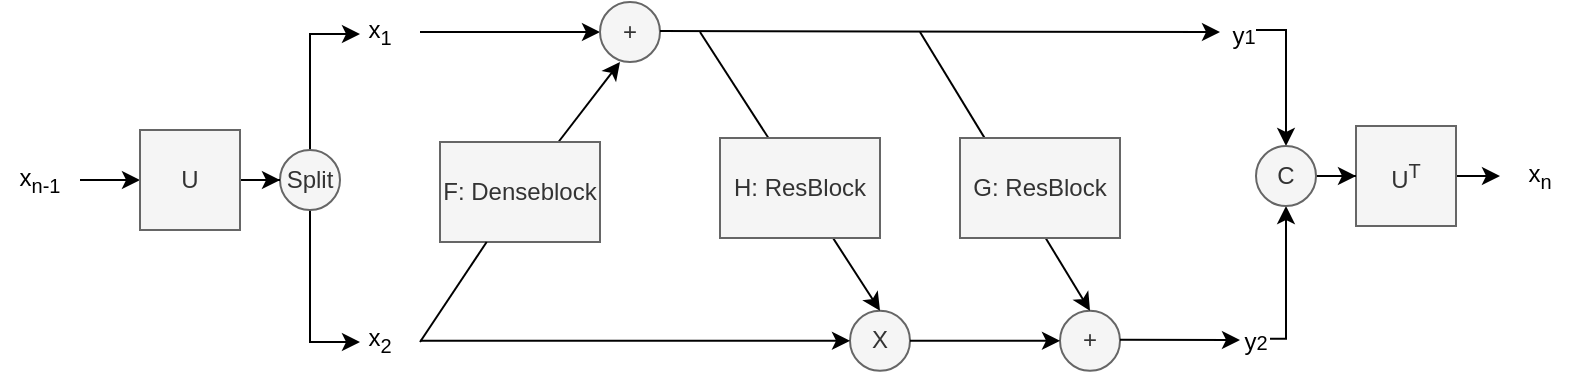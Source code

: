 <mxfile version="14.6.11" type="github" pages="12">
  <diagram id="X9BZC4qed-5ogewkMd9z" name="Page-1">
    <mxGraphModel dx="1026" dy="451" grid="1" gridSize="10" guides="1" tooltips="1" connect="1" arrows="1" fold="1" page="1" pageScale="1" pageWidth="850" pageHeight="1100" math="0" shadow="0">
      <root>
        <mxCell id="0" />
        <mxCell id="1" parent="0" />
        <mxCell id="pw29qL8qMDZoIIBpiNC1-1" value="x&lt;sub&gt;1&lt;/sub&gt;" style="text;html=1;strokeColor=none;fillColor=none;align=center;verticalAlign=middle;whiteSpace=wrap;rounded=0;" parent="1" vertex="1">
          <mxGeometry x="170" y="185" width="40" height="20" as="geometry" />
        </mxCell>
        <mxCell id="pEL_M3qjE2uRLXLF503Y-4" value="" style="edgeStyle=orthogonalEdgeStyle;rounded=0;orthogonalLoop=1;jettySize=auto;html=1;" edge="1" parent="1" target="pEL_M3qjE2uRLXLF503Y-2">
          <mxGeometry relative="1" as="geometry">
            <mxPoint x="628" y="194" as="sourcePoint" />
            <Array as="points">
              <mxPoint x="643" y="194" />
            </Array>
          </mxGeometry>
        </mxCell>
        <mxCell id="pw29qL8qMDZoIIBpiNC1-3" value="&lt;sub&gt;&lt;span style=&quot;font-size: 12px&quot;&gt;y&lt;/span&gt;1&lt;/sub&gt;" style="text;html=1;strokeColor=none;fillColor=none;align=center;verticalAlign=middle;whiteSpace=wrap;rounded=0;" parent="1" vertex="1">
          <mxGeometry x="602" y="185" width="40" height="20" as="geometry" />
        </mxCell>
        <mxCell id="pEL_M3qjE2uRLXLF503Y-5" value="" style="edgeStyle=orthogonalEdgeStyle;rounded=0;orthogonalLoop=1;jettySize=auto;html=1;" edge="1" parent="1" target="pEL_M3qjE2uRLXLF503Y-2">
          <mxGeometry relative="1" as="geometry">
            <mxPoint x="635" y="348.4" as="sourcePoint" />
            <Array as="points">
              <mxPoint x="643" y="348" />
            </Array>
          </mxGeometry>
        </mxCell>
        <mxCell id="pw29qL8qMDZoIIBpiNC1-4" value="&lt;sub&gt;&lt;span style=&quot;font-size: 12px&quot;&gt;y&lt;/span&gt;2&lt;/sub&gt;" style="text;html=1;strokeColor=none;fillColor=none;align=center;verticalAlign=middle;whiteSpace=wrap;rounded=0;" parent="1" vertex="1">
          <mxGeometry x="608" y="338.39" width="40" height="20" as="geometry" />
        </mxCell>
        <mxCell id="pw29qL8qMDZoIIBpiNC1-5" value="" style="endArrow=classic;html=1;exitX=1;exitY=0.5;exitDx=0;exitDy=0;" parent="1" source="pw29qL8qMDZoIIBpiNC1-1" edge="1">
          <mxGeometry width="50" height="50" relative="1" as="geometry">
            <mxPoint x="280" y="215" as="sourcePoint" />
            <mxPoint x="300" y="195" as="targetPoint" />
          </mxGeometry>
        </mxCell>
        <mxCell id="pw29qL8qMDZoIIBpiNC1-8" value="X" style="ellipse;whiteSpace=wrap;html=1;aspect=fixed;fillColor=#f5f5f5;strokeColor=#666666;fontColor=#333333;" parent="1" vertex="1">
          <mxGeometry x="425" y="334.39" width="30" height="30" as="geometry" />
        </mxCell>
        <mxCell id="pw29qL8qMDZoIIBpiNC1-9" value="" style="endArrow=classic;html=1;entryX=0;entryY=0.5;entryDx=0;entryDy=0;" parent="1" target="pw29qL8qMDZoIIBpiNC1-8" edge="1" source="W5bo8TifAkPUvQ5S55bL-24">
          <mxGeometry width="50" height="50" relative="1" as="geometry">
            <mxPoint x="210" y="349.39" as="sourcePoint" />
            <mxPoint x="260" y="274.39" as="targetPoint" />
          </mxGeometry>
        </mxCell>
        <mxCell id="pw29qL8qMDZoIIBpiNC1-14" value="+" style="ellipse;whiteSpace=wrap;html=1;aspect=fixed;fillColor=#f5f5f5;strokeColor=#666666;fontColor=#333333;" parent="1" vertex="1">
          <mxGeometry x="530" y="334.39" width="30" height="30" as="geometry" />
        </mxCell>
        <mxCell id="pw29qL8qMDZoIIBpiNC1-15" value="" style="endArrow=classic;html=1;entryX=0;entryY=0.5;entryDx=0;entryDy=0;exitX=1;exitY=0.5;exitDx=0;exitDy=0;" parent="1" source="pw29qL8qMDZoIIBpiNC1-8" target="pw29qL8qMDZoIIBpiNC1-14" edge="1">
          <mxGeometry width="50" height="50" relative="1" as="geometry">
            <mxPoint x="330" y="348.89" as="sourcePoint" />
            <mxPoint x="410" y="348.89" as="targetPoint" />
          </mxGeometry>
        </mxCell>
        <mxCell id="W5bo8TifAkPUvQ5S55bL-1" value="" style="endArrow=classic;html=1;startArrow=none;" edge="1" parent="1" source="W5bo8TifAkPUvQ5S55bL-12">
          <mxGeometry width="50" height="50" relative="1" as="geometry">
            <mxPoint x="210" y="350" as="sourcePoint" />
            <mxPoint x="310" y="210" as="targetPoint" />
          </mxGeometry>
        </mxCell>
        <mxCell id="W5bo8TifAkPUvQ5S55bL-2" value="+" style="ellipse;whiteSpace=wrap;html=1;aspect=fixed;fillColor=#f5f5f5;strokeColor=#666666;fontColor=#333333;" vertex="1" parent="1">
          <mxGeometry x="300" y="180" width="30" height="30" as="geometry" />
        </mxCell>
        <mxCell id="W5bo8TifAkPUvQ5S55bL-4" value="" style="endArrow=classic;html=1;exitX=1;exitY=0.5;exitDx=0;exitDy=0;" edge="1" parent="1">
          <mxGeometry width="50" height="50" relative="1" as="geometry">
            <mxPoint x="330" y="194.5" as="sourcePoint" />
            <mxPoint x="610" y="195" as="targetPoint" />
          </mxGeometry>
        </mxCell>
        <mxCell id="W5bo8TifAkPUvQ5S55bL-5" value="" style="endArrow=classic;html=1;entryX=0.5;entryY=0;entryDx=0;entryDy=0;" edge="1" parent="1" target="pw29qL8qMDZoIIBpiNC1-8">
          <mxGeometry width="50" height="50" relative="1" as="geometry">
            <mxPoint x="350" y="195" as="sourcePoint" />
            <mxPoint x="430" y="325" as="targetPoint" />
          </mxGeometry>
        </mxCell>
        <mxCell id="W5bo8TifAkPUvQ5S55bL-8" value="" style="endArrow=classic;html=1;entryX=0.5;entryY=0;entryDx=0;entryDy=0;" edge="1" parent="1" target="pw29qL8qMDZoIIBpiNC1-14">
          <mxGeometry width="50" height="50" relative="1" as="geometry">
            <mxPoint x="460" y="195" as="sourcePoint" />
            <mxPoint x="530" y="323" as="targetPoint" />
          </mxGeometry>
        </mxCell>
        <mxCell id="W5bo8TifAkPUvQ5S55bL-10" value="" style="endArrow=classic;html=1;" edge="1" parent="1">
          <mxGeometry width="50" height="50" relative="1" as="geometry">
            <mxPoint x="560" y="348.89" as="sourcePoint" />
            <mxPoint x="620" y="349" as="targetPoint" />
          </mxGeometry>
        </mxCell>
        <mxCell id="W5bo8TifAkPUvQ5S55bL-12" value="&lt;span&gt;F: Denseblock&lt;/span&gt;" style="rounded=0;whiteSpace=wrap;html=1;fillColor=#f5f5f5;strokeColor=#666666;fontColor=#333333;" vertex="1" parent="1">
          <mxGeometry x="220" y="250" width="80" height="50" as="geometry" />
        </mxCell>
        <mxCell id="W5bo8TifAkPUvQ5S55bL-13" value="" style="endArrow=none;html=1;" edge="1" parent="1" target="W5bo8TifAkPUvQ5S55bL-12">
          <mxGeometry width="50" height="50" relative="1" as="geometry">
            <mxPoint x="210" y="350" as="sourcePoint" />
            <mxPoint x="310" y="210" as="targetPoint" />
          </mxGeometry>
        </mxCell>
        <mxCell id="W5bo8TifAkPUvQ5S55bL-14" value="H: ResBlock" style="rounded=0;whiteSpace=wrap;html=1;fillColor=#f5f5f5;strokeColor=#666666;fontColor=#333333;" vertex="1" parent="1">
          <mxGeometry x="360" y="248" width="80" height="50" as="geometry" />
        </mxCell>
        <mxCell id="W5bo8TifAkPUvQ5S55bL-15" value="G: ResBlock" style="rounded=0;whiteSpace=wrap;html=1;fillColor=#f5f5f5;strokeColor=#666666;fontColor=#333333;" vertex="1" parent="1">
          <mxGeometry x="480" y="248" width="80" height="50" as="geometry" />
        </mxCell>
        <mxCell id="W5bo8TifAkPUvQ5S55bL-21" value="" style="edgeStyle=orthogonalEdgeStyle;rounded=0;orthogonalLoop=1;jettySize=auto;html=1;" edge="1" parent="1" source="W5bo8TifAkPUvQ5S55bL-16">
          <mxGeometry relative="1" as="geometry">
            <mxPoint x="180" y="196" as="targetPoint" />
            <Array as="points">
              <mxPoint x="155" y="196" />
            </Array>
          </mxGeometry>
        </mxCell>
        <mxCell id="pEL_M3qjE2uRLXLF503Y-6" value="" style="edgeStyle=orthogonalEdgeStyle;rounded=0;orthogonalLoop=1;jettySize=auto;html=1;" edge="1" parent="1" source="W5bo8TifAkPUvQ5S55bL-16">
          <mxGeometry relative="1" as="geometry">
            <mxPoint x="180" y="350" as="targetPoint" />
            <Array as="points">
              <mxPoint x="155" y="350" />
            </Array>
          </mxGeometry>
        </mxCell>
        <mxCell id="W5bo8TifAkPUvQ5S55bL-16" value="Split" style="ellipse;whiteSpace=wrap;html=1;aspect=fixed;fillColor=#f5f5f5;strokeColor=#666666;fontColor=#333333;" vertex="1" parent="1">
          <mxGeometry x="140" y="254" width="30" height="30" as="geometry" />
        </mxCell>
        <mxCell id="W5bo8TifAkPUvQ5S55bL-19" value="" style="edgeStyle=orthogonalEdgeStyle;rounded=0;orthogonalLoop=1;jettySize=auto;html=1;" edge="1" parent="1" source="W5bo8TifAkPUvQ5S55bL-17" target="W5bo8TifAkPUvQ5S55bL-18">
          <mxGeometry relative="1" as="geometry" />
        </mxCell>
        <mxCell id="W5bo8TifAkPUvQ5S55bL-17" value="x&lt;sub&gt;n-1&lt;/sub&gt;" style="text;html=1;strokeColor=none;fillColor=none;align=center;verticalAlign=middle;whiteSpace=wrap;rounded=0;" vertex="1" parent="1">
          <mxGeometry y="259" width="40" height="20" as="geometry" />
        </mxCell>
        <mxCell id="W5bo8TifAkPUvQ5S55bL-20" value="" style="edgeStyle=orthogonalEdgeStyle;rounded=0;orthogonalLoop=1;jettySize=auto;html=1;" edge="1" parent="1" source="W5bo8TifAkPUvQ5S55bL-18" target="W5bo8TifAkPUvQ5S55bL-16">
          <mxGeometry relative="1" as="geometry" />
        </mxCell>
        <mxCell id="W5bo8TifAkPUvQ5S55bL-18" value="U" style="rounded=0;whiteSpace=wrap;html=1;fillColor=#f5f5f5;strokeColor=#666666;fontColor=#333333;" vertex="1" parent="1">
          <mxGeometry x="70" y="244" width="50" height="50" as="geometry" />
        </mxCell>
        <mxCell id="W5bo8TifAkPUvQ5S55bL-24" value="&lt;span&gt;x&lt;sub&gt;2&lt;/sub&gt;&lt;br&gt;&lt;/span&gt;" style="text;html=1;strokeColor=none;fillColor=none;align=center;verticalAlign=middle;whiteSpace=wrap;rounded=0;" vertex="1" parent="1">
          <mxGeometry x="170" y="339.39" width="40" height="20" as="geometry" />
        </mxCell>
        <mxCell id="pEL_M3qjE2uRLXLF503Y-8" value="" style="edgeStyle=orthogonalEdgeStyle;rounded=0;orthogonalLoop=1;jettySize=auto;html=1;" edge="1" parent="1" source="pEL_M3qjE2uRLXLF503Y-1" target="pEL_M3qjE2uRLXLF503Y-7">
          <mxGeometry relative="1" as="geometry" />
        </mxCell>
        <mxCell id="pEL_M3qjE2uRLXLF503Y-1" value="U&lt;sup&gt;T&lt;/sup&gt;" style="rounded=0;whiteSpace=wrap;html=1;fillColor=#f5f5f5;strokeColor=#666666;fontColor=#333333;" vertex="1" parent="1">
          <mxGeometry x="678" y="242" width="50" height="50" as="geometry" />
        </mxCell>
        <mxCell id="pEL_M3qjE2uRLXLF503Y-3" value="" style="edgeStyle=orthogonalEdgeStyle;rounded=0;orthogonalLoop=1;jettySize=auto;html=1;" edge="1" parent="1" source="pEL_M3qjE2uRLXLF503Y-2" target="pEL_M3qjE2uRLXLF503Y-1">
          <mxGeometry relative="1" as="geometry" />
        </mxCell>
        <mxCell id="pEL_M3qjE2uRLXLF503Y-2" value="C" style="ellipse;whiteSpace=wrap;html=1;aspect=fixed;fillColor=#f5f5f5;strokeColor=#666666;fontColor=#333333;" vertex="1" parent="1">
          <mxGeometry x="628" y="252" width="30" height="30" as="geometry" />
        </mxCell>
        <mxCell id="pEL_M3qjE2uRLXLF503Y-7" value="x&lt;sub&gt;n&lt;/sub&gt;" style="text;html=1;strokeColor=none;fillColor=none;align=center;verticalAlign=middle;whiteSpace=wrap;rounded=0;" vertex="1" parent="1">
          <mxGeometry x="750" y="257" width="40" height="20" as="geometry" />
        </mxCell>
      </root>
    </mxGraphModel>
  </diagram>
  <diagram id="v7b0BRGGEYNTZQM8oP3X" name="Page-2">
    <mxGraphModel dx="1026" dy="394" grid="1" gridSize="10" guides="1" tooltips="1" connect="1" arrows="1" fold="1" page="1" pageScale="1" pageWidth="850" pageHeight="1100" math="1" shadow="0">
      <root>
        <mxCell id="bHXIeogKWyMM21nyn1ht-0" />
        <mxCell id="bHXIeogKWyMM21nyn1ht-1" parent="bHXIeogKWyMM21nyn1ht-0" />
        <mxCell id="bHXIeogKWyMM21nyn1ht-65" value="" style="rounded=1;whiteSpace=wrap;html=1;fillColor=#dae8fc;strokeColor=#6c8ebf;" parent="bHXIeogKWyMM21nyn1ht-1" vertex="1">
          <mxGeometry x="345" y="280" width="300" height="90" as="geometry" />
        </mxCell>
        <mxCell id="bHXIeogKWyMM21nyn1ht-62" value="" style="edgeStyle=orthogonalEdgeStyle;rounded=0;orthogonalLoop=1;jettySize=auto;html=1;strokeWidth=2;" parent="bHXIeogKWyMM21nyn1ht-1" source="bHXIeogKWyMM21nyn1ht-4" edge="1">
          <mxGeometry relative="1" as="geometry">
            <mxPoint x="60" y="190" as="targetPoint" />
          </mxGeometry>
        </mxCell>
        <mxCell id="bHXIeogKWyMM21nyn1ht-4" value="" style="rounded=0;whiteSpace=wrap;html=1;" parent="bHXIeogKWyMM21nyn1ht-1" vertex="1">
          <mxGeometry x="25" y="160" width="10" height="60" as="geometry" />
        </mxCell>
        <mxCell id="bHXIeogKWyMM21nyn1ht-72" value="" style="edgeStyle=orthogonalEdgeStyle;rounded=0;orthogonalLoop=1;jettySize=auto;html=1;strokeWidth=2;" parent="bHXIeogKWyMM21nyn1ht-1" source="bHXIeogKWyMM21nyn1ht-5" target="bHXIeogKWyMM21nyn1ht-70" edge="1">
          <mxGeometry relative="1" as="geometry" />
        </mxCell>
        <mxCell id="bHXIeogKWyMM21nyn1ht-5" value="" style="rounded=0;whiteSpace=wrap;html=1;fillColor=#f5f5f5;strokeColor=#666666;fontColor=#333333;" parent="bHXIeogKWyMM21nyn1ht-1" vertex="1">
          <mxGeometry x="120" y="160" width="10" height="60" as="geometry" />
        </mxCell>
        <mxCell id="bHXIeogKWyMM21nyn1ht-33" value="" style="edgeStyle=orthogonalEdgeStyle;rounded=0;orthogonalLoop=1;jettySize=auto;html=1;strokeWidth=2;" parent="bHXIeogKWyMM21nyn1ht-1" source="bHXIeogKWyMM21nyn1ht-6" target="bHXIeogKWyMM21nyn1ht-32" edge="1">
          <mxGeometry relative="1" as="geometry" />
        </mxCell>
        <mxCell id="bHXIeogKWyMM21nyn1ht-6" value="" style="rounded=0;whiteSpace=wrap;html=1;fillColor=#d5e8d4;strokeColor=#82b366;" parent="bHXIeogKWyMM21nyn1ht-1" vertex="1">
          <mxGeometry x="200" y="160" width="10" height="60" as="geometry" />
        </mxCell>
        <mxCell id="bHXIeogKWyMM21nyn1ht-31" value="" style="edgeStyle=orthogonalEdgeStyle;rounded=0;orthogonalLoop=1;jettySize=auto;html=1;strokeWidth=2;" parent="bHXIeogKWyMM21nyn1ht-1" source="bHXIeogKWyMM21nyn1ht-12" target="bHXIeogKWyMM21nyn1ht-17" edge="1">
          <mxGeometry relative="1" as="geometry" />
        </mxCell>
        <mxCell id="bHXIeogKWyMM21nyn1ht-12" value="" style="rounded=0;whiteSpace=wrap;html=1;fillColor=#d5e8d4;strokeColor=#82b366;" parent="bHXIeogKWyMM21nyn1ht-1" vertex="1">
          <mxGeometry x="320" y="290" width="10" height="60" as="geometry" />
        </mxCell>
        <mxCell id="bHXIeogKWyMM21nyn1ht-13" value="&lt;b&gt;`bb&quot;x&quot;_cc&quot;i-1&quot;`&lt;/b&gt;" style="text;html=1;strokeColor=none;fillColor=none;align=center;verticalAlign=middle;whiteSpace=wrap;rounded=0;" parent="bHXIeogKWyMM21nyn1ht-1" vertex="1">
          <mxGeometry x="305" y="350" width="40" height="20" as="geometry" />
        </mxCell>
        <mxCell id="bHXIeogKWyMM21nyn1ht-14" value="" style="endArrow=classic;html=1;strokeWidth=2;" parent="bHXIeogKWyMM21nyn1ht-1" edge="1">
          <mxGeometry width="50" height="50" relative="1" as="geometry">
            <mxPoint x="335" y="320" as="sourcePoint" />
            <mxPoint x="365" y="320" as="targetPoint" />
          </mxGeometry>
        </mxCell>
        <mxCell id="bHXIeogKWyMM21nyn1ht-18" value="" style="edgeStyle=orthogonalEdgeStyle;rounded=0;orthogonalLoop=1;jettySize=auto;html=1;strokeWidth=2;" parent="bHXIeogKWyMM21nyn1ht-1" source="bHXIeogKWyMM21nyn1ht-15" target="bHXIeogKWyMM21nyn1ht-17" edge="1">
          <mxGeometry relative="1" as="geometry" />
        </mxCell>
        <mxCell id="bHXIeogKWyMM21nyn1ht-15" value="" style="rounded=0;whiteSpace=wrap;html=1;fillColor=#1ba1e2;strokeColor=#006EAF;fontColor=#ffffff;" parent="bHXIeogKWyMM21nyn1ht-1" vertex="1">
          <mxGeometry x="360" y="290" width="10" height="60" as="geometry" />
        </mxCell>
        <mxCell id="bHXIeogKWyMM21nyn1ht-16" value="&lt;b&gt;`bb&quot;r&quot;_cc&quot;i&quot;`&lt;/b&gt;" style="text;html=1;strokeColor=none;fillColor=none;align=center;verticalAlign=middle;whiteSpace=wrap;rounded=0;" parent="bHXIeogKWyMM21nyn1ht-1" vertex="1">
          <mxGeometry x="345" y="350" width="40" height="20" as="geometry" />
        </mxCell>
        <mxCell id="bHXIeogKWyMM21nyn1ht-23" value="" style="edgeStyle=orthogonalEdgeStyle;rounded=0;orthogonalLoop=1;jettySize=auto;html=1;strokeWidth=2;" parent="bHXIeogKWyMM21nyn1ht-1" source="bHXIeogKWyMM21nyn1ht-17" target="bHXIeogKWyMM21nyn1ht-22" edge="1">
          <mxGeometry relative="1" as="geometry" />
        </mxCell>
        <mxCell id="bHXIeogKWyMM21nyn1ht-17" value="F" style="whiteSpace=wrap;html=1;rounded=1;fillColor=#fff2cc;strokeColor=#d6b656;" parent="bHXIeogKWyMM21nyn1ht-1" vertex="1">
          <mxGeometry x="395" y="300" width="45" height="40" as="geometry" />
        </mxCell>
        <mxCell id="bHXIeogKWyMM21nyn1ht-25" value="" style="edgeStyle=orthogonalEdgeStyle;rounded=0;orthogonalLoop=1;jettySize=auto;html=1;strokeWidth=2;" parent="bHXIeogKWyMM21nyn1ht-1" source="bHXIeogKWyMM21nyn1ht-22" target="bHXIeogKWyMM21nyn1ht-24" edge="1">
          <mxGeometry relative="1" as="geometry" />
        </mxCell>
        <mxCell id="bHXIeogKWyMM21nyn1ht-22" value="Soft(`\theta_i`)" style="whiteSpace=wrap;html=1;rounded=1;" parent="bHXIeogKWyMM21nyn1ht-1" vertex="1">
          <mxGeometry x="487.5" y="300" width="45" height="40" as="geometry" />
        </mxCell>
        <mxCell id="bHXIeogKWyMM21nyn1ht-30" value="" style="edgeStyle=orthogonalEdgeStyle;rounded=0;orthogonalLoop=1;jettySize=auto;html=1;strokeWidth=2;entryX=0;entryY=0.5;entryDx=0;entryDy=0;" parent="bHXIeogKWyMM21nyn1ht-1" source="bHXIeogKWyMM21nyn1ht-24" target="bHXIeogKWyMM21nyn1ht-28" edge="1">
          <mxGeometry relative="1" as="geometry" />
        </mxCell>
        <mxCell id="bHXIeogKWyMM21nyn1ht-24" value="F&lt;sup&gt;-1&lt;/sup&gt;" style="whiteSpace=wrap;html=1;rounded=1;fillColor=#fff2cc;strokeColor=#d6b656;" parent="bHXIeogKWyMM21nyn1ht-1" vertex="1">
          <mxGeometry x="570" y="300" width="45" height="40" as="geometry" />
        </mxCell>
        <mxCell id="bHXIeogKWyMM21nyn1ht-28" value="" style="rounded=0;whiteSpace=wrap;html=1;fillColor=#d5e8d4;strokeColor=#82b366;" parent="bHXIeogKWyMM21nyn1ht-1" vertex="1">
          <mxGeometry x="665" y="290" width="10" height="60" as="geometry" />
        </mxCell>
        <mxCell id="bHXIeogKWyMM21nyn1ht-29" value="&lt;b&gt;`bb&quot;x&quot;_cc&quot;i&quot;`&lt;/b&gt;" style="text;html=1;strokeColor=none;fillColor=none;align=center;verticalAlign=middle;whiteSpace=wrap;rounded=0;" parent="bHXIeogKWyMM21nyn1ht-1" vertex="1">
          <mxGeometry x="650" y="350" width="40" height="20" as="geometry" />
        </mxCell>
        <mxCell id="bHXIeogKWyMM21nyn1ht-35" value="" style="edgeStyle=orthogonalEdgeStyle;rounded=0;orthogonalLoop=1;jettySize=auto;html=1;strokeWidth=2;" parent="bHXIeogKWyMM21nyn1ht-1" source="bHXIeogKWyMM21nyn1ht-32" edge="1">
          <mxGeometry relative="1" as="geometry">
            <mxPoint x="370" y="190" as="targetPoint" />
            <Array as="points">
              <mxPoint x="370" y="190" />
              <mxPoint x="370" y="190" />
            </Array>
          </mxGeometry>
        </mxCell>
        <mxCell id="bHXIeogKWyMM21nyn1ht-32" value="Phase&amp;nbsp; 1" style="whiteSpace=wrap;html=1;rounded=1;fillColor=#dae8fc;strokeColor=#6c8ebf;" parent="bHXIeogKWyMM21nyn1ht-1" vertex="1">
          <mxGeometry x="225" y="170" width="120" height="40" as="geometry" />
        </mxCell>
        <mxCell id="bHXIeogKWyMM21nyn1ht-50" value="" style="edgeStyle=orthogonalEdgeStyle;rounded=0;orthogonalLoop=1;jettySize=auto;html=1;strokeWidth=2;" parent="bHXIeogKWyMM21nyn1ht-1" source="bHXIeogKWyMM21nyn1ht-34" edge="1">
          <mxGeometry relative="1" as="geometry">
            <mxPoint x="590" y="190" as="targetPoint" />
          </mxGeometry>
        </mxCell>
        <mxCell id="bHXIeogKWyMM21nyn1ht-34" value="Phase i" style="whiteSpace=wrap;html=1;rounded=1;fillColor=#dae8fc;strokeColor=#6c8ebf;" parent="bHXIeogKWyMM21nyn1ht-1" vertex="1">
          <mxGeometry x="450" y="170" width="120" height="40" as="geometry" />
        </mxCell>
        <mxCell id="bHXIeogKWyMM21nyn1ht-36" value="&lt;b&gt;...&lt;/b&gt;" style="edgeStyle=orthogonalEdgeStyle;rounded=0;orthogonalLoop=1;jettySize=auto;html=1;strokeWidth=2;" parent="bHXIeogKWyMM21nyn1ht-1" edge="1">
          <mxGeometry x="-1" y="-20" relative="1" as="geometry">
            <mxPoint x="400" y="189.5" as="sourcePoint" />
            <mxPoint x="415" y="189.5" as="targetPoint" />
            <Array as="points">
              <mxPoint x="415" y="189.5" />
              <mxPoint x="415" y="189.5" />
            </Array>
            <mxPoint x="-20" y="-20" as="offset" />
          </mxGeometry>
        </mxCell>
        <mxCell id="bHXIeogKWyMM21nyn1ht-44" value="" style="edgeStyle=orthogonalEdgeStyle;rounded=0;orthogonalLoop=1;jettySize=auto;html=1;strokeWidth=2;" parent="bHXIeogKWyMM21nyn1ht-1" source="bHXIeogKWyMM21nyn1ht-42" target="bHXIeogKWyMM21nyn1ht-34" edge="1">
          <mxGeometry relative="1" as="geometry" />
        </mxCell>
        <mxCell id="bHXIeogKWyMM21nyn1ht-42" value="" style="rounded=0;whiteSpace=wrap;html=1;fillColor=#d5e8d4;strokeColor=#82b366;" parent="bHXIeogKWyMM21nyn1ht-1" vertex="1">
          <mxGeometry x="415" y="160" width="10" height="60" as="geometry" />
        </mxCell>
        <mxCell id="bHXIeogKWyMM21nyn1ht-43" value="&lt;b&gt;`bb&quot;x&quot;_cc&quot;i-1&quot;`&lt;/b&gt;" style="text;html=1;strokeColor=none;fillColor=none;align=center;verticalAlign=middle;whiteSpace=wrap;rounded=0;" parent="bHXIeogKWyMM21nyn1ht-1" vertex="1">
          <mxGeometry x="400" y="220" width="40" height="20" as="geometry" />
        </mxCell>
        <mxCell id="bHXIeogKWyMM21nyn1ht-54" value="" style="edgeStyle=orthogonalEdgeStyle;rounded=0;orthogonalLoop=1;jettySize=auto;html=1;strokeWidth=2;" parent="bHXIeogKWyMM21nyn1ht-1" source="bHXIeogKWyMM21nyn1ht-45" target="bHXIeogKWyMM21nyn1ht-52" edge="1">
          <mxGeometry relative="1" as="geometry" />
        </mxCell>
        <mxCell id="bHXIeogKWyMM21nyn1ht-45" value="Phase&amp;nbsp; p" style="whiteSpace=wrap;html=1;rounded=1;fillColor=#dae8fc;strokeColor=#6c8ebf;" parent="bHXIeogKWyMM21nyn1ht-1" vertex="1">
          <mxGeometry x="680" y="170" width="120" height="40" as="geometry" />
        </mxCell>
        <mxCell id="bHXIeogKWyMM21nyn1ht-46" value="&lt;b&gt;...&lt;/b&gt;" style="edgeStyle=orthogonalEdgeStyle;rounded=0;orthogonalLoop=1;jettySize=auto;html=1;strokeWidth=2;" parent="bHXIeogKWyMM21nyn1ht-1" edge="1">
          <mxGeometry x="-1" y="-20" relative="1" as="geometry">
            <mxPoint x="630" y="189.5" as="sourcePoint" />
            <mxPoint x="645" y="189.5" as="targetPoint" />
            <Array as="points">
              <mxPoint x="645" y="189.5" />
              <mxPoint x="645" y="189.5" />
            </Array>
            <mxPoint x="-20" y="-20" as="offset" />
          </mxGeometry>
        </mxCell>
        <mxCell id="bHXIeogKWyMM21nyn1ht-47" value="" style="edgeStyle=orthogonalEdgeStyle;rounded=0;orthogonalLoop=1;jettySize=auto;html=1;strokeWidth=2;" parent="bHXIeogKWyMM21nyn1ht-1" source="bHXIeogKWyMM21nyn1ht-48" target="bHXIeogKWyMM21nyn1ht-45" edge="1">
          <mxGeometry relative="1" as="geometry" />
        </mxCell>
        <mxCell id="bHXIeogKWyMM21nyn1ht-48" value="" style="rounded=0;whiteSpace=wrap;html=1;fillColor=#d5e8d4;strokeColor=#82b366;" parent="bHXIeogKWyMM21nyn1ht-1" vertex="1">
          <mxGeometry x="645" y="160" width="10" height="60" as="geometry" />
        </mxCell>
        <mxCell id="bHXIeogKWyMM21nyn1ht-49" value="&lt;b&gt;`bb&quot;x&quot;_cc&quot;p-1&quot;`&lt;/b&gt;" style="text;html=1;strokeColor=none;fillColor=none;align=center;verticalAlign=middle;whiteSpace=wrap;rounded=0;" parent="bHXIeogKWyMM21nyn1ht-1" vertex="1">
          <mxGeometry x="630" y="220" width="40" height="20" as="geometry" />
        </mxCell>
        <mxCell id="bHXIeogKWyMM21nyn1ht-51" value="" style="edgeStyle=orthogonalEdgeStyle;rounded=0;orthogonalLoop=1;jettySize=auto;html=1;strokeWidth=2;" parent="bHXIeogKWyMM21nyn1ht-1" edge="1">
          <mxGeometry x="-1" y="-20" relative="1" as="geometry">
            <mxPoint x="820" y="189.5" as="sourcePoint" />
            <mxPoint x="835" y="189.5" as="targetPoint" />
            <Array as="points">
              <mxPoint x="835" y="189.5" />
              <mxPoint x="835" y="189.5" />
            </Array>
            <mxPoint x="-20" y="-20" as="offset" />
          </mxGeometry>
        </mxCell>
        <mxCell id="bHXIeogKWyMM21nyn1ht-52" value="" style="rounded=0;whiteSpace=wrap;html=1;" parent="bHXIeogKWyMM21nyn1ht-1" vertex="1">
          <mxGeometry x="835" y="160" width="10" height="60" as="geometry" />
        </mxCell>
        <mxCell id="bHXIeogKWyMM21nyn1ht-55" value="&lt;b&gt;`bb&quot;x&quot;_cc&quot;p&quot;`&lt;/b&gt;" style="text;html=1;strokeColor=none;fillColor=none;align=center;verticalAlign=middle;whiteSpace=wrap;rounded=0;" parent="bHXIeogKWyMM21nyn1ht-1" vertex="1">
          <mxGeometry x="820" y="220" width="40" height="20" as="geometry" />
        </mxCell>
        <mxCell id="bHXIeogKWyMM21nyn1ht-59" value="&lt;b&gt;`bb&quot;x&quot;`&lt;/b&gt;" style="text;html=1;strokeColor=none;fillColor=none;align=center;verticalAlign=middle;whiteSpace=wrap;rounded=0;" parent="bHXIeogKWyMM21nyn1ht-1" vertex="1">
          <mxGeometry x="10" y="220" width="40" height="20" as="geometry" />
        </mxCell>
        <mxCell id="bHXIeogKWyMM21nyn1ht-60" value="&lt;b&gt;`bb&quot;s&quot;`&lt;/b&gt;" style="text;html=1;strokeColor=none;fillColor=none;align=center;verticalAlign=middle;whiteSpace=wrap;rounded=0;" parent="bHXIeogKWyMM21nyn1ht-1" vertex="1">
          <mxGeometry x="105" y="220" width="40" height="20" as="geometry" />
        </mxCell>
        <mxCell id="bHXIeogKWyMM21nyn1ht-61" value="&lt;b&gt;`bb&quot;x&quot;_cc&quot;0&quot;`&lt;br&gt;&lt;/b&gt;" style="text;html=1;strokeColor=none;fillColor=none;align=center;verticalAlign=middle;whiteSpace=wrap;rounded=0;" parent="bHXIeogKWyMM21nyn1ht-1" vertex="1">
          <mxGeometry x="185" y="220" width="40" height="20" as="geometry" />
        </mxCell>
        <mxCell id="bHXIeogKWyMM21nyn1ht-69" value="" style="edgeStyle=orthogonalEdgeStyle;rounded=0;orthogonalLoop=1;jettySize=auto;html=1;strokeWidth=2;entryX=0;entryY=0.5;entryDx=0;entryDy=0;" parent="bHXIeogKWyMM21nyn1ht-1" source="bHXIeogKWyMM21nyn1ht-68" target="bHXIeogKWyMM21nyn1ht-5" edge="1">
          <mxGeometry relative="1" as="geometry" />
        </mxCell>
        <mxCell id="bHXIeogKWyMM21nyn1ht-68" value="S" style="whiteSpace=wrap;html=1;aspect=fixed;rounded=1;fillColor=#ffe6cc;strokeColor=#d79b00;" parent="bHXIeogKWyMM21nyn1ht-1" vertex="1">
          <mxGeometry x="60" y="170" width="40" height="40" as="geometry" />
        </mxCell>
        <mxCell id="bHXIeogKWyMM21nyn1ht-73" value="" style="edgeStyle=orthogonalEdgeStyle;rounded=0;orthogonalLoop=1;jettySize=auto;html=1;strokeWidth=2;" parent="bHXIeogKWyMM21nyn1ht-1" source="bHXIeogKWyMM21nyn1ht-70" edge="1">
          <mxGeometry relative="1" as="geometry">
            <mxPoint x="200" y="190" as="targetPoint" />
          </mxGeometry>
        </mxCell>
        <mxCell id="bHXIeogKWyMM21nyn1ht-70" value="S&lt;sup&gt;-1&lt;/sup&gt;" style="whiteSpace=wrap;html=1;aspect=fixed;rounded=1;fillColor=#ffe6cc;strokeColor=#d79b00;" parent="bHXIeogKWyMM21nyn1ht-1" vertex="1">
          <mxGeometry x="145" y="170" width="40" height="40" as="geometry" />
        </mxCell>
        <mxCell id="bHXIeogKWyMM21nyn1ht-74" value="&lt;b&gt;CS sampling&lt;/b&gt;" style="text;html=1;strokeColor=none;fillColor=none;align=center;verticalAlign=middle;whiteSpace=wrap;rounded=0;" parent="bHXIeogKWyMM21nyn1ht-1" vertex="1">
          <mxGeometry x="60" y="110" width="40" height="20" as="geometry" />
        </mxCell>
        <mxCell id="bHXIeogKWyMM21nyn1ht-75" value="&lt;b&gt;Initial recovery&lt;/b&gt;" style="text;html=1;strokeColor=none;fillColor=none;align=center;verticalAlign=middle;whiteSpace=wrap;rounded=0;" parent="bHXIeogKWyMM21nyn1ht-1" vertex="1">
          <mxGeometry x="145" y="110" width="40" height="20" as="geometry" />
        </mxCell>
        <mxCell id="bHXIeogKWyMM21nyn1ht-76" value="&lt;b&gt;Deep recovery&lt;/b&gt;" style="text;html=1;strokeColor=none;fillColor=none;align=center;verticalAlign=middle;whiteSpace=wrap;rounded=0;" parent="bHXIeogKWyMM21nyn1ht-1" vertex="1">
          <mxGeometry x="490" y="110" width="40" height="20" as="geometry" />
        </mxCell>
        <mxCell id="bHXIeogKWyMM21nyn1ht-77" value="" style="curved=1;endArrow=classic;html=1;strokeWidth=2;exitX=0.5;exitY=1;exitDx=0;exitDy=0;entryX=0.5;entryY=0;entryDx=0;entryDy=0;dashed=1;" parent="bHXIeogKWyMM21nyn1ht-1" source="bHXIeogKWyMM21nyn1ht-34" target="bHXIeogKWyMM21nyn1ht-65" edge="1">
          <mxGeometry width="50" height="50" relative="1" as="geometry">
            <mxPoint x="520" y="270" as="sourcePoint" />
            <mxPoint x="570" y="220" as="targetPoint" />
            <Array as="points">
              <mxPoint x="500" y="240" />
            </Array>
          </mxGeometry>
        </mxCell>
        <mxCell id="bHXIeogKWyMM21nyn1ht-78" value="" style="endArrow=none;dashed=1;html=1;dashPattern=1 3;strokeWidth=2;" parent="bHXIeogKWyMM21nyn1ht-1" edge="1">
          <mxGeometry width="50" height="50" relative="1" as="geometry">
            <mxPoint x="124.29" y="130" as="sourcePoint" />
            <mxPoint x="124" y="100" as="targetPoint" />
          </mxGeometry>
        </mxCell>
        <mxCell id="bHXIeogKWyMM21nyn1ht-79" value="" style="endArrow=none;dashed=1;html=1;dashPattern=1 3;strokeWidth=2;" parent="bHXIeogKWyMM21nyn1ht-1" edge="1">
          <mxGeometry width="50" height="50" relative="1" as="geometry">
            <mxPoint x="204.58" y="130" as="sourcePoint" />
            <mxPoint x="204.29" y="100" as="targetPoint" />
          </mxGeometry>
        </mxCell>
        <mxCell id="bHXIeogKWyMM21nyn1ht-80" value="" style="endArrow=none;dashed=1;html=1;dashPattern=1 3;strokeWidth=2;" parent="bHXIeogKWyMM21nyn1ht-1" edge="1">
          <mxGeometry width="50" height="50" relative="1" as="geometry">
            <mxPoint x="839.7" y="135" as="sourcePoint" />
            <mxPoint x="839.41" y="105" as="targetPoint" />
          </mxGeometry>
        </mxCell>
        <mxCell id="bHXIeogKWyMM21nyn1ht-81" value="&lt;b&gt;Phase&amp;nbsp; i&lt;/b&gt;" style="text;html=1;strokeColor=none;fillColor=none;align=center;verticalAlign=middle;whiteSpace=wrap;rounded=0;" parent="bHXIeogKWyMM21nyn1ht-1" vertex="1">
          <mxGeometry x="462.5" y="380" width="65" height="20" as="geometry" />
        </mxCell>
      </root>
    </mxGraphModel>
  </diagram>
  <diagram id="HYqGch3e_Hvs0apwXDM6" name="Page-3">
    <mxGraphModel dx="1026" dy="451" grid="1" gridSize="10" guides="1" tooltips="1" connect="1" arrows="1" fold="1" page="1" pageScale="1" pageWidth="850" pageHeight="1100" math="0" shadow="0">
      <root>
        <mxCell id="-d3hIR6ficKwYZaccods-0" />
        <mxCell id="-d3hIR6ficKwYZaccods-1" parent="-d3hIR6ficKwYZaccods-0" />
        <mxCell id="0eLC2te0Yw_U1MKyAMc6-2" value="" style="edgeStyle=orthogonalEdgeStyle;rounded=0;orthogonalLoop=1;jettySize=auto;html=1;strokeWidth=2;" parent="-d3hIR6ficKwYZaccods-1" source="0eLC2te0Yw_U1MKyAMc6-0" target="0eLC2te0Yw_U1MKyAMc6-1" edge="1">
          <mxGeometry relative="1" as="geometry" />
        </mxCell>
        <mxCell id="0eLC2te0Yw_U1MKyAMc6-0" value="b x b" style="whiteSpace=wrap;html=1;aspect=fixed;" parent="-d3hIR6ficKwYZaccods-1" vertex="1">
          <mxGeometry x="120" y="160" width="40" height="40" as="geometry" />
        </mxCell>
        <mxCell id="0eLC2te0Yw_U1MKyAMc6-5" value="" style="edgeStyle=orthogonalEdgeStyle;rounded=0;orthogonalLoop=1;jettySize=auto;html=1;strokeWidth=2;" parent="-d3hIR6ficKwYZaccods-1" source="0eLC2te0Yw_U1MKyAMc6-1" target="0eLC2te0Yw_U1MKyAMc6-4" edge="1">
          <mxGeometry relative="1" as="geometry" />
        </mxCell>
        <mxCell id="0eLC2te0Yw_U1MKyAMc6-1" value="fft" style="whiteSpace=wrap;html=1;rounded=1;" parent="-d3hIR6ficKwYZaccods-1" vertex="1">
          <mxGeometry x="200" y="165" width="70" height="30" as="geometry" />
        </mxCell>
        <mxCell id="0eLC2te0Yw_U1MKyAMc6-4" value="INN" style="whiteSpace=wrap;html=1;rounded=1;" parent="-d3hIR6ficKwYZaccods-1" vertex="1">
          <mxGeometry x="310" y="165" width="70" height="30" as="geometry" />
        </mxCell>
        <mxCell id="0eLC2te0Yw_U1MKyAMc6-7" value="INN" style="whiteSpace=wrap;html=1;rounded=1;" parent="-d3hIR6ficKwYZaccods-1" vertex="1">
          <mxGeometry x="320" y="170" width="70" height="30" as="geometry" />
        </mxCell>
        <mxCell id="0eLC2te0Yw_U1MKyAMc6-10" value="" style="edgeStyle=orthogonalEdgeStyle;rounded=0;orthogonalLoop=1;jettySize=auto;html=1;strokeWidth=2;" parent="-d3hIR6ficKwYZaccods-1" source="0eLC2te0Yw_U1MKyAMc6-8" edge="1">
          <mxGeometry relative="1" as="geometry">
            <mxPoint x="480" y="195" as="targetPoint" />
          </mxGeometry>
        </mxCell>
        <mxCell id="0eLC2te0Yw_U1MKyAMc6-8" value="INN" style="whiteSpace=wrap;html=1;rounded=1;" parent="-d3hIR6ficKwYZaccods-1" vertex="1">
          <mxGeometry x="330" y="180" width="70" height="30" as="geometry" />
        </mxCell>
        <mxCell id="0eLC2te0Yw_U1MKyAMc6-13" value="" style="rounded=0;whiteSpace=wrap;html=1;dashed=1;" parent="-d3hIR6ficKwYZaccods-1" vertex="1">
          <mxGeometry x="480" y="120" width="10" height="60" as="geometry" />
        </mxCell>
        <mxCell id="0eLC2te0Yw_U1MKyAMc6-14" value="b&lt;sup&gt;2&lt;/sup&gt;(1-sr)" style="text;html=1;strokeColor=none;fillColor=none;align=center;verticalAlign=middle;whiteSpace=wrap;rounded=0;dashed=1;" parent="-d3hIR6ficKwYZaccods-1" vertex="1">
          <mxGeometry x="500" y="140" width="60" height="20" as="geometry" />
        </mxCell>
        <mxCell id="0eLC2te0Yw_U1MKyAMc6-15" value="" style="rounded=0;whiteSpace=wrap;html=1;fillColor=#d5e8d4;strokeColor=#82b366;" parent="-d3hIR6ficKwYZaccods-1" vertex="1">
          <mxGeometry x="480" y="210" width="10" height="110" as="geometry" />
        </mxCell>
        <mxCell id="0eLC2te0Yw_U1MKyAMc6-16" value="b&lt;sup&gt;2&lt;/sup&gt;*sr" style="text;html=1;strokeColor=none;fillColor=none;align=center;verticalAlign=middle;whiteSpace=wrap;rounded=0;dashed=1;" parent="-d3hIR6ficKwYZaccods-1" vertex="1">
          <mxGeometry x="495" y="255" width="60" height="20" as="geometry" />
        </mxCell>
        <mxCell id="0eLC2te0Yw_U1MKyAMc6-17" value="" style="rounded=0;whiteSpace=wrap;html=1;fillColor=#f5f5f5;strokeColor=#666666;fontColor=#333333;" parent="-d3hIR6ficKwYZaccods-1" vertex="1">
          <mxGeometry x="480" y="370" width="10" height="60" as="geometry" />
        </mxCell>
        <mxCell id="0eLC2te0Yw_U1MKyAMc6-18" value="b&lt;sup&gt;2&lt;/sup&gt;(1-sr)" style="text;html=1;strokeColor=none;fillColor=none;align=center;verticalAlign=middle;whiteSpace=wrap;rounded=0;dashed=1;" parent="-d3hIR6ficKwYZaccods-1" vertex="1">
          <mxGeometry x="500" y="390" width="60" height="20" as="geometry" />
        </mxCell>
        <mxCell id="0eLC2te0Yw_U1MKyAMc6-34" style="edgeStyle=orthogonalEdgeStyle;rounded=0;orthogonalLoop=1;jettySize=auto;html=1;entryX=1;entryY=0.5;entryDx=0;entryDy=0;strokeWidth=2;" parent="-d3hIR6ficKwYZaccods-1" source="0eLC2te0Yw_U1MKyAMc6-19" target="0eLC2te0Yw_U1MKyAMc6-33" edge="1">
          <mxGeometry relative="1" as="geometry" />
        </mxCell>
        <mxCell id="0eLC2te0Yw_U1MKyAMc6-19" value="+" style="ellipse;whiteSpace=wrap;html=1;aspect=fixed;rounded=1;" parent="-d3hIR6ficKwYZaccods-1" vertex="1">
          <mxGeometry x="475" y="335" width="20" height="20" as="geometry" />
        </mxCell>
        <mxCell id="0eLC2te0Yw_U1MKyAMc6-38" value="" style="edgeStyle=orthogonalEdgeStyle;rounded=0;orthogonalLoop=1;jettySize=auto;html=1;strokeWidth=2;" parent="-d3hIR6ficKwYZaccods-1" source="0eLC2te0Yw_U1MKyAMc6-30" target="0eLC2te0Yw_U1MKyAMc6-37" edge="1">
          <mxGeometry relative="1" as="geometry" />
        </mxCell>
        <mxCell id="0eLC2te0Yw_U1MKyAMc6-30" value="ifft" style="whiteSpace=wrap;html=1;rounded=1;" parent="-d3hIR6ficKwYZaccods-1" vertex="1">
          <mxGeometry x="200" y="315" width="70" height="30" as="geometry" />
        </mxCell>
        <mxCell id="0eLC2te0Yw_U1MKyAMc6-36" value="" style="edgeStyle=orthogonalEdgeStyle;rounded=0;orthogonalLoop=1;jettySize=auto;html=1;strokeWidth=2;" parent="-d3hIR6ficKwYZaccods-1" source="0eLC2te0Yw_U1MKyAMc6-31" target="0eLC2te0Yw_U1MKyAMc6-30" edge="1">
          <mxGeometry relative="1" as="geometry" />
        </mxCell>
        <mxCell id="0eLC2te0Yw_U1MKyAMc6-31" value="INN" style="whiteSpace=wrap;html=1;rounded=1;" parent="-d3hIR6ficKwYZaccods-1" vertex="1">
          <mxGeometry x="310" y="315" width="70" height="30" as="geometry" />
        </mxCell>
        <mxCell id="0eLC2te0Yw_U1MKyAMc6-32" value="INN" style="whiteSpace=wrap;html=1;rounded=1;" parent="-d3hIR6ficKwYZaccods-1" vertex="1">
          <mxGeometry x="320" y="320" width="70" height="30" as="geometry" />
        </mxCell>
        <mxCell id="0eLC2te0Yw_U1MKyAMc6-33" value="INN_inverse" style="whiteSpace=wrap;html=1;rounded=1;" parent="-d3hIR6ficKwYZaccods-1" vertex="1">
          <mxGeometry x="330" y="330" width="70" height="30" as="geometry" />
        </mxCell>
        <mxCell id="0eLC2te0Yw_U1MKyAMc6-37" value="b x b" style="whiteSpace=wrap;html=1;aspect=fixed;" parent="-d3hIR6ficKwYZaccods-1" vertex="1">
          <mxGeometry x="120" y="310" width="40" height="40" as="geometry" />
        </mxCell>
        <mxCell id="0eLC2te0Yw_U1MKyAMc6-39" value="x" style="text;html=1;strokeColor=none;fillColor=none;align=center;verticalAlign=middle;whiteSpace=wrap;rounded=0;" parent="-d3hIR6ficKwYZaccods-1" vertex="1">
          <mxGeometry x="80" y="170" width="40" height="20" as="geometry" />
        </mxCell>
        <mxCell id="0eLC2te0Yw_U1MKyAMc6-40" value="x&lt;br&gt;recovered" style="text;html=1;strokeColor=none;fillColor=none;align=center;verticalAlign=middle;whiteSpace=wrap;rounded=0;" parent="-d3hIR6ficKwYZaccods-1" vertex="1">
          <mxGeometry x="70" y="320" width="40" height="20" as="geometry" />
        </mxCell>
        <mxCell id="0eLC2te0Yw_U1MKyAMc6-41" value="" style="edgeStyle=elbowEdgeStyle;elbow=vertical;endArrow=classic;html=1;strokeWidth=2;" parent="-d3hIR6ficKwYZaccods-1" edge="1">
          <mxGeometry width="50" height="50" relative="1" as="geometry">
            <mxPoint x="540" y="140" as="sourcePoint" />
            <mxPoint x="590" y="90" as="targetPoint" />
          </mxGeometry>
        </mxCell>
        <mxCell id="0eLC2te0Yw_U1MKyAMc6-42" value="Removed" style="edgeLabel;html=1;align=center;verticalAlign=middle;resizable=0;points=[];" parent="0eLC2te0Yw_U1MKyAMc6-41" vertex="1" connectable="0">
          <mxGeometry x="0.62" y="3" relative="1" as="geometry">
            <mxPoint x="-32" y="-9" as="offset" />
          </mxGeometry>
        </mxCell>
        <mxCell id="0eLC2te0Yw_U1MKyAMc6-46" value="" style="edgeStyle=elbowEdgeStyle;elbow=vertical;endArrow=classic;html=1;strokeWidth=2;" parent="-d3hIR6ficKwYZaccods-1" edge="1">
          <mxGeometry width="50" height="50" relative="1" as="geometry">
            <mxPoint x="580" y="470" as="sourcePoint" />
            <mxPoint x="530" y="420" as="targetPoint" />
          </mxGeometry>
        </mxCell>
        <mxCell id="0eLC2te0Yw_U1MKyAMc6-47" value="Gaussian sample" style="edgeLabel;html=1;align=center;verticalAlign=middle;resizable=0;points=[];" parent="0eLC2te0Yw_U1MKyAMc6-46" vertex="1" connectable="0">
          <mxGeometry x="0.7" y="3" relative="1" as="geometry">
            <mxPoint x="23" y="45" as="offset" />
          </mxGeometry>
        </mxCell>
        <mxCell id="0yf4s6XfHpB6R8R5p4JL-1" value="" style="edgeStyle=orthogonalEdgeStyle;rounded=0;orthogonalLoop=1;jettySize=auto;html=1;strokeWidth=2;" parent="-d3hIR6ficKwYZaccods-1" edge="1">
          <mxGeometry relative="1" as="geometry">
            <mxPoint x="484.29" y="320" as="sourcePoint" />
            <mxPoint x="484.29" y="340" as="targetPoint" />
          </mxGeometry>
        </mxCell>
        <mxCell id="0yf4s6XfHpB6R8R5p4JL-2" value="" style="edgeStyle=orthogonalEdgeStyle;rounded=0;orthogonalLoop=1;jettySize=auto;html=1;strokeWidth=2;" parent="-d3hIR6ficKwYZaccods-1" edge="1">
          <mxGeometry relative="1" as="geometry">
            <mxPoint x="484.29" y="370" as="sourcePoint" />
            <mxPoint x="484.29" y="355" as="targetPoint" />
          </mxGeometry>
        </mxCell>
      </root>
    </mxGraphModel>
  </diagram>
  <diagram id="1g8mlBzq-o9qUDjKQ7sE" name="Page-4">
    <mxGraphModel dx="1026" dy="451" grid="1" gridSize="10" guides="1" tooltips="1" connect="1" arrows="1" fold="1" page="1" pageScale="1" pageWidth="850" pageHeight="1100" math="0" shadow="0">
      <root>
        <mxCell id="rXsg6oXQB9g2iKTwyhHb-0" />
        <mxCell id="rXsg6oXQB9g2iKTwyhHb-1" parent="rXsg6oXQB9g2iKTwyhHb-0" />
        <mxCell id="zK38ifRWPuNti2wX9P2Y-8" value="" style="edgeStyle=orthogonalEdgeStyle;rounded=0;orthogonalLoop=1;jettySize=auto;html=1;strokeWidth=2;" parent="rXsg6oXQB9g2iKTwyhHb-1" source="zK38ifRWPuNti2wX9P2Y-9" edge="1">
          <mxGeometry relative="1" as="geometry">
            <mxPoint x="190" y="140" as="targetPoint" />
          </mxGeometry>
        </mxCell>
        <mxCell id="zK38ifRWPuNti2wX9P2Y-9" value="" style="rounded=0;whiteSpace=wrap;html=1;" parent="rXsg6oXQB9g2iKTwyhHb-1" vertex="1">
          <mxGeometry x="155" y="85" width="10" height="110" as="geometry" />
        </mxCell>
        <mxCell id="zK38ifRWPuNti2wX9P2Y-10" value="x" style="text;html=1;strokeColor=none;fillColor=none;align=center;verticalAlign=middle;whiteSpace=wrap;rounded=0;" parent="rXsg6oXQB9g2iKTwyhHb-1" vertex="1">
          <mxGeometry x="140" y="200" width="40" height="20" as="geometry" />
        </mxCell>
        <mxCell id="zK38ifRWPuNti2wX9P2Y-16" value="INN" style="whiteSpace=wrap;html=1;rounded=1;" parent="rXsg6oXQB9g2iKTwyhHb-1" vertex="1">
          <mxGeometry x="190" y="110" width="120" height="60" as="geometry" />
        </mxCell>
        <mxCell id="zK38ifRWPuNti2wX9P2Y-18" value="INN" style="whiteSpace=wrap;html=1;rounded=1;" parent="rXsg6oXQB9g2iKTwyhHb-1" vertex="1">
          <mxGeometry x="200" y="120" width="120" height="60" as="geometry" />
        </mxCell>
        <mxCell id="zKqlViJ0sAJCICYdJ9wN-0" value="" style="edgeStyle=orthogonalEdgeStyle;rounded=0;orthogonalLoop=1;jettySize=auto;html=1;strokeWidth=2;entryX=0;entryY=0.5;entryDx=0;entryDy=0;" parent="rXsg6oXQB9g2iKTwyhHb-1" source="zK38ifRWPuNti2wX9P2Y-19" target="zKqlViJ0sAJCICYdJ9wN-1" edge="1">
          <mxGeometry relative="1" as="geometry" />
        </mxCell>
        <mxCell id="zKqlViJ0sAJCICYdJ9wN-2" style="edgeStyle=orthogonalEdgeStyle;rounded=0;orthogonalLoop=1;jettySize=auto;html=1;entryX=0;entryY=0.5;entryDx=0;entryDy=0;strokeWidth=2;" parent="rXsg6oXQB9g2iKTwyhHb-1" source="zK38ifRWPuNti2wX9P2Y-19" target="SqyVxwzATS9m7uY9ocOb-0" edge="1">
          <mxGeometry relative="1" as="geometry" />
        </mxCell>
        <mxCell id="zK38ifRWPuNti2wX9P2Y-19" value="INN" style="whiteSpace=wrap;html=1;rounded=1;" parent="rXsg6oXQB9g2iKTwyhHb-1" vertex="1">
          <mxGeometry x="210" y="130" width="120" height="60" as="geometry" />
        </mxCell>
        <mxCell id="SqyVxwzATS9m7uY9ocOb-0" value="" style="rounded=0;whiteSpace=wrap;html=1;dashed=1;" parent="rXsg6oXQB9g2iKTwyhHb-1" vertex="1">
          <mxGeometry x="400" y="80" width="10" height="75" as="geometry" />
        </mxCell>
        <mxCell id="zKqlViJ0sAJCICYdJ9wN-1" value="" style="rounded=0;whiteSpace=wrap;html=1;" parent="rXsg6oXQB9g2iKTwyhHb-1" vertex="1">
          <mxGeometry x="403" y="192.5" width="10" height="40" as="geometry" />
        </mxCell>
        <mxCell id="zKqlViJ0sAJCICYdJ9wN-3" value="&lt;font style=&quot;font-size: 12px ; font-weight: normal&quot;&gt;y&lt;sub&gt;1&lt;/sub&gt;&lt;/font&gt;" style="text;strokeColor=none;fillColor=none;html=1;fontSize=24;fontStyle=1;verticalAlign=middle;align=center;rounded=1;dashed=1;" parent="rXsg6oXQB9g2iKTwyhHb-1" vertex="1">
          <mxGeometry x="410" y="98" width="35" height="40" as="geometry" />
        </mxCell>
        <mxCell id="zKqlViJ0sAJCICYdJ9wN-4" value="&lt;font style=&quot;font-size: 12px ; font-weight: normal&quot;&gt;y&lt;sub&gt;2&lt;/sub&gt;&lt;/font&gt;" style="text;strokeColor=none;fillColor=none;html=1;fontSize=24;fontStyle=1;verticalAlign=middle;align=center;rounded=1;dashed=1;" parent="rXsg6oXQB9g2iKTwyhHb-1" vertex="1">
          <mxGeometry x="413" y="187.5" width="35" height="40" as="geometry" />
        </mxCell>
        <mxCell id="zKqlViJ0sAJCICYdJ9wN-5" value="INN" style="whiteSpace=wrap;html=1;rounded=1;" parent="rXsg6oXQB9g2iKTwyhHb-1" vertex="1">
          <mxGeometry x="210" y="290" width="120" height="60" as="geometry" />
        </mxCell>
        <mxCell id="zKqlViJ0sAJCICYdJ9wN-6" value="INN" style="whiteSpace=wrap;html=1;rounded=1;" parent="rXsg6oXQB9g2iKTwyhHb-1" vertex="1">
          <mxGeometry x="220" y="300" width="120" height="60" as="geometry" />
        </mxCell>
        <mxCell id="zKqlViJ0sAJCICYdJ9wN-7" value="INN_inverse" style="whiteSpace=wrap;html=1;rounded=1;" parent="rXsg6oXQB9g2iKTwyhHb-1" vertex="1">
          <mxGeometry x="230" y="310" width="120" height="60" as="geometry" />
        </mxCell>
        <mxCell id="zKqlViJ0sAJCICYdJ9wN-8" value="" style="rounded=0;whiteSpace=wrap;html=1;dashed=1;" parent="rXsg6oXQB9g2iKTwyhHb-1" vertex="1">
          <mxGeometry x="403" y="372.5" width="10" height="75" as="geometry" />
        </mxCell>
        <mxCell id="zKqlViJ0sAJCICYdJ9wN-9" value="&lt;span style=&quot;font-size: 12px ; font-weight: 400&quot;&gt;Gaussian sample&lt;/span&gt;" style="text;strokeColor=none;fillColor=none;html=1;fontSize=24;fontStyle=1;verticalAlign=middle;align=center;rounded=1;dashed=1;" parent="rXsg6oXQB9g2iKTwyhHb-1" vertex="1">
          <mxGeometry x="448" y="390" width="35" height="40" as="geometry" />
        </mxCell>
        <mxCell id="dhmcN3ngzpBmnm1qU1n6-0" value="" style="edgeStyle=orthogonalEdgeStyle;rounded=0;orthogonalLoop=1;jettySize=auto;html=1;strokeWidth=2;" parent="rXsg6oXQB9g2iKTwyhHb-1" edge="1">
          <mxGeometry relative="1" as="geometry">
            <mxPoint x="409" y="232.5" as="sourcePoint" />
            <mxPoint x="409" y="300" as="targetPoint" />
          </mxGeometry>
        </mxCell>
        <mxCell id="dhmcN3ngzpBmnm1qU1n6-7" value="" style="rounded=0;whiteSpace=wrap;html=1;" parent="rXsg6oXQB9g2iKTwyhHb-1" vertex="1">
          <mxGeometry x="155" y="262.5" width="10" height="110" as="geometry" />
        </mxCell>
        <mxCell id="dhmcN3ngzpBmnm1qU1n6-8" value="x" style="text;html=1;strokeColor=none;fillColor=none;align=center;verticalAlign=middle;whiteSpace=wrap;rounded=0;" parent="rXsg6oXQB9g2iKTwyhHb-1" vertex="1">
          <mxGeometry x="140" y="377.5" width="40" height="20" as="geometry" />
        </mxCell>
        <mxCell id="dhmcN3ngzpBmnm1qU1n6-12" style="edgeStyle=orthogonalEdgeStyle;rounded=0;orthogonalLoop=1;jettySize=auto;html=1;strokeWidth=2;entryX=1;entryY=0.25;entryDx=0;entryDy=0;" parent="rXsg6oXQB9g2iKTwyhHb-1" edge="1">
          <mxGeometry relative="1" as="geometry">
            <mxPoint x="205" y="320" as="sourcePoint" />
            <mxPoint x="165" y="319.5" as="targetPoint" />
            <Array as="points">
              <mxPoint x="205" y="320" />
              <mxPoint x="205" y="320" />
            </Array>
          </mxGeometry>
        </mxCell>
        <mxCell id="emBZx-hUpxbiWXLHFkVL-0" value="" style="edgeStyle=elbowEdgeStyle;elbow=vertical;endArrow=classic;html=1;strokeWidth=2;" parent="rXsg6oXQB9g2iKTwyhHb-1" edge="1">
          <mxGeometry width="50" height="50" relative="1" as="geometry">
            <mxPoint x="425" y="110" as="sourcePoint" />
            <mxPoint x="475" y="60" as="targetPoint" />
          </mxGeometry>
        </mxCell>
        <mxCell id="emBZx-hUpxbiWXLHFkVL-1" value="Removed" style="edgeLabel;html=1;align=center;verticalAlign=middle;resizable=0;points=[];" parent="emBZx-hUpxbiWXLHFkVL-0" vertex="1" connectable="0">
          <mxGeometry x="0.62" y="3" relative="1" as="geometry">
            <mxPoint x="-32" y="-9" as="offset" />
          </mxGeometry>
        </mxCell>
        <mxCell id="zKqlViJ0sAJCICYdJ9wN-10" value="+" style="ellipse;whiteSpace=wrap;html=1;aspect=fixed;rounded=1;dashed=1;" parent="rXsg6oXQB9g2iKTwyhHb-1" vertex="1">
          <mxGeometry x="398" y="310" width="20" height="20" as="geometry" />
        </mxCell>
        <mxCell id="yCrOepf5Nqsvw4ia_-Ia-5" value="" style="edgeStyle=orthogonalEdgeStyle;rounded=0;orthogonalLoop=1;jettySize=auto;html=1;strokeWidth=2;" parent="rXsg6oXQB9g2iKTwyhHb-1" edge="1">
          <mxGeometry relative="1" as="geometry">
            <mxPoint x="409" y="372.5" as="sourcePoint" />
            <mxPoint x="409" y="332.5" as="targetPoint" />
          </mxGeometry>
        </mxCell>
        <mxCell id="yCrOepf5Nqsvw4ia_-Ia-6" style="edgeStyle=orthogonalEdgeStyle;rounded=0;orthogonalLoop=1;jettySize=auto;html=1;strokeWidth=2;entryX=1;entryY=0.25;entryDx=0;entryDy=0;" parent="rXsg6oXQB9g2iKTwyhHb-1" edge="1">
          <mxGeometry relative="1" as="geometry">
            <mxPoint x="390" y="320" as="sourcePoint" />
            <mxPoint x="350" y="319.5" as="targetPoint" />
            <Array as="points">
              <mxPoint x="390" y="320" />
              <mxPoint x="390" y="320" />
            </Array>
          </mxGeometry>
        </mxCell>
      </root>
    </mxGraphModel>
  </diagram>
  <diagram id="0IFdBTaCycR7ZTN6_m8z" name="Page-5">
    <mxGraphModel dx="1026" dy="485" grid="1" gridSize="10" guides="1" tooltips="1" connect="1" arrows="1" fold="1" page="1" pageScale="1" pageWidth="850" pageHeight="1100" math="1" shadow="0">
      <root>
        <mxCell id="02RzLIsui5-3RXGI-pmV-0" />
        <mxCell id="02RzLIsui5-3RXGI-pmV-1" parent="02RzLIsui5-3RXGI-pmV-0" />
        <mxCell id="enpjPvcx6wmhQRaCD8ao-0" value="" style="rounded=1;whiteSpace=wrap;html=1;fillColor=#dae8fc;strokeColor=#6c8ebf;" parent="02RzLIsui5-3RXGI-pmV-1" vertex="1">
          <mxGeometry x="220" y="365" width="382.5" height="210" as="geometry" />
        </mxCell>
        <mxCell id="HlrrwtAEbIjydSc4i1DF-28" value="" style="rounded=0;whiteSpace=wrap;html=1;dashed=1;" parent="02RzLIsui5-3RXGI-pmV-1" vertex="1">
          <mxGeometry x="637.5" y="80" width="25" height="190" as="geometry" />
        </mxCell>
        <mxCell id="HlrrwtAEbIjydSc4i1DF-27" value="" style="rounded=0;whiteSpace=wrap;html=1;dashed=1;" parent="02RzLIsui5-3RXGI-pmV-1" vertex="1">
          <mxGeometry x="407.5" y="80" width="25" height="190" as="geometry" />
        </mxCell>
        <mxCell id="HlrrwtAEbIjydSc4i1DF-26" value="" style="rounded=0;whiteSpace=wrap;html=1;dashed=1;" parent="02RzLIsui5-3RXGI-pmV-1" vertex="1">
          <mxGeometry x="195" y="80" width="25" height="190" as="geometry" />
        </mxCell>
        <mxCell id="02RzLIsui5-3RXGI-pmV-10" value="" style="edgeStyle=orthogonalEdgeStyle;rounded=0;orthogonalLoop=1;jettySize=auto;html=1;strokeWidth=2;" parent="02RzLIsui5-3RXGI-pmV-1" edge="1">
          <mxGeometry relative="1" as="geometry">
            <mxPoint x="305" y="160" as="sourcePoint" />
          </mxGeometry>
        </mxCell>
        <mxCell id="02RzLIsui5-3RXGI-pmV-12" value="" style="edgeStyle=orthogonalEdgeStyle;rounded=0;orthogonalLoop=1;jettySize=auto;html=1;strokeWidth=2;" parent="02RzLIsui5-3RXGI-pmV-1" edge="1">
          <mxGeometry relative="1" as="geometry">
            <mxPoint x="397.5" y="160" as="sourcePoint" />
          </mxGeometry>
        </mxCell>
        <mxCell id="enpjPvcx6wmhQRaCD8ao-1" value="" style="edgeStyle=orthogonalEdgeStyle;rounded=0;orthogonalLoop=1;jettySize=auto;html=1;strokeWidth=2;" parent="02RzLIsui5-3RXGI-pmV-1" source="enpjPvcx6wmhQRaCD8ao-2" edge="1">
          <mxGeometry relative="1" as="geometry">
            <mxPoint x="60" y="130" as="targetPoint" />
          </mxGeometry>
        </mxCell>
        <mxCell id="enpjPvcx6wmhQRaCD8ao-2" value="" style="rounded=0;whiteSpace=wrap;html=1;" parent="02RzLIsui5-3RXGI-pmV-1" vertex="1">
          <mxGeometry x="25" y="100" width="10" height="60" as="geometry" />
        </mxCell>
        <mxCell id="enpjPvcx6wmhQRaCD8ao-3" value="" style="edgeStyle=orthogonalEdgeStyle;rounded=0;orthogonalLoop=1;jettySize=auto;html=1;strokeWidth=2;" parent="02RzLIsui5-3RXGI-pmV-1" source="enpjPvcx6wmhQRaCD8ao-4" target="enpjPvcx6wmhQRaCD8ao-45" edge="1">
          <mxGeometry relative="1" as="geometry" />
        </mxCell>
        <mxCell id="enpjPvcx6wmhQRaCD8ao-4" value="" style="rounded=0;whiteSpace=wrap;html=1;fillColor=#f5f5f5;strokeColor=#666666;fontColor=#333333;" parent="02RzLIsui5-3RXGI-pmV-1" vertex="1">
          <mxGeometry x="120" y="100" width="10" height="60" as="geometry" />
        </mxCell>
        <mxCell id="enpjPvcx6wmhQRaCD8ao-5" value="" style="edgeStyle=orthogonalEdgeStyle;rounded=0;orthogonalLoop=1;jettySize=auto;html=1;strokeWidth=2;" parent="02RzLIsui5-3RXGI-pmV-1" source="enpjPvcx6wmhQRaCD8ao-6" target="enpjPvcx6wmhQRaCD8ao-23" edge="1">
          <mxGeometry relative="1" as="geometry" />
        </mxCell>
        <mxCell id="enpjPvcx6wmhQRaCD8ao-6" value="" style="rounded=0;whiteSpace=wrap;html=1;fillColor=#d5e8d4;strokeColor=#82b366;" parent="02RzLIsui5-3RXGI-pmV-1" vertex="1">
          <mxGeometry x="200" y="100" width="10" height="60" as="geometry" />
        </mxCell>
        <mxCell id="enpjPvcx6wmhQRaCD8ao-8" value="" style="rounded=0;whiteSpace=wrap;html=1;fillColor=#d5e8d4;strokeColor=#82b366;" parent="02RzLIsui5-3RXGI-pmV-1" vertex="1">
          <mxGeometry x="182.5" y="380" width="10" height="60" as="geometry" />
        </mxCell>
        <mxCell id="enpjPvcx6wmhQRaCD8ao-9" value="&lt;b&gt;`bb&quot;x&quot;_cc&quot;i-1&quot;`&lt;/b&gt;" style="text;html=1;strokeColor=none;fillColor=none;align=center;verticalAlign=middle;whiteSpace=wrap;rounded=0;" parent="02RzLIsui5-3RXGI-pmV-1" vertex="1">
          <mxGeometry x="167.5" y="444" width="40" height="20" as="geometry" />
        </mxCell>
        <mxCell id="enpjPvcx6wmhQRaCD8ao-10" value="" style="endArrow=classic;html=1;strokeWidth=2;exitX=1;exitY=0.25;exitDx=0;exitDy=0;" parent="02RzLIsui5-3RXGI-pmV-1" source="enpjPvcx6wmhQRaCD8ao-8" edge="1">
          <mxGeometry width="50" height="50" relative="1" as="geometry">
            <mxPoint x="222.5" y="415" as="sourcePoint" />
            <mxPoint x="252.5" y="415" as="targetPoint" />
            <Array as="points">
              <mxPoint x="212.5" y="415" />
            </Array>
          </mxGeometry>
        </mxCell>
        <mxCell id="enpjPvcx6wmhQRaCD8ao-11" value="" style="edgeStyle=orthogonalEdgeStyle;rounded=0;orthogonalLoop=1;jettySize=auto;html=1;strokeWidth=2;" parent="02RzLIsui5-3RXGI-pmV-1" source="enpjPvcx6wmhQRaCD8ao-12" edge="1">
          <mxGeometry relative="1" as="geometry">
            <mxPoint x="282.5" y="415" as="targetPoint" />
          </mxGeometry>
        </mxCell>
        <mxCell id="HlrrwtAEbIjydSc4i1DF-91" value="Reshape" style="edgeLabel;html=1;align=center;verticalAlign=middle;resizable=0;points=[];" parent="enpjPvcx6wmhQRaCD8ao-11" vertex="1" connectable="0">
          <mxGeometry x="0.455" y="2" relative="1" as="geometry">
            <mxPoint x="5" y="-38" as="offset" />
          </mxGeometry>
        </mxCell>
        <mxCell id="enpjPvcx6wmhQRaCD8ao-12" value="" style="rounded=0;whiteSpace=wrap;html=1;fillColor=#d5e8d4;strokeColor=#82b366;" parent="02RzLIsui5-3RXGI-pmV-1" vertex="1">
          <mxGeometry x="247.5" y="385" width="10" height="60" as="geometry" />
        </mxCell>
        <mxCell id="enpjPvcx6wmhQRaCD8ao-13" value="&lt;b&gt;`bb&quot;r&quot;_cc&quot;i&quot;`&lt;/b&gt;" style="text;html=1;strokeColor=none;fillColor=none;align=center;verticalAlign=middle;whiteSpace=wrap;rounded=0;" parent="02RzLIsui5-3RXGI-pmV-1" vertex="1">
          <mxGeometry x="232.5" y="445" width="40" height="20" as="geometry" />
        </mxCell>
        <mxCell id="enpjPvcx6wmhQRaCD8ao-20" value="" style="rounded=0;whiteSpace=wrap;html=1;fillColor=#d5e8d4;strokeColor=#82b366;" parent="02RzLIsui5-3RXGI-pmV-1" vertex="1">
          <mxGeometry x="642.5" y="385" width="10" height="60" as="geometry" />
        </mxCell>
        <mxCell id="enpjPvcx6wmhQRaCD8ao-22" value="" style="edgeStyle=orthogonalEdgeStyle;rounded=0;orthogonalLoop=1;jettySize=auto;html=1;strokeWidth=2;" parent="02RzLIsui5-3RXGI-pmV-1" source="enpjPvcx6wmhQRaCD8ao-23" edge="1">
          <mxGeometry relative="1" as="geometry">
            <mxPoint x="370" y="130" as="targetPoint" />
            <Array as="points">
              <mxPoint x="370" y="130" />
              <mxPoint x="370" y="130" />
            </Array>
          </mxGeometry>
        </mxCell>
        <mxCell id="enpjPvcx6wmhQRaCD8ao-23" value="Phase&amp;nbsp;&lt;i&gt;&amp;nbsp;1&lt;/i&gt;" style="whiteSpace=wrap;html=1;rounded=1;fillColor=#dae8fc;strokeColor=#6c8ebf;" parent="02RzLIsui5-3RXGI-pmV-1" vertex="1">
          <mxGeometry x="225" y="110" width="120" height="40" as="geometry" />
        </mxCell>
        <mxCell id="enpjPvcx6wmhQRaCD8ao-24" value="" style="edgeStyle=orthogonalEdgeStyle;rounded=0;orthogonalLoop=1;jettySize=auto;html=1;strokeWidth=2;" parent="02RzLIsui5-3RXGI-pmV-1" source="enpjPvcx6wmhQRaCD8ao-25" edge="1">
          <mxGeometry relative="1" as="geometry">
            <mxPoint x="590" y="130" as="targetPoint" />
          </mxGeometry>
        </mxCell>
        <mxCell id="enpjPvcx6wmhQRaCD8ao-25" value="Phase&amp;nbsp;&lt;i&gt;i&lt;/i&gt;" style="whiteSpace=wrap;html=1;rounded=1;fillColor=#dae8fc;strokeColor=#6c8ebf;" parent="02RzLIsui5-3RXGI-pmV-1" vertex="1">
          <mxGeometry x="450" y="110" width="120" height="40" as="geometry" />
        </mxCell>
        <mxCell id="enpjPvcx6wmhQRaCD8ao-26" value="&lt;b&gt;...&lt;/b&gt;" style="edgeStyle=orthogonalEdgeStyle;rounded=0;orthogonalLoop=1;jettySize=auto;html=1;strokeWidth=2;" parent="02RzLIsui5-3RXGI-pmV-1" edge="1">
          <mxGeometry x="-1" y="-20" relative="1" as="geometry">
            <mxPoint x="400" y="129.5" as="sourcePoint" />
            <mxPoint x="415" y="129.5" as="targetPoint" />
            <Array as="points">
              <mxPoint x="415" y="129.5" />
              <mxPoint x="415" y="129.5" />
            </Array>
            <mxPoint x="-20" y="-20" as="offset" />
          </mxGeometry>
        </mxCell>
        <mxCell id="enpjPvcx6wmhQRaCD8ao-27" value="" style="edgeStyle=orthogonalEdgeStyle;rounded=0;orthogonalLoop=1;jettySize=auto;html=1;strokeWidth=2;" parent="02RzLIsui5-3RXGI-pmV-1" source="enpjPvcx6wmhQRaCD8ao-28" target="enpjPvcx6wmhQRaCD8ao-25" edge="1">
          <mxGeometry relative="1" as="geometry" />
        </mxCell>
        <mxCell id="enpjPvcx6wmhQRaCD8ao-28" value="" style="rounded=0;whiteSpace=wrap;html=1;fillColor=#d5e8d4;strokeColor=#82b366;" parent="02RzLIsui5-3RXGI-pmV-1" vertex="1">
          <mxGeometry x="415" y="100" width="10" height="60" as="geometry" />
        </mxCell>
        <mxCell id="enpjPvcx6wmhQRaCD8ao-29" value="&lt;b&gt;`bb&quot;x&quot;_cc&quot;i-1&quot;`&lt;/b&gt;" style="text;html=1;strokeColor=none;fillColor=none;align=center;verticalAlign=middle;whiteSpace=wrap;rounded=0;" parent="02RzLIsui5-3RXGI-pmV-1" vertex="1">
          <mxGeometry x="400" y="160" width="40" height="20" as="geometry" />
        </mxCell>
        <mxCell id="enpjPvcx6wmhQRaCD8ao-30" value="" style="edgeStyle=orthogonalEdgeStyle;rounded=0;orthogonalLoop=1;jettySize=auto;html=1;strokeWidth=2;" parent="02RzLIsui5-3RXGI-pmV-1" source="enpjPvcx6wmhQRaCD8ao-31" target="enpjPvcx6wmhQRaCD8ao-37" edge="1">
          <mxGeometry relative="1" as="geometry" />
        </mxCell>
        <mxCell id="enpjPvcx6wmhQRaCD8ao-31" value="Phase&amp;nbsp;&lt;i&gt;&amp;nbsp;p&lt;/i&gt;" style="whiteSpace=wrap;html=1;rounded=1;fillColor=#dae8fc;strokeColor=#6c8ebf;" parent="02RzLIsui5-3RXGI-pmV-1" vertex="1">
          <mxGeometry x="680" y="110" width="120" height="40" as="geometry" />
        </mxCell>
        <mxCell id="enpjPvcx6wmhQRaCD8ao-32" value="&lt;b&gt;...&lt;/b&gt;" style="edgeStyle=orthogonalEdgeStyle;rounded=0;orthogonalLoop=1;jettySize=auto;html=1;strokeWidth=2;" parent="02RzLIsui5-3RXGI-pmV-1" edge="1">
          <mxGeometry x="-1" y="-20" relative="1" as="geometry">
            <mxPoint x="630" y="129.5" as="sourcePoint" />
            <mxPoint x="645" y="129.5" as="targetPoint" />
            <Array as="points">
              <mxPoint x="645" y="129.5" />
              <mxPoint x="645" y="129.5" />
            </Array>
            <mxPoint x="-20" y="-20" as="offset" />
          </mxGeometry>
        </mxCell>
        <mxCell id="enpjPvcx6wmhQRaCD8ao-33" value="" style="edgeStyle=orthogonalEdgeStyle;rounded=0;orthogonalLoop=1;jettySize=auto;html=1;strokeWidth=2;" parent="02RzLIsui5-3RXGI-pmV-1" source="enpjPvcx6wmhQRaCD8ao-34" target="enpjPvcx6wmhQRaCD8ao-31" edge="1">
          <mxGeometry relative="1" as="geometry" />
        </mxCell>
        <mxCell id="enpjPvcx6wmhQRaCD8ao-34" value="" style="rounded=0;whiteSpace=wrap;html=1;fillColor=#d5e8d4;strokeColor=#82b366;" parent="02RzLIsui5-3RXGI-pmV-1" vertex="1">
          <mxGeometry x="645" y="100" width="10" height="60" as="geometry" />
        </mxCell>
        <mxCell id="enpjPvcx6wmhQRaCD8ao-35" value="&lt;b&gt;`bb&quot;x&quot;_cc&quot;p-1&quot;`&lt;/b&gt;" style="text;html=1;strokeColor=none;fillColor=none;align=center;verticalAlign=middle;whiteSpace=wrap;rounded=0;" parent="02RzLIsui5-3RXGI-pmV-1" vertex="1">
          <mxGeometry x="630" y="160" width="40" height="20" as="geometry" />
        </mxCell>
        <mxCell id="enpjPvcx6wmhQRaCD8ao-36" value="" style="edgeStyle=orthogonalEdgeStyle;rounded=0;orthogonalLoop=1;jettySize=auto;html=1;strokeWidth=2;" parent="02RzLIsui5-3RXGI-pmV-1" edge="1">
          <mxGeometry x="-1" y="-20" relative="1" as="geometry">
            <mxPoint x="820" y="129.5" as="sourcePoint" />
            <mxPoint x="835" y="129.5" as="targetPoint" />
            <Array as="points">
              <mxPoint x="835" y="129.5" />
              <mxPoint x="835" y="129.5" />
            </Array>
            <mxPoint x="-20" y="-20" as="offset" />
          </mxGeometry>
        </mxCell>
        <mxCell id="enpjPvcx6wmhQRaCD8ao-37" value="" style="rounded=0;whiteSpace=wrap;html=1;" parent="02RzLIsui5-3RXGI-pmV-1" vertex="1">
          <mxGeometry x="835" y="100" width="10" height="60" as="geometry" />
        </mxCell>
        <mxCell id="enpjPvcx6wmhQRaCD8ao-38" value="&lt;b&gt;`bb&quot;x&quot;_cc&quot;p&quot;`&lt;/b&gt;" style="text;html=1;strokeColor=none;fillColor=none;align=center;verticalAlign=middle;whiteSpace=wrap;rounded=0;" parent="02RzLIsui5-3RXGI-pmV-1" vertex="1">
          <mxGeometry x="820" y="160" width="40" height="20" as="geometry" />
        </mxCell>
        <mxCell id="enpjPvcx6wmhQRaCD8ao-39" value="&lt;b&gt;`bb&quot;x&quot;`&lt;/b&gt;&lt;b&gt;&lt;br&gt;&lt;/b&gt;" style="text;html=1;strokeColor=none;fillColor=none;align=center;verticalAlign=middle;whiteSpace=wrap;rounded=0;" parent="02RzLIsui5-3RXGI-pmV-1" vertex="1">
          <mxGeometry x="10" y="160" width="40" height="20" as="geometry" />
        </mxCell>
        <mxCell id="enpjPvcx6wmhQRaCD8ao-40" value="&lt;b&gt;`bb&quot;s&quot;`&lt;/b&gt;" style="text;html=1;strokeColor=none;fillColor=none;align=center;verticalAlign=middle;whiteSpace=wrap;rounded=0;" parent="02RzLIsui5-3RXGI-pmV-1" vertex="1">
          <mxGeometry x="105" y="160" width="40" height="20" as="geometry" />
        </mxCell>
        <mxCell id="enpjPvcx6wmhQRaCD8ao-41" value="&lt;b&gt;`bb&quot;x&quot;_cc&quot;0&quot;`&lt;/b&gt;" style="text;html=1;strokeColor=none;fillColor=none;align=center;verticalAlign=middle;whiteSpace=wrap;rounded=0;" parent="02RzLIsui5-3RXGI-pmV-1" vertex="1">
          <mxGeometry x="185" y="160" width="40" height="20" as="geometry" />
        </mxCell>
        <mxCell id="enpjPvcx6wmhQRaCD8ao-42" value="" style="edgeStyle=orthogonalEdgeStyle;rounded=0;orthogonalLoop=1;jettySize=auto;html=1;strokeWidth=2;entryX=0;entryY=0.5;entryDx=0;entryDy=0;" parent="02RzLIsui5-3RXGI-pmV-1" source="enpjPvcx6wmhQRaCD8ao-43" target="enpjPvcx6wmhQRaCD8ao-4" edge="1">
          <mxGeometry relative="1" as="geometry" />
        </mxCell>
        <mxCell id="enpjPvcx6wmhQRaCD8ao-43" value="S" style="whiteSpace=wrap;html=1;aspect=fixed;rounded=1;fillColor=#ffe6cc;strokeColor=#d79b00;" parent="02RzLIsui5-3RXGI-pmV-1" vertex="1">
          <mxGeometry x="60" y="110" width="40" height="40" as="geometry" />
        </mxCell>
        <mxCell id="enpjPvcx6wmhQRaCD8ao-44" value="" style="edgeStyle=orthogonalEdgeStyle;rounded=0;orthogonalLoop=1;jettySize=auto;html=1;strokeWidth=2;" parent="02RzLIsui5-3RXGI-pmV-1" source="enpjPvcx6wmhQRaCD8ao-45" edge="1">
          <mxGeometry relative="1" as="geometry">
            <mxPoint x="200" y="130" as="targetPoint" />
          </mxGeometry>
        </mxCell>
        <mxCell id="enpjPvcx6wmhQRaCD8ao-45" value="S&lt;sup&gt;-1&lt;/sup&gt;" style="whiteSpace=wrap;html=1;aspect=fixed;rounded=1;fillColor=#ffe6cc;strokeColor=#d79b00;" parent="02RzLIsui5-3RXGI-pmV-1" vertex="1">
          <mxGeometry x="145" y="110" width="40" height="40" as="geometry" />
        </mxCell>
        <mxCell id="enpjPvcx6wmhQRaCD8ao-46" value="&lt;b&gt;CS sampling&lt;/b&gt;" style="text;html=1;strokeColor=none;fillColor=none;align=center;verticalAlign=middle;whiteSpace=wrap;rounded=0;" parent="02RzLIsui5-3RXGI-pmV-1" vertex="1">
          <mxGeometry x="60" y="50" width="40" height="20" as="geometry" />
        </mxCell>
        <mxCell id="enpjPvcx6wmhQRaCD8ao-47" value="&lt;b&gt;Initial recovery&lt;/b&gt;" style="text;html=1;strokeColor=none;fillColor=none;align=center;verticalAlign=middle;whiteSpace=wrap;rounded=0;" parent="02RzLIsui5-3RXGI-pmV-1" vertex="1">
          <mxGeometry x="145" y="50" width="40" height="20" as="geometry" />
        </mxCell>
        <mxCell id="enpjPvcx6wmhQRaCD8ao-48" value="&lt;b&gt;Deep recovery&lt;/b&gt;" style="text;html=1;strokeColor=none;fillColor=none;align=center;verticalAlign=middle;whiteSpace=wrap;rounded=0;" parent="02RzLIsui5-3RXGI-pmV-1" vertex="1">
          <mxGeometry x="490" y="50" width="40" height="20" as="geometry" />
        </mxCell>
        <mxCell id="enpjPvcx6wmhQRaCD8ao-49" value="" style="curved=1;endArrow=classic;html=1;strokeWidth=2;exitX=0.5;exitY=1;exitDx=0;exitDy=0;entryX=0.5;entryY=0;entryDx=0;entryDy=0;dashed=1;" parent="02RzLIsui5-3RXGI-pmV-1" source="enpjPvcx6wmhQRaCD8ao-25" target="enpjPvcx6wmhQRaCD8ao-0" edge="1">
          <mxGeometry width="50" height="50" relative="1" as="geometry">
            <mxPoint x="520" y="210" as="sourcePoint" />
            <mxPoint x="570" y="160" as="targetPoint" />
            <Array as="points">
              <mxPoint x="500" y="180" />
              <mxPoint x="530" y="330" />
              <mxPoint x="400" y="320" />
            </Array>
          </mxGeometry>
        </mxCell>
        <mxCell id="enpjPvcx6wmhQRaCD8ao-50" value="" style="endArrow=none;dashed=1;html=1;dashPattern=1 3;strokeWidth=2;" parent="02RzLIsui5-3RXGI-pmV-1" edge="1">
          <mxGeometry width="50" height="50" relative="1" as="geometry">
            <mxPoint x="124.29" y="70" as="sourcePoint" />
            <mxPoint x="124" y="40" as="targetPoint" />
          </mxGeometry>
        </mxCell>
        <mxCell id="enpjPvcx6wmhQRaCD8ao-51" value="" style="endArrow=none;dashed=1;html=1;dashPattern=1 3;strokeWidth=2;" parent="02RzLIsui5-3RXGI-pmV-1" edge="1">
          <mxGeometry width="50" height="50" relative="1" as="geometry">
            <mxPoint x="204.58" y="70" as="sourcePoint" />
            <mxPoint x="204.29" y="40" as="targetPoint" />
          </mxGeometry>
        </mxCell>
        <mxCell id="enpjPvcx6wmhQRaCD8ao-52" value="" style="endArrow=none;dashed=1;html=1;dashPattern=1 3;strokeWidth=2;" parent="02RzLIsui5-3RXGI-pmV-1" edge="1">
          <mxGeometry width="50" height="50" relative="1" as="geometry">
            <mxPoint x="839.7" y="75" as="sourcePoint" />
            <mxPoint x="839.41" y="45" as="targetPoint" />
          </mxGeometry>
        </mxCell>
        <mxCell id="enpjPvcx6wmhQRaCD8ao-53" value="&lt;b&gt;Phase&amp;nbsp; &lt;i&gt;i&lt;/i&gt;&lt;/b&gt;" style="text;html=1;strokeColor=none;fillColor=none;align=center;verticalAlign=middle;whiteSpace=wrap;rounded=0;" parent="02RzLIsui5-3RXGI-pmV-1" vertex="1">
          <mxGeometry x="378.75" y="585" width="65" height="20" as="geometry" />
        </mxCell>
        <mxCell id="HlrrwtAEbIjydSc4i1DF-0" value="" style="whiteSpace=wrap;html=1;aspect=fixed;fillColor=#fff2cc;strokeColor=#d6b656;" parent="02RzLIsui5-3RXGI-pmV-1" vertex="1">
          <mxGeometry x="198" y="224" width="20" height="20" as="geometry" />
        </mxCell>
        <mxCell id="HlrrwtAEbIjydSc4i1DF-1" value="1" style="text;html=1;strokeColor=none;fillColor=none;align=center;verticalAlign=middle;whiteSpace=wrap;rounded=0;" parent="02RzLIsui5-3RXGI-pmV-1" vertex="1">
          <mxGeometry x="185" y="80" width="40" height="20" as="geometry" />
        </mxCell>
        <mxCell id="HlrrwtAEbIjydSc4i1DF-2" value="1" style="text;html=1;strokeColor=none;fillColor=none;align=center;verticalAlign=middle;whiteSpace=wrap;rounded=0;" parent="02RzLIsui5-3RXGI-pmV-1" vertex="1">
          <mxGeometry x="400" y="80" width="40" height="20" as="geometry" />
        </mxCell>
        <mxCell id="HlrrwtAEbIjydSc4i1DF-3" value="1" style="text;html=1;strokeColor=none;fillColor=none;align=center;verticalAlign=middle;whiteSpace=wrap;rounded=0;" parent="02RzLIsui5-3RXGI-pmV-1" vertex="1">
          <mxGeometry x="630" y="80" width="40" height="20" as="geometry" />
        </mxCell>
        <mxCell id="HlrrwtAEbIjydSc4i1DF-4" value="1" style="text;html=1;strokeColor=none;fillColor=none;align=center;verticalAlign=middle;whiteSpace=wrap;rounded=0;" parent="02RzLIsui5-3RXGI-pmV-1" vertex="1">
          <mxGeometry x="167.5" y="360" width="40" height="20" as="geometry" />
        </mxCell>
        <mxCell id="HlrrwtAEbIjydSc4i1DF-5" value="1" style="text;html=1;strokeColor=none;fillColor=none;align=center;verticalAlign=middle;whiteSpace=wrap;rounded=0;" parent="02RzLIsui5-3RXGI-pmV-1" vertex="1">
          <mxGeometry x="627.5" y="365" width="40" height="20" as="geometry" />
        </mxCell>
        <mxCell id="HlrrwtAEbIjydSc4i1DF-6" value="&lt;span style=&quot;color: rgb(0 , 0 , 0) ; font-family: &amp;#34;helvetica&amp;#34; ; font-size: 12px ; font-style: normal ; font-weight: 400 ; letter-spacing: normal ; text-align: center ; text-indent: 0px ; text-transform: none ; word-spacing: 0px ; background-color: rgb(248 , 249 , 250) ; display: inline ; float: none&quot;&gt;31&lt;/span&gt;" style="text;whiteSpace=wrap;html=1;" parent="02RzLIsui5-3RXGI-pmV-1" vertex="1">
          <mxGeometry x="197" y="201" width="10" height="30" as="geometry" />
        </mxCell>
        <mxCell id="HlrrwtAEbIjydSc4i1DF-9" value="&lt;b&gt;`bb&quot;z&quot;_cc&quot;0&quot;`&lt;/b&gt;" style="text;html=1;strokeColor=none;fillColor=none;align=center;verticalAlign=middle;whiteSpace=wrap;rounded=0;" parent="02RzLIsui5-3RXGI-pmV-1" vertex="1">
          <mxGeometry x="190" y="244" width="40" height="20" as="geometry" />
        </mxCell>
        <mxCell id="HlrrwtAEbIjydSc4i1DF-13" value="" style="curved=1;endArrow=classic;html=1;entryX=0;entryY=0.75;entryDx=0;entryDy=0;" parent="02RzLIsui5-3RXGI-pmV-1" target="enpjPvcx6wmhQRaCD8ao-23" edge="1">
          <mxGeometry width="50" height="50" relative="1" as="geometry">
            <mxPoint x="210" y="210" as="sourcePoint" />
            <mxPoint x="280" y="174" as="targetPoint" />
            <Array as="points">
              <mxPoint x="210" y="150" />
            </Array>
          </mxGeometry>
        </mxCell>
        <mxCell id="HlrrwtAEbIjydSc4i1DF-17" value="" style="whiteSpace=wrap;html=1;aspect=fixed;fillColor=#fff2cc;strokeColor=#d6b656;" parent="02RzLIsui5-3RXGI-pmV-1" vertex="1">
          <mxGeometry x="410" y="224" width="20" height="20" as="geometry" />
        </mxCell>
        <mxCell id="HlrrwtAEbIjydSc4i1DF-18" value="&lt;span style=&quot;color: rgb(0 , 0 , 0) ; font-family: &amp;#34;helvetica&amp;#34; ; font-size: 12px ; font-style: normal ; font-weight: 400 ; letter-spacing: normal ; text-align: center ; text-indent: 0px ; text-transform: none ; word-spacing: 0px ; background-color: rgb(248 , 249 , 250) ; display: inline ; float: none&quot;&gt;31&lt;/span&gt;" style="text;whiteSpace=wrap;html=1;" parent="02RzLIsui5-3RXGI-pmV-1" vertex="1">
          <mxGeometry x="410" y="200" width="10" height="30" as="geometry" />
        </mxCell>
        <mxCell id="HlrrwtAEbIjydSc4i1DF-19" value="&lt;b&gt;`bb&quot;z&quot;_cc&quot;i-1&quot;`&lt;/b&gt;" style="text;html=1;strokeColor=none;fillColor=none;align=center;verticalAlign=middle;whiteSpace=wrap;rounded=0;" parent="02RzLIsui5-3RXGI-pmV-1" vertex="1">
          <mxGeometry x="400" y="244" width="40" height="20" as="geometry" />
        </mxCell>
        <mxCell id="HlrrwtAEbIjydSc4i1DF-20" value="" style="whiteSpace=wrap;html=1;aspect=fixed;fillColor=#fff2cc;strokeColor=#d6b656;" parent="02RzLIsui5-3RXGI-pmV-1" vertex="1">
          <mxGeometry x="640" y="224" width="20" height="20" as="geometry" />
        </mxCell>
        <mxCell id="HlrrwtAEbIjydSc4i1DF-21" value="&lt;span style=&quot;color: rgb(0 , 0 , 0) ; font-family: &amp;#34;helvetica&amp;#34; ; font-size: 12px ; font-style: normal ; font-weight: 400 ; letter-spacing: normal ; text-align: center ; text-indent: 0px ; text-transform: none ; word-spacing: 0px ; background-color: rgb(248 , 249 , 250) ; display: inline ; float: none&quot;&gt;31&lt;/span&gt;" style="text;whiteSpace=wrap;html=1;" parent="02RzLIsui5-3RXGI-pmV-1" vertex="1">
          <mxGeometry x="642" y="200" width="10" height="30" as="geometry" />
        </mxCell>
        <mxCell id="HlrrwtAEbIjydSc4i1DF-22" value="&lt;b&gt;`bb&quot;z&quot;_cc&quot;p-1&quot;`&lt;/b&gt;" style="text;html=1;strokeColor=none;fillColor=none;align=center;verticalAlign=middle;whiteSpace=wrap;rounded=0;" parent="02RzLIsui5-3RXGI-pmV-1" vertex="1">
          <mxGeometry x="630" y="244" width="40" height="20" as="geometry" />
        </mxCell>
        <mxCell id="HlrrwtAEbIjydSc4i1DF-29" value="SFT" style="whiteSpace=wrap;html=1;aspect=fixed;rounded=1;fillColor=#ffe6cc;strokeColor=#d79b00;" parent="02RzLIsui5-3RXGI-pmV-1" vertex="1">
          <mxGeometry x="367.5" y="453" width="40" height="40" as="geometry" />
        </mxCell>
        <mxCell id="HlrrwtAEbIjydSc4i1DF-30" value="SFT" style="whiteSpace=wrap;html=1;aspect=fixed;rounded=1;fillColor=#ffe6cc;strokeColor=#d79b00;" parent="02RzLIsui5-3RXGI-pmV-1" vertex="1">
          <mxGeometry x="432.5" y="453" width="40" height="40" as="geometry" />
        </mxCell>
        <mxCell id="HlrrwtAEbIjydSc4i1DF-31" value="" style="endArrow=classic;html=1;exitX=1;exitY=0.25;exitDx=0;exitDy=0;entryX=0;entryY=0.75;entryDx=0;entryDy=0;" parent="02RzLIsui5-3RXGI-pmV-1" source="HlrrwtAEbIjydSc4i1DF-29" target="HlrrwtAEbIjydSc4i1DF-30" edge="1">
          <mxGeometry width="50" height="50" relative="1" as="geometry">
            <mxPoint x="392.5" y="445" as="sourcePoint" />
            <mxPoint x="442.5" y="395" as="targetPoint" />
          </mxGeometry>
        </mxCell>
        <mxCell id="HlrrwtAEbIjydSc4i1DF-32" value="" style="endArrow=classic;html=1;entryX=0;entryY=0.25;entryDx=0;entryDy=0;exitX=1;exitY=0.75;exitDx=0;exitDy=0;" parent="02RzLIsui5-3RXGI-pmV-1" source="HlrrwtAEbIjydSc4i1DF-29" target="HlrrwtAEbIjydSc4i1DF-30" edge="1">
          <mxGeometry width="50" height="50" relative="1" as="geometry">
            <mxPoint x="392.5" y="425" as="sourcePoint" />
            <mxPoint x="460" y="435" as="targetPoint" />
          </mxGeometry>
        </mxCell>
        <mxCell id="HlrrwtAEbIjydSc4i1DF-40" value="" style="edgeStyle=orthogonalEdgeStyle;rounded=0;orthogonalLoop=1;jettySize=auto;html=1;" parent="02RzLIsui5-3RXGI-pmV-1" source="HlrrwtAEbIjydSc4i1DF-34" target="HlrrwtAEbIjydSc4i1DF-39" edge="1">
          <mxGeometry relative="1" as="geometry" />
        </mxCell>
        <mxCell id="HlrrwtAEbIjydSc4i1DF-34" value="" style="whiteSpace=wrap;html=1;aspect=fixed;fillColor=#d5e8d4;strokeColor=#82b366;" parent="02RzLIsui5-3RXGI-pmV-1" vertex="1">
          <mxGeometry x="282.5" y="403" width="20" height="20" as="geometry" />
        </mxCell>
        <mxCell id="HlrrwtAEbIjydSc4i1DF-35" value="" style="whiteSpace=wrap;html=1;aspect=fixed;fillColor=#fff2cc;strokeColor=#d6b656;" parent="02RzLIsui5-3RXGI-pmV-1" vertex="1">
          <mxGeometry x="178.5" y="499" width="20" height="20" as="geometry" />
        </mxCell>
        <mxCell id="HlrrwtAEbIjydSc4i1DF-36" value="&lt;b&gt;`bb&quot;z&quot;_cc&quot;i-1&quot;`&lt;/b&gt;" style="text;html=1;strokeColor=none;fillColor=none;align=center;verticalAlign=middle;whiteSpace=wrap;rounded=0;" parent="02RzLIsui5-3RXGI-pmV-1" vertex="1">
          <mxGeometry x="167.5" y="527" width="40" height="20" as="geometry" />
        </mxCell>
        <mxCell id="HlrrwtAEbIjydSc4i1DF-37" value="" style="endArrow=classic;html=1;strokeWidth=2;exitX=1;exitY=0.5;exitDx=0;exitDy=0;entryX=0;entryY=0.5;entryDx=0;entryDy=0;" parent="02RzLIsui5-3RXGI-pmV-1" source="HlrrwtAEbIjydSc4i1DF-35" target="HlrrwtAEbIjydSc4i1DF-39" edge="1">
          <mxGeometry width="50" height="50" relative="1" as="geometry">
            <mxPoint x="212.5" y="452.5" as="sourcePoint" />
            <mxPoint x="272.5" y="517.5" as="targetPoint" />
            <Array as="points">
              <mxPoint x="232.5" y="475" />
            </Array>
          </mxGeometry>
        </mxCell>
        <mxCell id="HlrrwtAEbIjydSc4i1DF-38" value="&lt;span style=&quot;color: rgb(0 , 0 , 0) ; font-family: &amp;#34;helvetica&amp;#34; ; font-size: 12px ; font-style: normal ; font-weight: 400 ; letter-spacing: normal ; text-align: center ; text-indent: 0px ; text-transform: none ; word-spacing: 0px ; background-color: rgb(248 , 249 , 250) ; display: inline ; float: none&quot;&gt;31&lt;/span&gt;" style="text;whiteSpace=wrap;html=1;" parent="02RzLIsui5-3RXGI-pmV-1" vertex="1">
          <mxGeometry x="178.5" y="471" width="10" height="30" as="geometry" />
        </mxCell>
        <mxCell id="HlrrwtAEbIjydSc4i1DF-44" value="" style="edgeStyle=orthogonalEdgeStyle;rounded=0;orthogonalLoop=1;jettySize=auto;html=1;" parent="02RzLIsui5-3RXGI-pmV-1" source="HlrrwtAEbIjydSc4i1DF-39" target="HlrrwtAEbIjydSc4i1DF-41" edge="1">
          <mxGeometry relative="1" as="geometry" />
        </mxCell>
        <mxCell id="HlrrwtAEbIjydSc4i1DF-39" value="c" style="ellipse;whiteSpace=wrap;html=1;aspect=fixed;dashed=1;" parent="02RzLIsui5-3RXGI-pmV-1" vertex="1">
          <mxGeometry x="277.5" y="460" width="30" height="30" as="geometry" />
        </mxCell>
        <mxCell id="HlrrwtAEbIjydSc4i1DF-41" value="" style="whiteSpace=wrap;html=1;aspect=fixed;fillColor=#f8cecc;strokeColor=#b85450;" parent="02RzLIsui5-3RXGI-pmV-1" vertex="1">
          <mxGeometry x="330" y="465" width="20" height="20" as="geometry" />
        </mxCell>
        <mxCell id="HlrrwtAEbIjydSc4i1DF-42" value="&lt;span style=&quot;color: rgb(0 , 0 , 0) ; font-family: &amp;#34;helvetica&amp;#34; ; font-size: 12px ; font-style: normal ; font-weight: 400 ; letter-spacing: normal ; text-align: center ; text-indent: 0px ; text-transform: none ; word-spacing: 0px ; background-color: rgb(248 , 249 , 250) ; display: inline ; float: none&quot;&gt;32&lt;/span&gt;" style="text;whiteSpace=wrap;html=1;" parent="02RzLIsui5-3RXGI-pmV-1" vertex="1">
          <mxGeometry x="332.5" y="445" width="10" height="30" as="geometry" />
        </mxCell>
        <mxCell id="HlrrwtAEbIjydSc4i1DF-43" value="&lt;div style=&quot;text-align: center&quot;&gt;&lt;span&gt;&lt;font face=&quot;helvetica&quot;&gt;1&lt;/font&gt;&lt;/span&gt;&lt;/div&gt;" style="text;whiteSpace=wrap;html=1;" parent="02RzLIsui5-3RXGI-pmV-1" vertex="1">
          <mxGeometry x="287.5" y="380" width="10" height="30" as="geometry" />
        </mxCell>
        <mxCell id="HlrrwtAEbIjydSc4i1DF-45" value="" style="edgeStyle=orthogonalEdgeStyle;rounded=0;orthogonalLoop=1;jettySize=auto;html=1;" parent="02RzLIsui5-3RXGI-pmV-1" edge="1">
          <mxGeometry relative="1" as="geometry">
            <mxPoint x="350" y="474" as="sourcePoint" />
            <mxPoint x="372.5" y="474" as="targetPoint" />
          </mxGeometry>
        </mxCell>
        <mxCell id="HlrrwtAEbIjydSc4i1DF-46" value="&lt;b&gt;`bb&quot;c&quot;_cc&quot;i-1&quot;`&lt;/b&gt;" style="text;html=1;strokeColor=none;fillColor=none;align=center;verticalAlign=middle;whiteSpace=wrap;rounded=0;" parent="02RzLIsui5-3RXGI-pmV-1" vertex="1">
          <mxGeometry x="320" y="485" width="40" height="20" as="geometry" />
        </mxCell>
        <mxCell id="HlrrwtAEbIjydSc4i1DF-61" value="" style="edgeStyle=orthogonalEdgeStyle;rounded=0;orthogonalLoop=1;jettySize=auto;html=1;entryX=0;entryY=0.5;entryDx=0;entryDy=0;" parent="02RzLIsui5-3RXGI-pmV-1" source="HlrrwtAEbIjydSc4i1DF-47" target="HlrrwtAEbIjydSc4i1DF-62" edge="1">
          <mxGeometry relative="1" as="geometry">
            <mxPoint x="537.5" y="455" as="targetPoint" />
            <Array as="points">
              <mxPoint x="542.5" y="475" />
              <mxPoint x="542.5" y="443" />
            </Array>
          </mxGeometry>
        </mxCell>
        <mxCell id="HlrrwtAEbIjydSc4i1DF-72" value="Split" style="edgeLabel;html=1;align=center;verticalAlign=middle;resizable=0;points=[];" parent="HlrrwtAEbIjydSc4i1DF-61" vertex="1" connectable="0">
          <mxGeometry x="-0.309" relative="1" as="geometry">
            <mxPoint x="-7" y="-10" as="offset" />
          </mxGeometry>
        </mxCell>
        <mxCell id="HlrrwtAEbIjydSc4i1DF-47" value="" style="whiteSpace=wrap;html=1;aspect=fixed;fillColor=#d80073;strokeColor=#A50040;fontColor=#ffffff;" parent="02RzLIsui5-3RXGI-pmV-1" vertex="1">
          <mxGeometry x="482.5" y="465" width="20" height="20" as="geometry" />
        </mxCell>
        <mxCell id="HlrrwtAEbIjydSc4i1DF-48" value="&lt;span style=&quot;color: rgb(0 , 0 , 0) ; font-family: &amp;#34;helvetica&amp;#34; ; font-size: 12px ; font-style: normal ; font-weight: 400 ; letter-spacing: normal ; text-align: center ; text-indent: 0px ; text-transform: none ; word-spacing: 0px ; background-color: rgb(248 , 249 , 250) ; display: inline ; float: none&quot;&gt;32&lt;/span&gt;" style="text;whiteSpace=wrap;html=1;" parent="02RzLIsui5-3RXGI-pmV-1" vertex="1">
          <mxGeometry x="482.5" y="439" width="10" height="30" as="geometry" />
        </mxCell>
        <mxCell id="HlrrwtAEbIjydSc4i1DF-49" value="&lt;b&gt;`bb&quot;c&quot;_cc&quot;i&quot;`&lt;/b&gt;" style="text;html=1;strokeColor=none;fillColor=none;align=center;verticalAlign=middle;whiteSpace=wrap;rounded=0;" parent="02RzLIsui5-3RXGI-pmV-1" vertex="1">
          <mxGeometry x="472.5" y="493" width="40" height="8" as="geometry" />
        </mxCell>
        <mxCell id="HlrrwtAEbIjydSc4i1DF-58" value="" style="edgeStyle=orthogonalEdgeStyle;rounded=0;orthogonalLoop=1;jettySize=auto;html=1;" parent="02RzLIsui5-3RXGI-pmV-1" edge="1">
          <mxGeometry relative="1" as="geometry">
            <mxPoint x="470" y="474" as="sourcePoint" />
            <mxPoint x="482.5" y="474" as="targetPoint" />
          </mxGeometry>
        </mxCell>
        <mxCell id="HlrrwtAEbIjydSc4i1DF-62" value="" style="whiteSpace=wrap;html=1;aspect=fixed;fillColor=#d5e8d4;strokeColor=#82b366;" parent="02RzLIsui5-3RXGI-pmV-1" vertex="1">
          <mxGeometry x="547.5" y="433" width="20" height="20" as="geometry" />
        </mxCell>
        <mxCell id="HlrrwtAEbIjydSc4i1DF-63" value="1" style="text;html=1;strokeColor=none;fillColor=none;align=center;verticalAlign=middle;whiteSpace=wrap;rounded=0;" parent="02RzLIsui5-3RXGI-pmV-1" vertex="1">
          <mxGeometry x="537.5" y="413" width="40" height="20" as="geometry" />
        </mxCell>
        <mxCell id="HlrrwtAEbIjydSc4i1DF-64" value="" style="whiteSpace=wrap;html=1;aspect=fixed;fillColor=#fff2cc;strokeColor=#d6b656;" parent="02RzLIsui5-3RXGI-pmV-1" vertex="1">
          <mxGeometry x="547.5" y="493" width="20" height="20" as="geometry" />
        </mxCell>
        <mxCell id="HlrrwtAEbIjydSc4i1DF-65" value="&lt;span style=&quot;color: rgb(0 , 0 , 0) ; font-family: &amp;#34;helvetica&amp;#34; ; font-size: 12px ; font-style: normal ; font-weight: 400 ; letter-spacing: normal ; text-align: center ; text-indent: 0px ; text-transform: none ; word-spacing: 0px ; background-color: rgb(248 , 249 , 250) ; display: inline ; float: none&quot;&gt;31&lt;/span&gt;" style="text;whiteSpace=wrap;html=1;" parent="02RzLIsui5-3RXGI-pmV-1" vertex="1">
          <mxGeometry x="550.5" y="469" width="10" height="30" as="geometry" />
        </mxCell>
        <mxCell id="HlrrwtAEbIjydSc4i1DF-70" value="" style="endArrow=classic;html=1;strokeWidth=2;exitX=1;exitY=0.5;exitDx=0;exitDy=0;entryX=0;entryY=0.5;entryDx=0;entryDy=0;" parent="02RzLIsui5-3RXGI-pmV-1" source="HlrrwtAEbIjydSc4i1DF-62" target="enpjPvcx6wmhQRaCD8ao-20" edge="1">
          <mxGeometry width="50" height="50" relative="1" as="geometry">
            <mxPoint x="617.5" y="440" as="sourcePoint" />
            <mxPoint x="677.5" y="505" as="targetPoint" />
            <Array as="points">
              <mxPoint x="602.5" y="415" />
            </Array>
          </mxGeometry>
        </mxCell>
        <mxCell id="HlrrwtAEbIjydSc4i1DF-83" value="Reshape" style="edgeLabel;html=1;align=center;verticalAlign=middle;resizable=0;points=[];" parent="HlrrwtAEbIjydSc4i1DF-70" vertex="1" connectable="0">
          <mxGeometry x="0.34" y="-2" relative="1" as="geometry">
            <mxPoint x="-11.84" y="-12" as="offset" />
          </mxGeometry>
        </mxCell>
        <mxCell id="HlrrwtAEbIjydSc4i1DF-71" value="" style="whiteSpace=wrap;html=1;aspect=fixed;fillColor=#fff2cc;strokeColor=#d6b656;" parent="02RzLIsui5-3RXGI-pmV-1" vertex="1">
          <mxGeometry x="637.5" y="507" width="20" height="20" as="geometry" />
        </mxCell>
        <mxCell id="HlrrwtAEbIjydSc4i1DF-80" value="" style="edgeStyle=orthogonalEdgeStyle;rounded=0;orthogonalLoop=1;jettySize=auto;html=1;entryX=0;entryY=0.5;entryDx=0;entryDy=0;exitX=1;exitY=0.5;exitDx=0;exitDy=0;" parent="02RzLIsui5-3RXGI-pmV-1" source="HlrrwtAEbIjydSc4i1DF-47" target="HlrrwtAEbIjydSc4i1DF-64" edge="1">
          <mxGeometry relative="1" as="geometry">
            <mxPoint x="512.5" y="485" as="sourcePoint" />
            <mxPoint x="547.5" y="465" as="targetPoint" />
            <Array as="points">
              <mxPoint x="542.5" y="475" />
              <mxPoint x="542.5" y="503" />
            </Array>
          </mxGeometry>
        </mxCell>
        <mxCell id="HlrrwtAEbIjydSc4i1DF-82" value="" style="endArrow=classic;html=1;strokeWidth=2;exitX=1;exitY=0.25;exitDx=0;exitDy=0;entryX=0;entryY=0.5;entryDx=0;entryDy=0;" parent="02RzLIsui5-3RXGI-pmV-1" source="HlrrwtAEbIjydSc4i1DF-64" target="HlrrwtAEbIjydSc4i1DF-71" edge="1">
          <mxGeometry width="50" height="50" relative="1" as="geometry">
            <mxPoint x="577.5" y="453" as="sourcePoint" />
            <mxPoint x="652.5" y="425" as="targetPoint" />
            <Array as="points">
              <mxPoint x="602.5" y="517" />
            </Array>
          </mxGeometry>
        </mxCell>
        <mxCell id="HlrrwtAEbIjydSc4i1DF-89" value="31" style="text;html=1;strokeColor=none;fillColor=none;align=center;verticalAlign=middle;whiteSpace=wrap;rounded=0;" parent="02RzLIsui5-3RXGI-pmV-1" vertex="1">
          <mxGeometry x="627.5" y="487" width="40" height="20" as="geometry" />
        </mxCell>
        <mxCell id="HlrrwtAEbIjydSc4i1DF-92" value="&lt;b&gt;`bb&quot;x&quot;_cc&quot;i&quot;`&lt;/b&gt;" style="text;html=1;strokeColor=none;fillColor=none;align=center;verticalAlign=middle;whiteSpace=wrap;rounded=0;" parent="02RzLIsui5-3RXGI-pmV-1" vertex="1">
          <mxGeometry x="632.5" y="449" width="40" height="20" as="geometry" />
        </mxCell>
        <mxCell id="HlrrwtAEbIjydSc4i1DF-93" value="&lt;b&gt;`bb&quot;z&quot;_cc&quot;i&quot;`&lt;/b&gt;" style="text;html=1;strokeColor=none;fillColor=none;align=center;verticalAlign=middle;whiteSpace=wrap;rounded=0;" parent="02RzLIsui5-3RXGI-pmV-1" vertex="1">
          <mxGeometry x="627.5" y="535" width="40" height="20" as="geometry" />
        </mxCell>
      </root>
    </mxGraphModel>
  </diagram>
  <diagram name="iISTA-Plus-Res" id="t8rPR_vEEZm01ldO3BDn">
    <mxGraphModel dx="1876" dy="451" grid="1" gridSize="10" guides="1" tooltips="1" connect="1" arrows="1" fold="1" page="1" pageScale="1" pageWidth="850" pageHeight="1100" math="1" shadow="0">
      <root>
        <mxCell id="-K9op44nbj_IOEwEgrhx-0" />
        <mxCell id="-K9op44nbj_IOEwEgrhx-1" parent="-K9op44nbj_IOEwEgrhx-0" />
        <mxCell id="-K9op44nbj_IOEwEgrhx-2" value="" style="rounded=1;whiteSpace=wrap;html=1;fillColor=#dae8fc;strokeColor=#6c8ebf;" parent="-K9op44nbj_IOEwEgrhx-1" vertex="1">
          <mxGeometry x="220" y="365" width="382.5" height="210" as="geometry" />
        </mxCell>
        <mxCell id="-K9op44nbj_IOEwEgrhx-3" value="" style="rounded=0;whiteSpace=wrap;html=1;dashed=1;" parent="-K9op44nbj_IOEwEgrhx-1" vertex="1">
          <mxGeometry x="637.5" y="80" width="25" height="190" as="geometry" />
        </mxCell>
        <mxCell id="-K9op44nbj_IOEwEgrhx-4" value="" style="rounded=0;whiteSpace=wrap;html=1;dashed=1;" parent="-K9op44nbj_IOEwEgrhx-1" vertex="1">
          <mxGeometry x="407.5" y="80" width="25" height="190" as="geometry" />
        </mxCell>
        <mxCell id="-K9op44nbj_IOEwEgrhx-5" value="" style="rounded=0;whiteSpace=wrap;html=1;dashed=1;" parent="-K9op44nbj_IOEwEgrhx-1" vertex="1">
          <mxGeometry x="195" y="80" width="25" height="190" as="geometry" />
        </mxCell>
        <mxCell id="-K9op44nbj_IOEwEgrhx-6" value="" style="edgeStyle=orthogonalEdgeStyle;rounded=0;orthogonalLoop=1;jettySize=auto;html=1;strokeWidth=2;" parent="-K9op44nbj_IOEwEgrhx-1" edge="1">
          <mxGeometry relative="1" as="geometry">
            <mxPoint x="305" y="160" as="sourcePoint" />
          </mxGeometry>
        </mxCell>
        <mxCell id="-K9op44nbj_IOEwEgrhx-7" value="" style="edgeStyle=orthogonalEdgeStyle;rounded=0;orthogonalLoop=1;jettySize=auto;html=1;strokeWidth=2;" parent="-K9op44nbj_IOEwEgrhx-1" edge="1">
          <mxGeometry relative="1" as="geometry">
            <mxPoint x="397.5" y="160" as="sourcePoint" />
          </mxGeometry>
        </mxCell>
        <mxCell id="-K9op44nbj_IOEwEgrhx-8" value="" style="edgeStyle=orthogonalEdgeStyle;rounded=0;orthogonalLoop=1;jettySize=auto;html=1;strokeWidth=2;" parent="-K9op44nbj_IOEwEgrhx-1" source="-K9op44nbj_IOEwEgrhx-9" edge="1">
          <mxGeometry relative="1" as="geometry">
            <mxPoint x="-25" y="130" as="targetPoint" />
          </mxGeometry>
        </mxCell>
        <mxCell id="-K9op44nbj_IOEwEgrhx-9" value="" style="rounded=0;whiteSpace=wrap;html=1;" parent="-K9op44nbj_IOEwEgrhx-1" vertex="1">
          <mxGeometry x="-60" y="100" width="10" height="60" as="geometry" />
        </mxCell>
        <mxCell id="-K9op44nbj_IOEwEgrhx-10" value="" style="edgeStyle=orthogonalEdgeStyle;rounded=0;orthogonalLoop=1;jettySize=auto;html=1;strokeWidth=2;" parent="-K9op44nbj_IOEwEgrhx-1" source="-K9op44nbj_IOEwEgrhx-11" target="-K9op44nbj_IOEwEgrhx-45" edge="1">
          <mxGeometry relative="1" as="geometry" />
        </mxCell>
        <mxCell id="-K9op44nbj_IOEwEgrhx-11" value="" style="rounded=0;whiteSpace=wrap;html=1;fillColor=#f5f5f5;strokeColor=#666666;fontColor=#333333;" parent="-K9op44nbj_IOEwEgrhx-1" vertex="1">
          <mxGeometry x="35" y="100" width="10" height="60" as="geometry" />
        </mxCell>
        <mxCell id="-K9op44nbj_IOEwEgrhx-12" value="" style="edgeStyle=orthogonalEdgeStyle;rounded=0;orthogonalLoop=1;jettySize=auto;html=1;strokeWidth=2;" parent="-K9op44nbj_IOEwEgrhx-1" source="-K9op44nbj_IOEwEgrhx-13" target="-K9op44nbj_IOEwEgrhx-23" edge="1">
          <mxGeometry relative="1" as="geometry" />
        </mxCell>
        <mxCell id="-K9op44nbj_IOEwEgrhx-13" value="" style="rounded=0;whiteSpace=wrap;html=1;fillColor=#d5e8d4;strokeColor=#82b366;" parent="-K9op44nbj_IOEwEgrhx-1" vertex="1">
          <mxGeometry x="200" y="100" width="10" height="60" as="geometry" />
        </mxCell>
        <mxCell id="-K9op44nbj_IOEwEgrhx-14" value="" style="rounded=0;whiteSpace=wrap;html=1;fillColor=#d5e8d4;strokeColor=#82b366;" parent="-K9op44nbj_IOEwEgrhx-1" vertex="1">
          <mxGeometry x="182.5" y="380" width="10" height="60" as="geometry" />
        </mxCell>
        <mxCell id="-K9op44nbj_IOEwEgrhx-15" value="&lt;b&gt;`bb&quot;x&quot;_cc&quot;i-1&quot;`&lt;/b&gt;" style="text;html=1;strokeColor=none;fillColor=none;align=center;verticalAlign=middle;whiteSpace=wrap;rounded=0;" parent="-K9op44nbj_IOEwEgrhx-1" vertex="1">
          <mxGeometry x="167.5" y="444" width="40" height="20" as="geometry" />
        </mxCell>
        <mxCell id="-K9op44nbj_IOEwEgrhx-16" value="" style="endArrow=classic;html=1;strokeWidth=2;exitX=1;exitY=0.25;exitDx=0;exitDy=0;" parent="-K9op44nbj_IOEwEgrhx-1" source="-K9op44nbj_IOEwEgrhx-14" edge="1">
          <mxGeometry width="50" height="50" relative="1" as="geometry">
            <mxPoint x="222.5" y="415" as="sourcePoint" />
            <mxPoint x="252.5" y="415" as="targetPoint" />
            <Array as="points">
              <mxPoint x="212.5" y="415" />
            </Array>
          </mxGeometry>
        </mxCell>
        <mxCell id="-K9op44nbj_IOEwEgrhx-17" value="" style="edgeStyle=orthogonalEdgeStyle;rounded=0;orthogonalLoop=1;jettySize=auto;html=1;strokeWidth=2;" parent="-K9op44nbj_IOEwEgrhx-1" source="-K9op44nbj_IOEwEgrhx-19" edge="1">
          <mxGeometry relative="1" as="geometry">
            <mxPoint x="282.5" y="415" as="targetPoint" />
          </mxGeometry>
        </mxCell>
        <mxCell id="-K9op44nbj_IOEwEgrhx-18" value="Reshape" style="edgeLabel;html=1;align=center;verticalAlign=middle;resizable=0;points=[];" parent="-K9op44nbj_IOEwEgrhx-17" vertex="1" connectable="0">
          <mxGeometry x="0.455" y="2" relative="1" as="geometry">
            <mxPoint x="5" y="-38" as="offset" />
          </mxGeometry>
        </mxCell>
        <mxCell id="-K9op44nbj_IOEwEgrhx-19" value="" style="rounded=0;whiteSpace=wrap;html=1;fillColor=#d5e8d4;strokeColor=#82b366;" parent="-K9op44nbj_IOEwEgrhx-1" vertex="1">
          <mxGeometry x="247.5" y="385" width="10" height="60" as="geometry" />
        </mxCell>
        <mxCell id="-K9op44nbj_IOEwEgrhx-20" value="&lt;b&gt;`bb&quot;r&quot;_cc&quot;i&quot;`&lt;/b&gt;" style="text;html=1;strokeColor=none;fillColor=none;align=center;verticalAlign=middle;whiteSpace=wrap;rounded=0;" parent="-K9op44nbj_IOEwEgrhx-1" vertex="1">
          <mxGeometry x="232.5" y="445" width="40" height="20" as="geometry" />
        </mxCell>
        <mxCell id="-K9op44nbj_IOEwEgrhx-21" value="" style="rounded=0;whiteSpace=wrap;html=1;fillColor=#d5e8d4;strokeColor=#82b366;" parent="-K9op44nbj_IOEwEgrhx-1" vertex="1">
          <mxGeometry x="642.5" y="385" width="10" height="60" as="geometry" />
        </mxCell>
        <mxCell id="-K9op44nbj_IOEwEgrhx-22" value="" style="edgeStyle=orthogonalEdgeStyle;rounded=0;orthogonalLoop=1;jettySize=auto;html=1;strokeWidth=2;" parent="-K9op44nbj_IOEwEgrhx-1" source="-K9op44nbj_IOEwEgrhx-23" edge="1">
          <mxGeometry relative="1" as="geometry">
            <mxPoint x="370" y="130" as="targetPoint" />
            <Array as="points">
              <mxPoint x="370" y="130" />
              <mxPoint x="370" y="130" />
            </Array>
          </mxGeometry>
        </mxCell>
        <mxCell id="-K9op44nbj_IOEwEgrhx-23" value="Phase&amp;nbsp;&lt;i&gt;&amp;nbsp;1&lt;/i&gt;" style="whiteSpace=wrap;html=1;rounded=1;fillColor=#dae8fc;strokeColor=#6c8ebf;" parent="-K9op44nbj_IOEwEgrhx-1" vertex="1">
          <mxGeometry x="225" y="110" width="120" height="40" as="geometry" />
        </mxCell>
        <mxCell id="-K9op44nbj_IOEwEgrhx-24" value="" style="edgeStyle=orthogonalEdgeStyle;rounded=0;orthogonalLoop=1;jettySize=auto;html=1;strokeWidth=2;" parent="-K9op44nbj_IOEwEgrhx-1" source="-K9op44nbj_IOEwEgrhx-25" edge="1">
          <mxGeometry relative="1" as="geometry">
            <mxPoint x="590" y="130" as="targetPoint" />
          </mxGeometry>
        </mxCell>
        <mxCell id="-K9op44nbj_IOEwEgrhx-25" value="Phase&amp;nbsp;&lt;i&gt;i&lt;/i&gt;" style="whiteSpace=wrap;html=1;rounded=1;fillColor=#dae8fc;strokeColor=#6c8ebf;" parent="-K9op44nbj_IOEwEgrhx-1" vertex="1">
          <mxGeometry x="450" y="110" width="120" height="40" as="geometry" />
        </mxCell>
        <mxCell id="-K9op44nbj_IOEwEgrhx-26" value="&lt;b&gt;...&lt;/b&gt;" style="edgeStyle=orthogonalEdgeStyle;rounded=0;orthogonalLoop=1;jettySize=auto;html=1;strokeWidth=2;" parent="-K9op44nbj_IOEwEgrhx-1" edge="1">
          <mxGeometry x="-1" y="-20" relative="1" as="geometry">
            <mxPoint x="400" y="129.5" as="sourcePoint" />
            <mxPoint x="415" y="129.5" as="targetPoint" />
            <Array as="points">
              <mxPoint x="415" y="129.5" />
              <mxPoint x="415" y="129.5" />
            </Array>
            <mxPoint x="-20" y="-20" as="offset" />
          </mxGeometry>
        </mxCell>
        <mxCell id="-K9op44nbj_IOEwEgrhx-27" value="" style="edgeStyle=orthogonalEdgeStyle;rounded=0;orthogonalLoop=1;jettySize=auto;html=1;strokeWidth=2;" parent="-K9op44nbj_IOEwEgrhx-1" source="-K9op44nbj_IOEwEgrhx-28" target="-K9op44nbj_IOEwEgrhx-25" edge="1">
          <mxGeometry relative="1" as="geometry" />
        </mxCell>
        <mxCell id="-K9op44nbj_IOEwEgrhx-28" value="" style="rounded=0;whiteSpace=wrap;html=1;fillColor=#d5e8d4;strokeColor=#82b366;" parent="-K9op44nbj_IOEwEgrhx-1" vertex="1">
          <mxGeometry x="415" y="100" width="10" height="60" as="geometry" />
        </mxCell>
        <mxCell id="-K9op44nbj_IOEwEgrhx-29" value="&lt;b&gt;`bb&quot;x&quot;_cc&quot;i-1&quot;`&lt;/b&gt;" style="text;html=1;strokeColor=none;fillColor=none;align=center;verticalAlign=middle;whiteSpace=wrap;rounded=0;" parent="-K9op44nbj_IOEwEgrhx-1" vertex="1">
          <mxGeometry x="400" y="160" width="40" height="20" as="geometry" />
        </mxCell>
        <mxCell id="-K9op44nbj_IOEwEgrhx-30" value="" style="edgeStyle=orthogonalEdgeStyle;rounded=0;orthogonalLoop=1;jettySize=auto;html=1;strokeWidth=2;" parent="-K9op44nbj_IOEwEgrhx-1" source="-K9op44nbj_IOEwEgrhx-31" target="-K9op44nbj_IOEwEgrhx-37" edge="1">
          <mxGeometry relative="1" as="geometry" />
        </mxCell>
        <mxCell id="-K9op44nbj_IOEwEgrhx-31" value="Phase&amp;nbsp;&lt;i&gt;&amp;nbsp;p&lt;/i&gt;" style="whiteSpace=wrap;html=1;rounded=1;fillColor=#dae8fc;strokeColor=#6c8ebf;" parent="-K9op44nbj_IOEwEgrhx-1" vertex="1">
          <mxGeometry x="680" y="110" width="120" height="40" as="geometry" />
        </mxCell>
        <mxCell id="-K9op44nbj_IOEwEgrhx-32" value="&lt;b&gt;...&lt;/b&gt;" style="edgeStyle=orthogonalEdgeStyle;rounded=0;orthogonalLoop=1;jettySize=auto;html=1;strokeWidth=2;" parent="-K9op44nbj_IOEwEgrhx-1" edge="1">
          <mxGeometry x="-1" y="-20" relative="1" as="geometry">
            <mxPoint x="630" y="129.5" as="sourcePoint" />
            <mxPoint x="645" y="129.5" as="targetPoint" />
            <Array as="points">
              <mxPoint x="645" y="129.5" />
              <mxPoint x="645" y="129.5" />
            </Array>
            <mxPoint x="-20" y="-20" as="offset" />
          </mxGeometry>
        </mxCell>
        <mxCell id="-K9op44nbj_IOEwEgrhx-33" value="" style="edgeStyle=orthogonalEdgeStyle;rounded=0;orthogonalLoop=1;jettySize=auto;html=1;strokeWidth=2;" parent="-K9op44nbj_IOEwEgrhx-1" source="-K9op44nbj_IOEwEgrhx-34" target="-K9op44nbj_IOEwEgrhx-31" edge="1">
          <mxGeometry relative="1" as="geometry" />
        </mxCell>
        <mxCell id="-K9op44nbj_IOEwEgrhx-34" value="" style="rounded=0;whiteSpace=wrap;html=1;fillColor=#d5e8d4;strokeColor=#82b366;" parent="-K9op44nbj_IOEwEgrhx-1" vertex="1">
          <mxGeometry x="645" y="100" width="10" height="60" as="geometry" />
        </mxCell>
        <mxCell id="-K9op44nbj_IOEwEgrhx-35" value="&lt;b&gt;`bb&quot;x&quot;_cc&quot;p-1&quot;`&lt;/b&gt;" style="text;html=1;strokeColor=none;fillColor=none;align=center;verticalAlign=middle;whiteSpace=wrap;rounded=0;" parent="-K9op44nbj_IOEwEgrhx-1" vertex="1">
          <mxGeometry x="630" y="160" width="40" height="20" as="geometry" />
        </mxCell>
        <mxCell id="-K9op44nbj_IOEwEgrhx-36" value="" style="edgeStyle=orthogonalEdgeStyle;rounded=0;orthogonalLoop=1;jettySize=auto;html=1;strokeWidth=2;" parent="-K9op44nbj_IOEwEgrhx-1" edge="1">
          <mxGeometry x="-1" y="-20" relative="1" as="geometry">
            <mxPoint x="820" y="129.5" as="sourcePoint" />
            <mxPoint x="835" y="129.5" as="targetPoint" />
            <Array as="points">
              <mxPoint x="835" y="129.5" />
              <mxPoint x="835" y="129.5" />
            </Array>
            <mxPoint x="-20" y="-20" as="offset" />
          </mxGeometry>
        </mxCell>
        <mxCell id="-K9op44nbj_IOEwEgrhx-37" value="" style="rounded=0;whiteSpace=wrap;html=1;" parent="-K9op44nbj_IOEwEgrhx-1" vertex="1">
          <mxGeometry x="835" y="100" width="10" height="60" as="geometry" />
        </mxCell>
        <mxCell id="-K9op44nbj_IOEwEgrhx-38" value="&lt;b&gt;`bb&quot;x&quot;_cc&quot;p&quot;`&lt;/b&gt;" style="text;html=1;strokeColor=none;fillColor=none;align=center;verticalAlign=middle;whiteSpace=wrap;rounded=0;" parent="-K9op44nbj_IOEwEgrhx-1" vertex="1">
          <mxGeometry x="820" y="160" width="40" height="20" as="geometry" />
        </mxCell>
        <mxCell id="-K9op44nbj_IOEwEgrhx-39" value="&lt;b&gt;`bb&quot;x&quot;`&lt;/b&gt;&lt;b&gt;&lt;br&gt;&lt;/b&gt;" style="text;html=1;strokeColor=none;fillColor=none;align=center;verticalAlign=middle;whiteSpace=wrap;rounded=0;" parent="-K9op44nbj_IOEwEgrhx-1" vertex="1">
          <mxGeometry x="-75" y="160" width="40" height="20" as="geometry" />
        </mxCell>
        <mxCell id="-K9op44nbj_IOEwEgrhx-40" value="&lt;b&gt;`bb&quot;s&quot;`&lt;/b&gt;" style="text;html=1;strokeColor=none;fillColor=none;align=center;verticalAlign=middle;whiteSpace=wrap;rounded=0;" parent="-K9op44nbj_IOEwEgrhx-1" vertex="1">
          <mxGeometry x="20" y="160" width="40" height="20" as="geometry" />
        </mxCell>
        <mxCell id="-K9op44nbj_IOEwEgrhx-41" value="&lt;b&gt;`bb&quot;x&quot;_cc&quot;0&quot;`&lt;/b&gt;" style="text;html=1;strokeColor=none;fillColor=none;align=center;verticalAlign=middle;whiteSpace=wrap;rounded=0;" parent="-K9op44nbj_IOEwEgrhx-1" vertex="1">
          <mxGeometry x="185" y="160" width="40" height="20" as="geometry" />
        </mxCell>
        <mxCell id="-K9op44nbj_IOEwEgrhx-42" value="" style="edgeStyle=orthogonalEdgeStyle;rounded=0;orthogonalLoop=1;jettySize=auto;html=1;strokeWidth=2;entryX=0;entryY=0.5;entryDx=0;entryDy=0;" parent="-K9op44nbj_IOEwEgrhx-1" source="-K9op44nbj_IOEwEgrhx-43" target="-K9op44nbj_IOEwEgrhx-11" edge="1">
          <mxGeometry relative="1" as="geometry" />
        </mxCell>
        <mxCell id="-K9op44nbj_IOEwEgrhx-43" value="S" style="whiteSpace=wrap;html=1;aspect=fixed;rounded=1;fillColor=#ffe6cc;strokeColor=#d79b00;" parent="-K9op44nbj_IOEwEgrhx-1" vertex="1">
          <mxGeometry x="-25" y="110" width="40" height="40" as="geometry" />
        </mxCell>
        <mxCell id="-K9op44nbj_IOEwEgrhx-44" value="" style="edgeStyle=orthogonalEdgeStyle;rounded=0;orthogonalLoop=1;jettySize=auto;html=1;strokeWidth=2;" parent="-K9op44nbj_IOEwEgrhx-1" source="-K9op44nbj_IOEwEgrhx-45" edge="1">
          <mxGeometry relative="1" as="geometry">
            <mxPoint x="200" y="130" as="targetPoint" />
          </mxGeometry>
        </mxCell>
        <mxCell id="-K9op44nbj_IOEwEgrhx-45" value="S&lt;sup&gt;-1&lt;/sup&gt;" style="whiteSpace=wrap;html=1;aspect=fixed;rounded=1;fillColor=#ffe6cc;strokeColor=#d79b00;" parent="-K9op44nbj_IOEwEgrhx-1" vertex="1">
          <mxGeometry x="60" y="110" width="40" height="40" as="geometry" />
        </mxCell>
        <mxCell id="-K9op44nbj_IOEwEgrhx-46" value="&lt;b&gt;CS sampling&lt;/b&gt;" style="text;html=1;strokeColor=none;fillColor=none;align=center;verticalAlign=middle;whiteSpace=wrap;rounded=0;" parent="-K9op44nbj_IOEwEgrhx-1" vertex="1">
          <mxGeometry x="-25" y="50" width="40" height="20" as="geometry" />
        </mxCell>
        <mxCell id="-K9op44nbj_IOEwEgrhx-47" value="&lt;b&gt;Initial recovery&lt;/b&gt;" style="text;html=1;strokeColor=none;fillColor=none;align=center;verticalAlign=middle;whiteSpace=wrap;rounded=0;" parent="-K9op44nbj_IOEwEgrhx-1" vertex="1">
          <mxGeometry x="60" y="50" width="40" height="20" as="geometry" />
        </mxCell>
        <mxCell id="-K9op44nbj_IOEwEgrhx-48" value="&lt;b&gt;Deep recovery&lt;/b&gt;" style="text;html=1;strokeColor=none;fillColor=none;align=center;verticalAlign=middle;whiteSpace=wrap;rounded=0;" parent="-K9op44nbj_IOEwEgrhx-1" vertex="1">
          <mxGeometry x="490" y="50" width="40" height="20" as="geometry" />
        </mxCell>
        <mxCell id="-K9op44nbj_IOEwEgrhx-49" value="" style="curved=1;endArrow=classic;html=1;strokeWidth=2;exitX=0.5;exitY=1;exitDx=0;exitDy=0;entryX=0.5;entryY=0;entryDx=0;entryDy=0;dashed=1;" parent="-K9op44nbj_IOEwEgrhx-1" source="-K9op44nbj_IOEwEgrhx-25" target="-K9op44nbj_IOEwEgrhx-2" edge="1">
          <mxGeometry width="50" height="50" relative="1" as="geometry">
            <mxPoint x="520" y="210" as="sourcePoint" />
            <mxPoint x="570" y="160" as="targetPoint" />
            <Array as="points">
              <mxPoint x="500" y="180" />
              <mxPoint x="530" y="330" />
              <mxPoint x="400" y="320" />
            </Array>
          </mxGeometry>
        </mxCell>
        <mxCell id="-K9op44nbj_IOEwEgrhx-50" value="" style="endArrow=none;dashed=1;html=1;dashPattern=1 3;strokeWidth=2;" parent="-K9op44nbj_IOEwEgrhx-1" edge="1">
          <mxGeometry width="50" height="50" relative="1" as="geometry">
            <mxPoint x="39.29" y="70" as="sourcePoint" />
            <mxPoint x="39" y="40" as="targetPoint" />
          </mxGeometry>
        </mxCell>
        <mxCell id="-K9op44nbj_IOEwEgrhx-51" value="" style="endArrow=none;dashed=1;html=1;dashPattern=1 3;strokeWidth=2;" parent="-K9op44nbj_IOEwEgrhx-1" edge="1">
          <mxGeometry width="50" height="50" relative="1" as="geometry">
            <mxPoint x="204.58" y="70" as="sourcePoint" />
            <mxPoint x="204.29" y="40" as="targetPoint" />
          </mxGeometry>
        </mxCell>
        <mxCell id="-K9op44nbj_IOEwEgrhx-52" value="" style="endArrow=none;dashed=1;html=1;dashPattern=1 3;strokeWidth=2;" parent="-K9op44nbj_IOEwEgrhx-1" edge="1">
          <mxGeometry width="50" height="50" relative="1" as="geometry">
            <mxPoint x="839.7" y="75" as="sourcePoint" />
            <mxPoint x="839.41" y="45" as="targetPoint" />
          </mxGeometry>
        </mxCell>
        <mxCell id="-K9op44nbj_IOEwEgrhx-53" value="&lt;b&gt;Phase&amp;nbsp; &lt;i&gt;i&lt;/i&gt;&lt;/b&gt;" style="text;html=1;strokeColor=none;fillColor=none;align=center;verticalAlign=middle;whiteSpace=wrap;rounded=0;" parent="-K9op44nbj_IOEwEgrhx-1" vertex="1">
          <mxGeometry x="378.75" y="585" width="65" height="20" as="geometry" />
        </mxCell>
        <mxCell id="-K9op44nbj_IOEwEgrhx-54" value="" style="whiteSpace=wrap;html=1;aspect=fixed;fillColor=#fff2cc;strokeColor=#d6b656;" parent="-K9op44nbj_IOEwEgrhx-1" vertex="1">
          <mxGeometry x="198" y="224" width="20" height="20" as="geometry" />
        </mxCell>
        <mxCell id="-K9op44nbj_IOEwEgrhx-55" value="1" style="text;html=1;strokeColor=none;fillColor=none;align=center;verticalAlign=middle;whiteSpace=wrap;rounded=0;" parent="-K9op44nbj_IOEwEgrhx-1" vertex="1">
          <mxGeometry x="185" y="80" width="40" height="20" as="geometry" />
        </mxCell>
        <mxCell id="-K9op44nbj_IOEwEgrhx-56" value="1" style="text;html=1;strokeColor=none;fillColor=none;align=center;verticalAlign=middle;whiteSpace=wrap;rounded=0;" parent="-K9op44nbj_IOEwEgrhx-1" vertex="1">
          <mxGeometry x="400" y="80" width="40" height="20" as="geometry" />
        </mxCell>
        <mxCell id="-K9op44nbj_IOEwEgrhx-57" value="1" style="text;html=1;strokeColor=none;fillColor=none;align=center;verticalAlign=middle;whiteSpace=wrap;rounded=0;" parent="-K9op44nbj_IOEwEgrhx-1" vertex="1">
          <mxGeometry x="630" y="80" width="40" height="20" as="geometry" />
        </mxCell>
        <mxCell id="-K9op44nbj_IOEwEgrhx-58" value="1" style="text;html=1;strokeColor=none;fillColor=none;align=center;verticalAlign=middle;whiteSpace=wrap;rounded=0;" parent="-K9op44nbj_IOEwEgrhx-1" vertex="1">
          <mxGeometry x="167.5" y="360" width="40" height="20" as="geometry" />
        </mxCell>
        <mxCell id="-K9op44nbj_IOEwEgrhx-59" value="1" style="text;html=1;strokeColor=none;fillColor=none;align=center;verticalAlign=middle;whiteSpace=wrap;rounded=0;" parent="-K9op44nbj_IOEwEgrhx-1" vertex="1">
          <mxGeometry x="627.5" y="365" width="40" height="20" as="geometry" />
        </mxCell>
        <mxCell id="-K9op44nbj_IOEwEgrhx-60" value="&lt;span style=&quot;color: rgb(0 , 0 , 0) ; font-family: &amp;#34;helvetica&amp;#34; ; font-size: 12px ; font-style: normal ; font-weight: 400 ; letter-spacing: normal ; text-align: center ; text-indent: 0px ; text-transform: none ; word-spacing: 0px ; background-color: rgb(248 , 249 , 250) ; display: inline ; float: none&quot;&gt;31&lt;/span&gt;" style="text;whiteSpace=wrap;html=1;" parent="-K9op44nbj_IOEwEgrhx-1" vertex="1">
          <mxGeometry x="197" y="201" width="10" height="30" as="geometry" />
        </mxCell>
        <mxCell id="-K9op44nbj_IOEwEgrhx-61" value="&lt;b&gt;`bb&quot;z&quot;_cc&quot;0&quot;`&lt;/b&gt;" style="text;html=1;strokeColor=none;fillColor=none;align=center;verticalAlign=middle;whiteSpace=wrap;rounded=0;" parent="-K9op44nbj_IOEwEgrhx-1" vertex="1">
          <mxGeometry x="190" y="244" width="40" height="20" as="geometry" />
        </mxCell>
        <mxCell id="-K9op44nbj_IOEwEgrhx-63" value="" style="whiteSpace=wrap;html=1;aspect=fixed;fillColor=#fff2cc;strokeColor=#d6b656;" parent="-K9op44nbj_IOEwEgrhx-1" vertex="1">
          <mxGeometry x="410" y="224" width="20" height="20" as="geometry" />
        </mxCell>
        <mxCell id="-K9op44nbj_IOEwEgrhx-64" value="&lt;span style=&quot;color: rgb(0 , 0 , 0) ; font-family: &amp;#34;helvetica&amp;#34; ; font-size: 12px ; font-style: normal ; font-weight: 400 ; letter-spacing: normal ; text-align: center ; text-indent: 0px ; text-transform: none ; word-spacing: 0px ; background-color: rgb(248 , 249 , 250) ; display: inline ; float: none&quot;&gt;31&lt;/span&gt;" style="text;whiteSpace=wrap;html=1;" parent="-K9op44nbj_IOEwEgrhx-1" vertex="1">
          <mxGeometry x="410" y="200" width="10" height="30" as="geometry" />
        </mxCell>
        <mxCell id="-K9op44nbj_IOEwEgrhx-65" value="&lt;b&gt;`bb&quot;z&quot;_cc&quot;i-1&quot;`&lt;/b&gt;" style="text;html=1;strokeColor=none;fillColor=none;align=center;verticalAlign=middle;whiteSpace=wrap;rounded=0;" parent="-K9op44nbj_IOEwEgrhx-1" vertex="1">
          <mxGeometry x="400" y="244" width="40" height="20" as="geometry" />
        </mxCell>
        <mxCell id="-K9op44nbj_IOEwEgrhx-66" value="" style="whiteSpace=wrap;html=1;aspect=fixed;fillColor=#fff2cc;strokeColor=#d6b656;" parent="-K9op44nbj_IOEwEgrhx-1" vertex="1">
          <mxGeometry x="640" y="224" width="20" height="20" as="geometry" />
        </mxCell>
        <mxCell id="-K9op44nbj_IOEwEgrhx-67" value="&lt;span style=&quot;color: rgb(0 , 0 , 0) ; font-family: &amp;#34;helvetica&amp;#34; ; font-size: 12px ; font-style: normal ; font-weight: 400 ; letter-spacing: normal ; text-align: center ; text-indent: 0px ; text-transform: none ; word-spacing: 0px ; background-color: rgb(248 , 249 , 250) ; display: inline ; float: none&quot;&gt;31&lt;/span&gt;" style="text;whiteSpace=wrap;html=1;" parent="-K9op44nbj_IOEwEgrhx-1" vertex="1">
          <mxGeometry x="642" y="200" width="10" height="30" as="geometry" />
        </mxCell>
        <mxCell id="-K9op44nbj_IOEwEgrhx-68" value="&lt;b&gt;`bb&quot;z&quot;_cc&quot;p-1&quot;`&lt;/b&gt;" style="text;html=1;strokeColor=none;fillColor=none;align=center;verticalAlign=middle;whiteSpace=wrap;rounded=0;" parent="-K9op44nbj_IOEwEgrhx-1" vertex="1">
          <mxGeometry x="630" y="244" width="40" height="20" as="geometry" />
        </mxCell>
        <mxCell id="-K9op44nbj_IOEwEgrhx-69" value="AC&lt;sub&gt;1&lt;/sub&gt;" style="whiteSpace=wrap;html=1;aspect=fixed;rounded=1;fillColor=#ffe6cc;strokeColor=#d79b00;" parent="-K9op44nbj_IOEwEgrhx-1" vertex="1">
          <mxGeometry x="367.5" y="453" width="40" height="40" as="geometry" />
        </mxCell>
        <mxCell id="-K9op44nbj_IOEwEgrhx-70" value="AC&lt;sub&gt;2&lt;/sub&gt;" style="whiteSpace=wrap;html=1;aspect=fixed;rounded=1;fillColor=#ffe6cc;strokeColor=#d79b00;" parent="-K9op44nbj_IOEwEgrhx-1" vertex="1">
          <mxGeometry x="432.5" y="453" width="40" height="40" as="geometry" />
        </mxCell>
        <mxCell id="-K9op44nbj_IOEwEgrhx-71" value="" style="endArrow=classic;html=1;exitX=1;exitY=0.25;exitDx=0;exitDy=0;entryX=0;entryY=0.75;entryDx=0;entryDy=0;" parent="-K9op44nbj_IOEwEgrhx-1" source="-K9op44nbj_IOEwEgrhx-69" target="-K9op44nbj_IOEwEgrhx-70" edge="1">
          <mxGeometry width="50" height="50" relative="1" as="geometry">
            <mxPoint x="392.5" y="445" as="sourcePoint" />
            <mxPoint x="442.5" y="395" as="targetPoint" />
          </mxGeometry>
        </mxCell>
        <mxCell id="-K9op44nbj_IOEwEgrhx-72" value="" style="endArrow=classic;html=1;entryX=0;entryY=0.25;entryDx=0;entryDy=0;exitX=1;exitY=0.75;exitDx=0;exitDy=0;" parent="-K9op44nbj_IOEwEgrhx-1" source="-K9op44nbj_IOEwEgrhx-69" target="-K9op44nbj_IOEwEgrhx-70" edge="1">
          <mxGeometry width="50" height="50" relative="1" as="geometry">
            <mxPoint x="392.5" y="425" as="sourcePoint" />
            <mxPoint x="460" y="435" as="targetPoint" />
          </mxGeometry>
        </mxCell>
        <mxCell id="-K9op44nbj_IOEwEgrhx-73" value="" style="edgeStyle=orthogonalEdgeStyle;rounded=0;orthogonalLoop=1;jettySize=auto;html=1;" parent="-K9op44nbj_IOEwEgrhx-1" source="-K9op44nbj_IOEwEgrhx-74" target="-K9op44nbj_IOEwEgrhx-80" edge="1">
          <mxGeometry relative="1" as="geometry" />
        </mxCell>
        <mxCell id="-K9op44nbj_IOEwEgrhx-74" value="" style="whiteSpace=wrap;html=1;aspect=fixed;fillColor=#d5e8d4;strokeColor=#82b366;" parent="-K9op44nbj_IOEwEgrhx-1" vertex="1">
          <mxGeometry x="282.5" y="403" width="20" height="20" as="geometry" />
        </mxCell>
        <mxCell id="-K9op44nbj_IOEwEgrhx-75" value="" style="whiteSpace=wrap;html=1;aspect=fixed;fillColor=#fff2cc;strokeColor=#d6b656;" parent="-K9op44nbj_IOEwEgrhx-1" vertex="1">
          <mxGeometry x="178.5" y="499" width="20" height="20" as="geometry" />
        </mxCell>
        <mxCell id="-K9op44nbj_IOEwEgrhx-76" value="&lt;b&gt;`bb&quot;z&quot;_cc&quot;i-1&quot;`&lt;/b&gt;" style="text;html=1;strokeColor=none;fillColor=none;align=center;verticalAlign=middle;whiteSpace=wrap;rounded=0;" parent="-K9op44nbj_IOEwEgrhx-1" vertex="1">
          <mxGeometry x="167.5" y="527" width="40" height="20" as="geometry" />
        </mxCell>
        <mxCell id="-K9op44nbj_IOEwEgrhx-77" value="" style="endArrow=classic;html=1;strokeWidth=2;exitX=1;exitY=0.5;exitDx=0;exitDy=0;entryX=0;entryY=0.5;entryDx=0;entryDy=0;" parent="-K9op44nbj_IOEwEgrhx-1" source="-K9op44nbj_IOEwEgrhx-75" target="-K9op44nbj_IOEwEgrhx-80" edge="1">
          <mxGeometry width="50" height="50" relative="1" as="geometry">
            <mxPoint x="212.5" y="452.5" as="sourcePoint" />
            <mxPoint x="272.5" y="517.5" as="targetPoint" />
            <Array as="points">
              <mxPoint x="232.5" y="475" />
            </Array>
          </mxGeometry>
        </mxCell>
        <mxCell id="-K9op44nbj_IOEwEgrhx-78" value="&lt;span style=&quot;color: rgb(0 , 0 , 0) ; font-family: &amp;#34;helvetica&amp;#34; ; font-size: 12px ; font-style: normal ; font-weight: 400 ; letter-spacing: normal ; text-align: center ; text-indent: 0px ; text-transform: none ; word-spacing: 0px ; background-color: rgb(248 , 249 , 250) ; display: inline ; float: none&quot;&gt;31&lt;/span&gt;" style="text;whiteSpace=wrap;html=1;" parent="-K9op44nbj_IOEwEgrhx-1" vertex="1">
          <mxGeometry x="178.5" y="471" width="10" height="30" as="geometry" />
        </mxCell>
        <mxCell id="-K9op44nbj_IOEwEgrhx-79" value="" style="edgeStyle=orthogonalEdgeStyle;rounded=0;orthogonalLoop=1;jettySize=auto;html=1;" parent="-K9op44nbj_IOEwEgrhx-1" source="-K9op44nbj_IOEwEgrhx-80" target="-K9op44nbj_IOEwEgrhx-81" edge="1">
          <mxGeometry relative="1" as="geometry" />
        </mxCell>
        <mxCell id="-K9op44nbj_IOEwEgrhx-80" value="c" style="ellipse;whiteSpace=wrap;html=1;aspect=fixed;dashed=1;" parent="-K9op44nbj_IOEwEgrhx-1" vertex="1">
          <mxGeometry x="277.5" y="460" width="30" height="30" as="geometry" />
        </mxCell>
        <mxCell id="-K9op44nbj_IOEwEgrhx-81" value="" style="whiteSpace=wrap;html=1;aspect=fixed;fillColor=#f8cecc;strokeColor=#b85450;" parent="-K9op44nbj_IOEwEgrhx-1" vertex="1">
          <mxGeometry x="330" y="465" width="20" height="20" as="geometry" />
        </mxCell>
        <mxCell id="-K9op44nbj_IOEwEgrhx-82" value="&lt;span style=&quot;color: rgb(0 , 0 , 0) ; font-family: &amp;#34;helvetica&amp;#34; ; font-size: 12px ; font-style: normal ; font-weight: 400 ; letter-spacing: normal ; text-align: center ; text-indent: 0px ; text-transform: none ; word-spacing: 0px ; background-color: rgb(248 , 249 , 250) ; display: inline ; float: none&quot;&gt;32&lt;/span&gt;" style="text;whiteSpace=wrap;html=1;" parent="-K9op44nbj_IOEwEgrhx-1" vertex="1">
          <mxGeometry x="332.5" y="445" width="10" height="30" as="geometry" />
        </mxCell>
        <mxCell id="-K9op44nbj_IOEwEgrhx-83" value="&lt;div style=&quot;text-align: center&quot;&gt;&lt;span&gt;&lt;font face=&quot;helvetica&quot;&gt;1&lt;/font&gt;&lt;/span&gt;&lt;/div&gt;" style="text;whiteSpace=wrap;html=1;" parent="-K9op44nbj_IOEwEgrhx-1" vertex="1">
          <mxGeometry x="287.5" y="380" width="10" height="30" as="geometry" />
        </mxCell>
        <mxCell id="-K9op44nbj_IOEwEgrhx-84" value="" style="edgeStyle=orthogonalEdgeStyle;rounded=0;orthogonalLoop=1;jettySize=auto;html=1;" parent="-K9op44nbj_IOEwEgrhx-1" edge="1">
          <mxGeometry relative="1" as="geometry">
            <mxPoint x="350" y="474" as="sourcePoint" />
            <mxPoint x="372.5" y="474" as="targetPoint" />
          </mxGeometry>
        </mxCell>
        <mxCell id="-K9op44nbj_IOEwEgrhx-85" value="&lt;b&gt;`bb&quot;c&quot;_cc&quot;i-1&quot;`&lt;/b&gt;" style="text;html=1;strokeColor=none;fillColor=none;align=center;verticalAlign=middle;whiteSpace=wrap;rounded=0;" parent="-K9op44nbj_IOEwEgrhx-1" vertex="1">
          <mxGeometry x="320" y="485" width="40" height="20" as="geometry" />
        </mxCell>
        <mxCell id="-K9op44nbj_IOEwEgrhx-86" value="" style="edgeStyle=orthogonalEdgeStyle;rounded=0;orthogonalLoop=1;jettySize=auto;html=1;entryX=0;entryY=0.5;entryDx=0;entryDy=0;" parent="-K9op44nbj_IOEwEgrhx-1" source="-K9op44nbj_IOEwEgrhx-88" target="-K9op44nbj_IOEwEgrhx-92" edge="1">
          <mxGeometry relative="1" as="geometry">
            <mxPoint x="537.5" y="455" as="targetPoint" />
            <Array as="points">
              <mxPoint x="542.5" y="475" />
              <mxPoint x="542.5" y="443" />
            </Array>
          </mxGeometry>
        </mxCell>
        <mxCell id="-K9op44nbj_IOEwEgrhx-87" value="Split" style="edgeLabel;html=1;align=center;verticalAlign=middle;resizable=0;points=[];" parent="-K9op44nbj_IOEwEgrhx-86" vertex="1" connectable="0">
          <mxGeometry x="-0.309" relative="1" as="geometry">
            <mxPoint x="-7" y="-10" as="offset" />
          </mxGeometry>
        </mxCell>
        <mxCell id="-K9op44nbj_IOEwEgrhx-88" value="" style="whiteSpace=wrap;html=1;aspect=fixed;fillColor=#d80073;strokeColor=#A50040;fontColor=#ffffff;" parent="-K9op44nbj_IOEwEgrhx-1" vertex="1">
          <mxGeometry x="482.5" y="465" width="20" height="20" as="geometry" />
        </mxCell>
        <mxCell id="-K9op44nbj_IOEwEgrhx-89" value="&lt;span style=&quot;color: rgb(0 , 0 , 0) ; font-family: &amp;#34;helvetica&amp;#34; ; font-size: 12px ; font-style: normal ; font-weight: 400 ; letter-spacing: normal ; text-align: center ; text-indent: 0px ; text-transform: none ; word-spacing: 0px ; background-color: rgb(248 , 249 , 250) ; display: inline ; float: none&quot;&gt;32&lt;/span&gt;" style="text;whiteSpace=wrap;html=1;" parent="-K9op44nbj_IOEwEgrhx-1" vertex="1">
          <mxGeometry x="482.5" y="439" width="10" height="30" as="geometry" />
        </mxCell>
        <mxCell id="-K9op44nbj_IOEwEgrhx-90" value="&lt;b&gt;`bb&quot;c&quot;_cc&quot;i&quot;`&lt;/b&gt;" style="text;html=1;strokeColor=none;fillColor=none;align=center;verticalAlign=middle;whiteSpace=wrap;rounded=0;" parent="-K9op44nbj_IOEwEgrhx-1" vertex="1">
          <mxGeometry x="472.5" y="493" width="40" height="8" as="geometry" />
        </mxCell>
        <mxCell id="-K9op44nbj_IOEwEgrhx-91" value="" style="edgeStyle=orthogonalEdgeStyle;rounded=0;orthogonalLoop=1;jettySize=auto;html=1;" parent="-K9op44nbj_IOEwEgrhx-1" edge="1">
          <mxGeometry relative="1" as="geometry">
            <mxPoint x="470" y="474" as="sourcePoint" />
            <mxPoint x="482.5" y="474" as="targetPoint" />
          </mxGeometry>
        </mxCell>
        <mxCell id="-K9op44nbj_IOEwEgrhx-92" value="" style="whiteSpace=wrap;html=1;aspect=fixed;fillColor=#d5e8d4;strokeColor=#82b366;" parent="-K9op44nbj_IOEwEgrhx-1" vertex="1">
          <mxGeometry x="547.5" y="433" width="20" height="20" as="geometry" />
        </mxCell>
        <mxCell id="-K9op44nbj_IOEwEgrhx-93" value="1" style="text;html=1;strokeColor=none;fillColor=none;align=center;verticalAlign=middle;whiteSpace=wrap;rounded=0;" parent="-K9op44nbj_IOEwEgrhx-1" vertex="1">
          <mxGeometry x="537.5" y="413" width="40" height="20" as="geometry" />
        </mxCell>
        <mxCell id="-K9op44nbj_IOEwEgrhx-94" value="" style="whiteSpace=wrap;html=1;aspect=fixed;fillColor=#fff2cc;strokeColor=#d6b656;" parent="-K9op44nbj_IOEwEgrhx-1" vertex="1">
          <mxGeometry x="547.5" y="493" width="20" height="20" as="geometry" />
        </mxCell>
        <mxCell id="-K9op44nbj_IOEwEgrhx-95" value="&lt;span style=&quot;color: rgb(0 , 0 , 0) ; font-family: &amp;#34;helvetica&amp;#34; ; font-size: 12px ; font-style: normal ; font-weight: 400 ; letter-spacing: normal ; text-align: center ; text-indent: 0px ; text-transform: none ; word-spacing: 0px ; background-color: rgb(248 , 249 , 250) ; display: inline ; float: none&quot;&gt;31&lt;/span&gt;" style="text;whiteSpace=wrap;html=1;" parent="-K9op44nbj_IOEwEgrhx-1" vertex="1">
          <mxGeometry x="550.5" y="469" width="10" height="30" as="geometry" />
        </mxCell>
        <mxCell id="-K9op44nbj_IOEwEgrhx-96" value="" style="endArrow=classic;html=1;strokeWidth=2;exitX=1;exitY=0.5;exitDx=0;exitDy=0;entryX=0;entryY=0.5;entryDx=0;entryDy=0;" parent="-K9op44nbj_IOEwEgrhx-1" source="-K9op44nbj_IOEwEgrhx-92" target="-K9op44nbj_IOEwEgrhx-21" edge="1">
          <mxGeometry width="50" height="50" relative="1" as="geometry">
            <mxPoint x="617.5" y="440" as="sourcePoint" />
            <mxPoint x="677.5" y="505" as="targetPoint" />
            <Array as="points">
              <mxPoint x="602.5" y="415" />
            </Array>
          </mxGeometry>
        </mxCell>
        <mxCell id="-K9op44nbj_IOEwEgrhx-97" value="Reshape" style="edgeLabel;html=1;align=center;verticalAlign=middle;resizable=0;points=[];" parent="-K9op44nbj_IOEwEgrhx-96" vertex="1" connectable="0">
          <mxGeometry x="0.34" y="-2" relative="1" as="geometry">
            <mxPoint x="-11.84" y="-12" as="offset" />
          </mxGeometry>
        </mxCell>
        <mxCell id="-K9op44nbj_IOEwEgrhx-98" value="" style="whiteSpace=wrap;html=1;aspect=fixed;fillColor=#fff2cc;strokeColor=#d6b656;" parent="-K9op44nbj_IOEwEgrhx-1" vertex="1">
          <mxGeometry x="637.5" y="507" width="20" height="20" as="geometry" />
        </mxCell>
        <mxCell id="-K9op44nbj_IOEwEgrhx-99" value="" style="edgeStyle=orthogonalEdgeStyle;rounded=0;orthogonalLoop=1;jettySize=auto;html=1;entryX=0;entryY=0.5;entryDx=0;entryDy=0;exitX=1;exitY=0.5;exitDx=0;exitDy=0;" parent="-K9op44nbj_IOEwEgrhx-1" source="-K9op44nbj_IOEwEgrhx-88" target="-K9op44nbj_IOEwEgrhx-94" edge="1">
          <mxGeometry relative="1" as="geometry">
            <mxPoint x="512.5" y="485" as="sourcePoint" />
            <mxPoint x="547.5" y="465" as="targetPoint" />
            <Array as="points">
              <mxPoint x="542.5" y="475" />
              <mxPoint x="542.5" y="503" />
            </Array>
          </mxGeometry>
        </mxCell>
        <mxCell id="-K9op44nbj_IOEwEgrhx-100" value="" style="endArrow=classic;html=1;strokeWidth=2;exitX=1;exitY=0.25;exitDx=0;exitDy=0;entryX=0;entryY=0.5;entryDx=0;entryDy=0;" parent="-K9op44nbj_IOEwEgrhx-1" source="-K9op44nbj_IOEwEgrhx-94" target="-K9op44nbj_IOEwEgrhx-98" edge="1">
          <mxGeometry width="50" height="50" relative="1" as="geometry">
            <mxPoint x="577.5" y="453" as="sourcePoint" />
            <mxPoint x="652.5" y="425" as="targetPoint" />
            <Array as="points">
              <mxPoint x="602.5" y="517" />
            </Array>
          </mxGeometry>
        </mxCell>
        <mxCell id="-K9op44nbj_IOEwEgrhx-101" value="31" style="text;html=1;strokeColor=none;fillColor=none;align=center;verticalAlign=middle;whiteSpace=wrap;rounded=0;" parent="-K9op44nbj_IOEwEgrhx-1" vertex="1">
          <mxGeometry x="627.5" y="487" width="40" height="20" as="geometry" />
        </mxCell>
        <mxCell id="-K9op44nbj_IOEwEgrhx-102" value="&lt;b&gt;`bb&quot;x&quot;_cc&quot;i&quot;`&lt;/b&gt;" style="text;html=1;strokeColor=none;fillColor=none;align=center;verticalAlign=middle;whiteSpace=wrap;rounded=0;" parent="-K9op44nbj_IOEwEgrhx-1" vertex="1">
          <mxGeometry x="632.5" y="449" width="40" height="20" as="geometry" />
        </mxCell>
        <mxCell id="-K9op44nbj_IOEwEgrhx-103" value="&lt;b&gt;`bb&quot;z&quot;_cc&quot;i&quot;`&lt;/b&gt;" style="text;html=1;strokeColor=none;fillColor=none;align=center;verticalAlign=middle;whiteSpace=wrap;rounded=0;" parent="-K9op44nbj_IOEwEgrhx-1" vertex="1">
          <mxGeometry x="627.5" y="535" width="40" height="20" as="geometry" />
        </mxCell>
        <mxCell id="rOuOyCC3mrv7nnVW08S_-0" style="edgeStyle=orthogonalEdgeStyle;rounded=0;orthogonalLoop=1;jettySize=auto;html=1;exitX=0;exitY=0.5;exitDx=0;exitDy=0;entryX=0;entryY=0.5;entryDx=0;entryDy=0;" parent="-K9op44nbj_IOEwEgrhx-1" source="rOuOyCC3mrv7nnVW08S_-1" target="rOuOyCC3mrv7nnVW08S_-2" edge="1">
          <mxGeometry relative="1" as="geometry" />
        </mxCell>
        <mxCell id="rOuOyCC3mrv7nnVW08S_-1" value="" style="whiteSpace=wrap;html=1;rounded=1;fillColor=#1ba1e2;strokeColor=#006EAF;fontColor=#ffffff;" parent="-K9op44nbj_IOEwEgrhx-1" vertex="1">
          <mxGeometry x="-120" y="304" width="220" height="76" as="geometry" />
        </mxCell>
        <mxCell id="rOuOyCC3mrv7nnVW08S_-2" value="Conv" style="whiteSpace=wrap;html=1;aspect=fixed;rounded=1;fillColor=#ffe6cc;strokeColor=#d79b00;" parent="-K9op44nbj_IOEwEgrhx-1" vertex="1">
          <mxGeometry x="-76" y="322" width="40" height="40" as="geometry" />
        </mxCell>
        <mxCell id="rOuOyCC3mrv7nnVW08S_-3" value="" style="edgeStyle=orthogonalEdgeStyle;rounded=0;orthogonalLoop=1;jettySize=auto;html=1;entryX=0;entryY=0.5;entryDx=0;entryDy=0;" parent="-K9op44nbj_IOEwEgrhx-1" source="rOuOyCC3mrv7nnVW08S_-4" edge="1">
          <mxGeometry relative="1" as="geometry">
            <mxPoint x="120" y="342" as="targetPoint" />
          </mxGeometry>
        </mxCell>
        <mxCell id="rOuOyCC3mrv7nnVW08S_-4" value="Conv" style="whiteSpace=wrap;html=1;aspect=fixed;rounded=1;fillColor=#ffe6cc;strokeColor=#d79b00;" parent="-K9op44nbj_IOEwEgrhx-1" vertex="1">
          <mxGeometry x="36" y="322" width="40" height="40" as="geometry" />
        </mxCell>
        <mxCell id="rOuOyCC3mrv7nnVW08S_-5" value="Relu" style="whiteSpace=wrap;html=1;aspect=fixed;rounded=1;fillColor=#ffe6cc;strokeColor=#d79b00;" parent="-K9op44nbj_IOEwEgrhx-1" vertex="1">
          <mxGeometry x="-20" y="322" width="40" height="40" as="geometry" />
        </mxCell>
        <mxCell id="rOuOyCC3mrv7nnVW08S_-6" value="" style="edgeStyle=orthogonalEdgeStyle;rounded=0;orthogonalLoop=1;jettySize=auto;html=1;strokeWidth=2;entryX=0;entryY=0.5;entryDx=0;entryDy=0;" parent="-K9op44nbj_IOEwEgrhx-1" edge="1">
          <mxGeometry relative="1" as="geometry">
            <mxPoint x="-36" y="340.82" as="sourcePoint" />
            <mxPoint x="-16" y="340.82" as="targetPoint" />
          </mxGeometry>
        </mxCell>
        <mxCell id="rOuOyCC3mrv7nnVW08S_-7" value="" style="edgeStyle=orthogonalEdgeStyle;rounded=0;orthogonalLoop=1;jettySize=auto;html=1;strokeWidth=2;entryX=0;entryY=0.5;entryDx=0;entryDy=0;" parent="-K9op44nbj_IOEwEgrhx-1" edge="1">
          <mxGeometry relative="1" as="geometry">
            <mxPoint x="20" y="342.0" as="sourcePoint" />
            <mxPoint x="40" y="342" as="targetPoint" />
          </mxGeometry>
        </mxCell>
        <mxCell id="rOuOyCC3mrv7nnVW08S_-8" value="" style="edgeStyle=orthogonalEdgeStyle;rounded=0;orthogonalLoop=1;jettySize=auto;html=1;entryX=0;entryY=0.5;entryDx=0;entryDy=0;" parent="-K9op44nbj_IOEwEgrhx-1" source="RexhNPq58uvYUtQvHG0d-5" target="rOuOyCC3mrv7nnVW08S_-2" edge="1">
          <mxGeometry relative="1" as="geometry">
            <mxPoint x="-100" y="342" as="targetPoint" />
          </mxGeometry>
        </mxCell>
        <mxCell id="rOuOyCC3mrv7nnVW08S_-9" value="" style="rounded=0;whiteSpace=wrap;html=1;fillColor=#d5e8d4;strokeColor=#82b366;" parent="-K9op44nbj_IOEwEgrhx-1" vertex="1">
          <mxGeometry x="-150" y="312" width="10" height="60" as="geometry" />
        </mxCell>
        <mxCell id="rOuOyCC3mrv7nnVW08S_-10" value="&lt;b&gt;`bb&quot;x&quot;_cc&quot;0&quot;`&lt;/b&gt;" style="text;html=1;strokeColor=none;fillColor=none;align=center;verticalAlign=middle;whiteSpace=wrap;rounded=0;" parent="-K9op44nbj_IOEwEgrhx-1" vertex="1">
          <mxGeometry x="-165" y="373" width="40" height="20" as="geometry" />
        </mxCell>
        <mxCell id="rOuOyCC3mrv7nnVW08S_-11" value="1" style="text;html=1;strokeColor=none;fillColor=none;align=center;verticalAlign=middle;whiteSpace=wrap;rounded=0;" parent="-K9op44nbj_IOEwEgrhx-1" vertex="1">
          <mxGeometry x="-165" y="290" width="40" height="20" as="geometry" />
        </mxCell>
        <mxCell id="rOuOyCC3mrv7nnVW08S_-12" value="&lt;span style=&quot;color: rgb(0 , 0 , 0) ; font-family: &amp;#34;helvetica&amp;#34; ; font-size: 12px ; font-style: normal ; font-weight: 400 ; letter-spacing: normal ; text-align: center ; text-indent: 0px ; text-transform: none ; word-spacing: 0px ; background-color: rgb(248 , 249 , 250) ; display: inline ; float: none&quot;&gt;31&lt;/span&gt;" style="text;whiteSpace=wrap;html=1;" parent="-K9op44nbj_IOEwEgrhx-1" vertex="1">
          <mxGeometry x="120" y="310" width="10" height="30" as="geometry" />
        </mxCell>
        <mxCell id="rOuOyCC3mrv7nnVW08S_-14" value="&lt;b&gt;`bb&quot;z&quot;_cc&quot;0&quot;`&lt;/b&gt;" style="text;html=1;strokeColor=none;fillColor=none;align=center;verticalAlign=middle;whiteSpace=wrap;rounded=0;" parent="-K9op44nbj_IOEwEgrhx-1" vertex="1">
          <mxGeometry x="107.5" y="353" width="40" height="20" as="geometry" />
        </mxCell>
        <mxCell id="RexhNPq58uvYUtQvHG0d-0" value="R" style="whiteSpace=wrap;html=1;rounded=1;fillColor=#1ba1e2;strokeColor=#006EAF;fontColor=#ffffff;" parent="-K9op44nbj_IOEwEgrhx-1" vertex="1">
          <mxGeometry x="127.5" y="214" width="45" height="40" as="geometry" />
        </mxCell>
        <mxCell id="RexhNPq58uvYUtQvHG0d-1" value="" style="endArrow=classic;html=1;strokeWidth=2;entryX=0;entryY=0.5;entryDx=0;entryDy=0;" parent="-K9op44nbj_IOEwEgrhx-1" target="RexhNPq58uvYUtQvHG0d-0" edge="1">
          <mxGeometry width="50" height="50" relative="1" as="geometry">
            <mxPoint x="100" y="130" as="sourcePoint" />
            <mxPoint x="262.5" y="425" as="targetPoint" />
            <Array as="points">
              <mxPoint x="110" y="130" />
              <mxPoint x="110" y="234" />
            </Array>
          </mxGeometry>
        </mxCell>
        <mxCell id="RexhNPq58uvYUtQvHG0d-4" value="" style="edgeStyle=orthogonalEdgeStyle;rounded=0;orthogonalLoop=1;jettySize=auto;html=1;strokeWidth=2;" parent="-K9op44nbj_IOEwEgrhx-1" edge="1">
          <mxGeometry relative="1" as="geometry">
            <mxPoint x="198.5" y="233.5" as="targetPoint" />
            <Array as="points">
              <mxPoint x="198.5" y="233.5" />
              <mxPoint x="198.5" y="233.5" />
            </Array>
            <mxPoint x="173.5" y="233.5" as="sourcePoint" />
          </mxGeometry>
        </mxCell>
        <mxCell id="RexhNPq58uvYUtQvHG0d-5" value="" style="whiteSpace=wrap;html=1;aspect=fixed;fillColor=#d5e8d4;strokeColor=#82b366;" parent="-K9op44nbj_IOEwEgrhx-1" vertex="1">
          <mxGeometry x="-110" y="332" width="20" height="20" as="geometry" />
        </mxCell>
        <mxCell id="RexhNPq58uvYUtQvHG0d-6" value="" style="edgeStyle=orthogonalEdgeStyle;rounded=0;orthogonalLoop=1;jettySize=auto;html=1;entryX=0;entryY=0.5;entryDx=0;entryDy=0;" parent="-K9op44nbj_IOEwEgrhx-1" source="rOuOyCC3mrv7nnVW08S_-9" target="RexhNPq58uvYUtQvHG0d-5" edge="1">
          <mxGeometry relative="1" as="geometry">
            <mxPoint x="-76" y="342" as="targetPoint" />
            <mxPoint x="-140" y="342" as="sourcePoint" />
          </mxGeometry>
        </mxCell>
        <mxCell id="RexhNPq58uvYUtQvHG0d-7" value="reshape" style="edgeLabel;html=1;align=center;verticalAlign=middle;resizable=0;points=[];" parent="RexhNPq58uvYUtQvHG0d-6" vertex="1" connectable="0">
          <mxGeometry x="0.28" y="-2" relative="1" as="geometry">
            <mxPoint x="8" y="-22" as="offset" />
          </mxGeometry>
        </mxCell>
        <mxCell id="RexhNPq58uvYUtQvHG0d-8" value="" style="whiteSpace=wrap;html=1;aspect=fixed;fillColor=#fff2cc;strokeColor=#d6b656;" parent="-K9op44nbj_IOEwEgrhx-1" vertex="1">
          <mxGeometry x="117.5" y="332" width="20" height="20" as="geometry" />
        </mxCell>
        <mxCell id="RexhNPq58uvYUtQvHG0d-9" value="" style="curved=1;endArrow=classic;html=1;strokeWidth=2;exitX=0.5;exitY=1;exitDx=0;exitDy=0;entryX=0.5;entryY=0;entryDx=0;entryDy=0;dashed=1;" parent="-K9op44nbj_IOEwEgrhx-1" source="RexhNPq58uvYUtQvHG0d-0" target="rOuOyCC3mrv7nnVW08S_-1" edge="1">
          <mxGeometry width="50" height="50" relative="1" as="geometry">
            <mxPoint x="40" y="89" as="sourcePoint" />
            <mxPoint x="-58.75" y="304" as="targetPoint" />
            <Array as="points">
              <mxPoint x="150" y="280" />
              <mxPoint y="270" />
            </Array>
          </mxGeometry>
        </mxCell>
      </root>
    </mxGraphModel>
  </diagram>
  <diagram name="iISTA-Plus-Res-Flow" id="28ytzXKA_d4UbtmWDAhG">
    <mxGraphModel dx="1876" dy="428" grid="1" gridSize="10" guides="1" tooltips="1" connect="1" arrows="1" fold="1" page="1" pageScale="1" pageWidth="850" pageHeight="1100" math="1" shadow="0">
      <root>
        <mxCell id="Crqhn7EXUYvx3OK_8JAf-0" />
        <mxCell id="Crqhn7EXUYvx3OK_8JAf-1" parent="Crqhn7EXUYvx3OK_8JAf-0" />
        <mxCell id="Crqhn7EXUYvx3OK_8JAf-2" value="" style="rounded=1;whiteSpace=wrap;html=1;fillColor=#dae8fc;strokeColor=#6c8ebf;" parent="Crqhn7EXUYvx3OK_8JAf-1" vertex="1">
          <mxGeometry x="220" y="365" width="382.5" height="210" as="geometry" />
        </mxCell>
        <mxCell id="Crqhn7EXUYvx3OK_8JAf-3" value="" style="rounded=0;whiteSpace=wrap;html=1;dashed=1;" parent="Crqhn7EXUYvx3OK_8JAf-1" vertex="1">
          <mxGeometry x="637.5" y="80" width="25" height="190" as="geometry" />
        </mxCell>
        <mxCell id="Crqhn7EXUYvx3OK_8JAf-4" value="" style="rounded=0;whiteSpace=wrap;html=1;dashed=1;" parent="Crqhn7EXUYvx3OK_8JAf-1" vertex="1">
          <mxGeometry x="407.5" y="80" width="25" height="190" as="geometry" />
        </mxCell>
        <mxCell id="Crqhn7EXUYvx3OK_8JAf-5" value="" style="rounded=0;whiteSpace=wrap;html=1;dashed=1;" parent="Crqhn7EXUYvx3OK_8JAf-1" vertex="1">
          <mxGeometry x="195" y="80" width="25" height="190" as="geometry" />
        </mxCell>
        <mxCell id="Crqhn7EXUYvx3OK_8JAf-6" value="" style="edgeStyle=orthogonalEdgeStyle;rounded=0;orthogonalLoop=1;jettySize=auto;html=1;strokeWidth=2;" parent="Crqhn7EXUYvx3OK_8JAf-1" edge="1">
          <mxGeometry relative="1" as="geometry">
            <mxPoint x="305" y="160" as="sourcePoint" />
          </mxGeometry>
        </mxCell>
        <mxCell id="Crqhn7EXUYvx3OK_8JAf-7" value="" style="edgeStyle=orthogonalEdgeStyle;rounded=0;orthogonalLoop=1;jettySize=auto;html=1;strokeWidth=2;" parent="Crqhn7EXUYvx3OK_8JAf-1" edge="1">
          <mxGeometry relative="1" as="geometry">
            <mxPoint x="397.5" y="160" as="sourcePoint" />
          </mxGeometry>
        </mxCell>
        <mxCell id="Crqhn7EXUYvx3OK_8JAf-8" value="" style="edgeStyle=orthogonalEdgeStyle;rounded=0;orthogonalLoop=1;jettySize=auto;html=1;strokeWidth=2;" parent="Crqhn7EXUYvx3OK_8JAf-1" source="Crqhn7EXUYvx3OK_8JAf-9" edge="1">
          <mxGeometry relative="1" as="geometry">
            <mxPoint x="-25" y="130" as="targetPoint" />
          </mxGeometry>
        </mxCell>
        <mxCell id="Crqhn7EXUYvx3OK_8JAf-9" value="" style="rounded=0;whiteSpace=wrap;html=1;" parent="Crqhn7EXUYvx3OK_8JAf-1" vertex="1">
          <mxGeometry x="-60" y="100" width="10" height="60" as="geometry" />
        </mxCell>
        <mxCell id="Crqhn7EXUYvx3OK_8JAf-10" value="" style="edgeStyle=orthogonalEdgeStyle;rounded=0;orthogonalLoop=1;jettySize=auto;html=1;strokeWidth=2;" parent="Crqhn7EXUYvx3OK_8JAf-1" source="Crqhn7EXUYvx3OK_8JAf-11" target="Crqhn7EXUYvx3OK_8JAf-45" edge="1">
          <mxGeometry relative="1" as="geometry" />
        </mxCell>
        <mxCell id="Crqhn7EXUYvx3OK_8JAf-11" value="" style="rounded=0;whiteSpace=wrap;html=1;fillColor=#f5f5f5;strokeColor=#666666;fontColor=#333333;" parent="Crqhn7EXUYvx3OK_8JAf-1" vertex="1">
          <mxGeometry x="35" y="100" width="10" height="60" as="geometry" />
        </mxCell>
        <mxCell id="Crqhn7EXUYvx3OK_8JAf-12" value="" style="edgeStyle=orthogonalEdgeStyle;rounded=0;orthogonalLoop=1;jettySize=auto;html=1;strokeWidth=2;" parent="Crqhn7EXUYvx3OK_8JAf-1" source="Crqhn7EXUYvx3OK_8JAf-13" target="Crqhn7EXUYvx3OK_8JAf-23" edge="1">
          <mxGeometry relative="1" as="geometry" />
        </mxCell>
        <mxCell id="Crqhn7EXUYvx3OK_8JAf-13" value="" style="rounded=0;whiteSpace=wrap;html=1;fillColor=#d5e8d4;strokeColor=#82b366;" parent="Crqhn7EXUYvx3OK_8JAf-1" vertex="1">
          <mxGeometry x="200" y="100" width="10" height="60" as="geometry" />
        </mxCell>
        <mxCell id="Crqhn7EXUYvx3OK_8JAf-14" value="" style="rounded=0;whiteSpace=wrap;html=1;fillColor=#d5e8d4;strokeColor=#82b366;" parent="Crqhn7EXUYvx3OK_8JAf-1" vertex="1">
          <mxGeometry x="182.5" y="380" width="10" height="60" as="geometry" />
        </mxCell>
        <mxCell id="Crqhn7EXUYvx3OK_8JAf-15" value="&lt;b&gt;`bb&quot;x&quot;_cc&quot;i-1&quot;`&lt;/b&gt;" style="text;html=1;strokeColor=none;fillColor=none;align=center;verticalAlign=middle;whiteSpace=wrap;rounded=0;" parent="Crqhn7EXUYvx3OK_8JAf-1" vertex="1">
          <mxGeometry x="167.5" y="444" width="40" height="20" as="geometry" />
        </mxCell>
        <mxCell id="Crqhn7EXUYvx3OK_8JAf-16" value="" style="endArrow=classic;html=1;strokeWidth=2;exitX=1;exitY=0.25;exitDx=0;exitDy=0;" parent="Crqhn7EXUYvx3OK_8JAf-1" source="Crqhn7EXUYvx3OK_8JAf-14" edge="1">
          <mxGeometry width="50" height="50" relative="1" as="geometry">
            <mxPoint x="222.5" y="415" as="sourcePoint" />
            <mxPoint x="252.5" y="415" as="targetPoint" />
            <Array as="points">
              <mxPoint x="212.5" y="415" />
            </Array>
          </mxGeometry>
        </mxCell>
        <mxCell id="Crqhn7EXUYvx3OK_8JAf-17" value="" style="edgeStyle=orthogonalEdgeStyle;rounded=0;orthogonalLoop=1;jettySize=auto;html=1;strokeWidth=2;" parent="Crqhn7EXUYvx3OK_8JAf-1" source="Crqhn7EXUYvx3OK_8JAf-19" edge="1">
          <mxGeometry relative="1" as="geometry">
            <mxPoint x="282.5" y="415" as="targetPoint" />
          </mxGeometry>
        </mxCell>
        <mxCell id="Crqhn7EXUYvx3OK_8JAf-18" value="Reshape" style="edgeLabel;html=1;align=center;verticalAlign=middle;resizable=0;points=[];" parent="Crqhn7EXUYvx3OK_8JAf-17" vertex="1" connectable="0">
          <mxGeometry x="0.455" y="2" relative="1" as="geometry">
            <mxPoint x="5" y="-38" as="offset" />
          </mxGeometry>
        </mxCell>
        <mxCell id="Crqhn7EXUYvx3OK_8JAf-19" value="" style="rounded=0;whiteSpace=wrap;html=1;fillColor=#d5e8d4;strokeColor=#82b366;" parent="Crqhn7EXUYvx3OK_8JAf-1" vertex="1">
          <mxGeometry x="247.5" y="385" width="10" height="60" as="geometry" />
        </mxCell>
        <mxCell id="Crqhn7EXUYvx3OK_8JAf-20" value="&lt;b&gt;`bb&quot;r&quot;_cc&quot;i&quot;`&lt;/b&gt;" style="text;html=1;strokeColor=none;fillColor=none;align=center;verticalAlign=middle;whiteSpace=wrap;rounded=0;" parent="Crqhn7EXUYvx3OK_8JAf-1" vertex="1">
          <mxGeometry x="232.5" y="445" width="40" height="20" as="geometry" />
        </mxCell>
        <mxCell id="Crqhn7EXUYvx3OK_8JAf-21" value="" style="rounded=0;whiteSpace=wrap;html=1;fillColor=#d5e8d4;strokeColor=#82b366;" parent="Crqhn7EXUYvx3OK_8JAf-1" vertex="1">
          <mxGeometry x="642.5" y="385" width="10" height="60" as="geometry" />
        </mxCell>
        <mxCell id="Crqhn7EXUYvx3OK_8JAf-22" value="" style="edgeStyle=orthogonalEdgeStyle;rounded=0;orthogonalLoop=1;jettySize=auto;html=1;strokeWidth=2;" parent="Crqhn7EXUYvx3OK_8JAf-1" source="Crqhn7EXUYvx3OK_8JAf-23" edge="1">
          <mxGeometry relative="1" as="geometry">
            <mxPoint x="370" y="130" as="targetPoint" />
            <Array as="points">
              <mxPoint x="370" y="130" />
              <mxPoint x="370" y="130" />
            </Array>
          </mxGeometry>
        </mxCell>
        <mxCell id="Crqhn7EXUYvx3OK_8JAf-23" value="Phase&amp;nbsp;&lt;i&gt;&amp;nbsp;1&lt;/i&gt;" style="whiteSpace=wrap;html=1;rounded=1;fillColor=#dae8fc;strokeColor=#6c8ebf;" parent="Crqhn7EXUYvx3OK_8JAf-1" vertex="1">
          <mxGeometry x="225" y="110" width="120" height="40" as="geometry" />
        </mxCell>
        <mxCell id="Crqhn7EXUYvx3OK_8JAf-24" value="" style="edgeStyle=orthogonalEdgeStyle;rounded=0;orthogonalLoop=1;jettySize=auto;html=1;strokeWidth=2;" parent="Crqhn7EXUYvx3OK_8JAf-1" source="Crqhn7EXUYvx3OK_8JAf-25" edge="1">
          <mxGeometry relative="1" as="geometry">
            <mxPoint x="590" y="130" as="targetPoint" />
          </mxGeometry>
        </mxCell>
        <mxCell id="Crqhn7EXUYvx3OK_8JAf-25" value="Phase&amp;nbsp;&lt;i&gt;i&lt;/i&gt;" style="whiteSpace=wrap;html=1;rounded=1;fillColor=#dae8fc;strokeColor=#6c8ebf;" parent="Crqhn7EXUYvx3OK_8JAf-1" vertex="1">
          <mxGeometry x="450" y="110" width="120" height="40" as="geometry" />
        </mxCell>
        <mxCell id="Crqhn7EXUYvx3OK_8JAf-26" value="&lt;b&gt;...&lt;/b&gt;" style="edgeStyle=orthogonalEdgeStyle;rounded=0;orthogonalLoop=1;jettySize=auto;html=1;strokeWidth=2;" parent="Crqhn7EXUYvx3OK_8JAf-1" edge="1">
          <mxGeometry x="-1" y="-20" relative="1" as="geometry">
            <mxPoint x="400" y="129.5" as="sourcePoint" />
            <mxPoint x="415" y="129.5" as="targetPoint" />
            <Array as="points">
              <mxPoint x="415" y="129.5" />
              <mxPoint x="415" y="129.5" />
            </Array>
            <mxPoint x="-20" y="-20" as="offset" />
          </mxGeometry>
        </mxCell>
        <mxCell id="Crqhn7EXUYvx3OK_8JAf-27" value="" style="edgeStyle=orthogonalEdgeStyle;rounded=0;orthogonalLoop=1;jettySize=auto;html=1;strokeWidth=2;" parent="Crqhn7EXUYvx3OK_8JAf-1" source="Crqhn7EXUYvx3OK_8JAf-28" target="Crqhn7EXUYvx3OK_8JAf-25" edge="1">
          <mxGeometry relative="1" as="geometry" />
        </mxCell>
        <mxCell id="Crqhn7EXUYvx3OK_8JAf-28" value="" style="rounded=0;whiteSpace=wrap;html=1;fillColor=#d5e8d4;strokeColor=#82b366;" parent="Crqhn7EXUYvx3OK_8JAf-1" vertex="1">
          <mxGeometry x="415" y="100" width="10" height="60" as="geometry" />
        </mxCell>
        <mxCell id="Crqhn7EXUYvx3OK_8JAf-29" value="&lt;b&gt;`bb&quot;x&quot;_cc&quot;i-1&quot;`&lt;/b&gt;" style="text;html=1;strokeColor=none;fillColor=none;align=center;verticalAlign=middle;whiteSpace=wrap;rounded=0;" parent="Crqhn7EXUYvx3OK_8JAf-1" vertex="1">
          <mxGeometry x="400" y="160" width="40" height="20" as="geometry" />
        </mxCell>
        <mxCell id="Crqhn7EXUYvx3OK_8JAf-30" value="" style="edgeStyle=orthogonalEdgeStyle;rounded=0;orthogonalLoop=1;jettySize=auto;html=1;strokeWidth=2;" parent="Crqhn7EXUYvx3OK_8JAf-1" source="Crqhn7EXUYvx3OK_8JAf-31" target="Crqhn7EXUYvx3OK_8JAf-37" edge="1">
          <mxGeometry relative="1" as="geometry" />
        </mxCell>
        <mxCell id="Crqhn7EXUYvx3OK_8JAf-31" value="Phase&amp;nbsp;&lt;i&gt;&amp;nbsp;p&lt;/i&gt;" style="whiteSpace=wrap;html=1;rounded=1;fillColor=#dae8fc;strokeColor=#6c8ebf;" parent="Crqhn7EXUYvx3OK_8JAf-1" vertex="1">
          <mxGeometry x="680" y="110" width="120" height="40" as="geometry" />
        </mxCell>
        <mxCell id="Crqhn7EXUYvx3OK_8JAf-32" value="&lt;b&gt;...&lt;/b&gt;" style="edgeStyle=orthogonalEdgeStyle;rounded=0;orthogonalLoop=1;jettySize=auto;html=1;strokeWidth=2;" parent="Crqhn7EXUYvx3OK_8JAf-1" edge="1">
          <mxGeometry x="-1" y="-20" relative="1" as="geometry">
            <mxPoint x="630" y="129.5" as="sourcePoint" />
            <mxPoint x="645" y="129.5" as="targetPoint" />
            <Array as="points">
              <mxPoint x="645" y="129.5" />
              <mxPoint x="645" y="129.5" />
            </Array>
            <mxPoint x="-20" y="-20" as="offset" />
          </mxGeometry>
        </mxCell>
        <mxCell id="Crqhn7EXUYvx3OK_8JAf-33" value="" style="edgeStyle=orthogonalEdgeStyle;rounded=0;orthogonalLoop=1;jettySize=auto;html=1;strokeWidth=2;" parent="Crqhn7EXUYvx3OK_8JAf-1" source="Crqhn7EXUYvx3OK_8JAf-34" target="Crqhn7EXUYvx3OK_8JAf-31" edge="1">
          <mxGeometry relative="1" as="geometry" />
        </mxCell>
        <mxCell id="Crqhn7EXUYvx3OK_8JAf-34" value="" style="rounded=0;whiteSpace=wrap;html=1;fillColor=#d5e8d4;strokeColor=#82b366;" parent="Crqhn7EXUYvx3OK_8JAf-1" vertex="1">
          <mxGeometry x="645" y="100" width="10" height="60" as="geometry" />
        </mxCell>
        <mxCell id="Crqhn7EXUYvx3OK_8JAf-35" value="&lt;b&gt;`bb&quot;x&quot;_cc&quot;p-1&quot;`&lt;/b&gt;" style="text;html=1;strokeColor=none;fillColor=none;align=center;verticalAlign=middle;whiteSpace=wrap;rounded=0;" parent="Crqhn7EXUYvx3OK_8JAf-1" vertex="1">
          <mxGeometry x="630" y="160" width="40" height="20" as="geometry" />
        </mxCell>
        <mxCell id="Crqhn7EXUYvx3OK_8JAf-36" value="" style="edgeStyle=orthogonalEdgeStyle;rounded=0;orthogonalLoop=1;jettySize=auto;html=1;strokeWidth=2;" parent="Crqhn7EXUYvx3OK_8JAf-1" edge="1">
          <mxGeometry x="-1" y="-20" relative="1" as="geometry">
            <mxPoint x="820" y="129.5" as="sourcePoint" />
            <mxPoint x="835" y="129.5" as="targetPoint" />
            <Array as="points">
              <mxPoint x="835" y="129.5" />
              <mxPoint x="835" y="129.5" />
            </Array>
            <mxPoint x="-20" y="-20" as="offset" />
          </mxGeometry>
        </mxCell>
        <mxCell id="Crqhn7EXUYvx3OK_8JAf-37" value="" style="rounded=0;whiteSpace=wrap;html=1;" parent="Crqhn7EXUYvx3OK_8JAf-1" vertex="1">
          <mxGeometry x="835" y="100" width="10" height="60" as="geometry" />
        </mxCell>
        <mxCell id="Crqhn7EXUYvx3OK_8JAf-38" value="&lt;b&gt;`bb&quot;x&quot;_cc&quot;p&quot;`&lt;/b&gt;" style="text;html=1;strokeColor=none;fillColor=none;align=center;verticalAlign=middle;whiteSpace=wrap;rounded=0;" parent="Crqhn7EXUYvx3OK_8JAf-1" vertex="1">
          <mxGeometry x="820" y="160" width="40" height="20" as="geometry" />
        </mxCell>
        <mxCell id="Crqhn7EXUYvx3OK_8JAf-39" value="&lt;b&gt;`bb&quot;x&quot;`&lt;/b&gt;&lt;b&gt;&lt;br&gt;&lt;/b&gt;" style="text;html=1;strokeColor=none;fillColor=none;align=center;verticalAlign=middle;whiteSpace=wrap;rounded=0;" parent="Crqhn7EXUYvx3OK_8JAf-1" vertex="1">
          <mxGeometry x="-75" y="160" width="40" height="20" as="geometry" />
        </mxCell>
        <mxCell id="Crqhn7EXUYvx3OK_8JAf-40" value="&lt;b&gt;`bb&quot;s&quot;`&lt;/b&gt;" style="text;html=1;strokeColor=none;fillColor=none;align=center;verticalAlign=middle;whiteSpace=wrap;rounded=0;" parent="Crqhn7EXUYvx3OK_8JAf-1" vertex="1">
          <mxGeometry x="20" y="160" width="40" height="20" as="geometry" />
        </mxCell>
        <mxCell id="Crqhn7EXUYvx3OK_8JAf-41" value="&lt;b&gt;`bb&quot;x&quot;_cc&quot;0&quot;`&lt;/b&gt;" style="text;html=1;strokeColor=none;fillColor=none;align=center;verticalAlign=middle;whiteSpace=wrap;rounded=0;" parent="Crqhn7EXUYvx3OK_8JAf-1" vertex="1">
          <mxGeometry x="185" y="160" width="40" height="20" as="geometry" />
        </mxCell>
        <mxCell id="Crqhn7EXUYvx3OK_8JAf-42" value="" style="edgeStyle=orthogonalEdgeStyle;rounded=0;orthogonalLoop=1;jettySize=auto;html=1;strokeWidth=2;entryX=0;entryY=0.5;entryDx=0;entryDy=0;" parent="Crqhn7EXUYvx3OK_8JAf-1" source="Crqhn7EXUYvx3OK_8JAf-43" target="Crqhn7EXUYvx3OK_8JAf-11" edge="1">
          <mxGeometry relative="1" as="geometry" />
        </mxCell>
        <mxCell id="Crqhn7EXUYvx3OK_8JAf-43" value="S" style="whiteSpace=wrap;html=1;aspect=fixed;rounded=1;fillColor=#ffe6cc;strokeColor=#d79b00;" parent="Crqhn7EXUYvx3OK_8JAf-1" vertex="1">
          <mxGeometry x="-25" y="110" width="40" height="40" as="geometry" />
        </mxCell>
        <mxCell id="Crqhn7EXUYvx3OK_8JAf-44" value="" style="edgeStyle=orthogonalEdgeStyle;rounded=0;orthogonalLoop=1;jettySize=auto;html=1;strokeWidth=2;" parent="Crqhn7EXUYvx3OK_8JAf-1" source="Crqhn7EXUYvx3OK_8JAf-45" edge="1">
          <mxGeometry relative="1" as="geometry">
            <mxPoint x="200" y="130" as="targetPoint" />
          </mxGeometry>
        </mxCell>
        <mxCell id="Crqhn7EXUYvx3OK_8JAf-45" value="S&lt;sup&gt;-1&lt;/sup&gt;" style="whiteSpace=wrap;html=1;aspect=fixed;rounded=1;fillColor=#ffe6cc;strokeColor=#d79b00;" parent="Crqhn7EXUYvx3OK_8JAf-1" vertex="1">
          <mxGeometry x="60" y="110" width="40" height="40" as="geometry" />
        </mxCell>
        <mxCell id="Crqhn7EXUYvx3OK_8JAf-46" value="&lt;b&gt;CS sampling&lt;/b&gt;" style="text;html=1;strokeColor=none;fillColor=none;align=center;verticalAlign=middle;whiteSpace=wrap;rounded=0;" parent="Crqhn7EXUYvx3OK_8JAf-1" vertex="1">
          <mxGeometry x="-25" y="50" width="40" height="20" as="geometry" />
        </mxCell>
        <mxCell id="Crqhn7EXUYvx3OK_8JAf-47" value="&lt;b&gt;Initial recovery&lt;/b&gt;" style="text;html=1;strokeColor=none;fillColor=none;align=center;verticalAlign=middle;whiteSpace=wrap;rounded=0;" parent="Crqhn7EXUYvx3OK_8JAf-1" vertex="1">
          <mxGeometry x="60" y="50" width="40" height="20" as="geometry" />
        </mxCell>
        <mxCell id="Crqhn7EXUYvx3OK_8JAf-48" value="&lt;b&gt;Deep recovery&lt;/b&gt;" style="text;html=1;strokeColor=none;fillColor=none;align=center;verticalAlign=middle;whiteSpace=wrap;rounded=0;" parent="Crqhn7EXUYvx3OK_8JAf-1" vertex="1">
          <mxGeometry x="490" y="50" width="40" height="20" as="geometry" />
        </mxCell>
        <mxCell id="Crqhn7EXUYvx3OK_8JAf-49" value="" style="curved=1;endArrow=classic;html=1;strokeWidth=2;exitX=0.5;exitY=1;exitDx=0;exitDy=0;entryX=0.5;entryY=0;entryDx=0;entryDy=0;dashed=1;" parent="Crqhn7EXUYvx3OK_8JAf-1" source="Crqhn7EXUYvx3OK_8JAf-25" target="Crqhn7EXUYvx3OK_8JAf-2" edge="1">
          <mxGeometry width="50" height="50" relative="1" as="geometry">
            <mxPoint x="520" y="210" as="sourcePoint" />
            <mxPoint x="570" y="160" as="targetPoint" />
            <Array as="points">
              <mxPoint x="500" y="180" />
              <mxPoint x="530" y="330" />
              <mxPoint x="400" y="320" />
            </Array>
          </mxGeometry>
        </mxCell>
        <mxCell id="Crqhn7EXUYvx3OK_8JAf-50" value="" style="endArrow=none;dashed=1;html=1;dashPattern=1 3;strokeWidth=2;" parent="Crqhn7EXUYvx3OK_8JAf-1" edge="1">
          <mxGeometry width="50" height="50" relative="1" as="geometry">
            <mxPoint x="39.29" y="70" as="sourcePoint" />
            <mxPoint x="39" y="40" as="targetPoint" />
          </mxGeometry>
        </mxCell>
        <mxCell id="Crqhn7EXUYvx3OK_8JAf-51" value="" style="endArrow=none;dashed=1;html=1;dashPattern=1 3;strokeWidth=2;" parent="Crqhn7EXUYvx3OK_8JAf-1" edge="1">
          <mxGeometry width="50" height="50" relative="1" as="geometry">
            <mxPoint x="204.58" y="70" as="sourcePoint" />
            <mxPoint x="204.29" y="40" as="targetPoint" />
          </mxGeometry>
        </mxCell>
        <mxCell id="Crqhn7EXUYvx3OK_8JAf-52" value="" style="endArrow=none;dashed=1;html=1;dashPattern=1 3;strokeWidth=2;" parent="Crqhn7EXUYvx3OK_8JAf-1" edge="1">
          <mxGeometry width="50" height="50" relative="1" as="geometry">
            <mxPoint x="839.7" y="75" as="sourcePoint" />
            <mxPoint x="839.41" y="45" as="targetPoint" />
          </mxGeometry>
        </mxCell>
        <mxCell id="Crqhn7EXUYvx3OK_8JAf-53" value="&lt;b&gt;Phase&amp;nbsp; &lt;i&gt;i&lt;/i&gt;&lt;/b&gt;" style="text;html=1;strokeColor=none;fillColor=none;align=center;verticalAlign=middle;whiteSpace=wrap;rounded=0;" parent="Crqhn7EXUYvx3OK_8JAf-1" vertex="1">
          <mxGeometry x="378.75" y="585" width="65" height="20" as="geometry" />
        </mxCell>
        <mxCell id="Crqhn7EXUYvx3OK_8JAf-54" value="" style="whiteSpace=wrap;html=1;aspect=fixed;fillColor=#fff2cc;strokeColor=#d6b656;" parent="Crqhn7EXUYvx3OK_8JAf-1" vertex="1">
          <mxGeometry x="198" y="224" width="20" height="20" as="geometry" />
        </mxCell>
        <mxCell id="Crqhn7EXUYvx3OK_8JAf-55" value="1" style="text;html=1;strokeColor=none;fillColor=none;align=center;verticalAlign=middle;whiteSpace=wrap;rounded=0;" parent="Crqhn7EXUYvx3OK_8JAf-1" vertex="1">
          <mxGeometry x="185" y="80" width="40" height="20" as="geometry" />
        </mxCell>
        <mxCell id="Crqhn7EXUYvx3OK_8JAf-56" value="1" style="text;html=1;strokeColor=none;fillColor=none;align=center;verticalAlign=middle;whiteSpace=wrap;rounded=0;" parent="Crqhn7EXUYvx3OK_8JAf-1" vertex="1">
          <mxGeometry x="400" y="80" width="40" height="20" as="geometry" />
        </mxCell>
        <mxCell id="Crqhn7EXUYvx3OK_8JAf-57" value="1" style="text;html=1;strokeColor=none;fillColor=none;align=center;verticalAlign=middle;whiteSpace=wrap;rounded=0;" parent="Crqhn7EXUYvx3OK_8JAf-1" vertex="1">
          <mxGeometry x="630" y="80" width="40" height="20" as="geometry" />
        </mxCell>
        <mxCell id="Crqhn7EXUYvx3OK_8JAf-58" value="1" style="text;html=1;strokeColor=none;fillColor=none;align=center;verticalAlign=middle;whiteSpace=wrap;rounded=0;" parent="Crqhn7EXUYvx3OK_8JAf-1" vertex="1">
          <mxGeometry x="167.5" y="360" width="40" height="20" as="geometry" />
        </mxCell>
        <mxCell id="Crqhn7EXUYvx3OK_8JAf-59" value="1" style="text;html=1;strokeColor=none;fillColor=none;align=center;verticalAlign=middle;whiteSpace=wrap;rounded=0;" parent="Crqhn7EXUYvx3OK_8JAf-1" vertex="1">
          <mxGeometry x="627.5" y="365" width="40" height="20" as="geometry" />
        </mxCell>
        <mxCell id="Crqhn7EXUYvx3OK_8JAf-60" value="&lt;span style=&quot;color: rgb(0 , 0 , 0) ; font-family: &amp;#34;helvetica&amp;#34; ; font-size: 12px ; font-style: normal ; font-weight: 400 ; letter-spacing: normal ; text-align: center ; text-indent: 0px ; text-transform: none ; word-spacing: 0px ; background-color: rgb(248 , 249 , 250) ; display: inline ; float: none&quot;&gt;31&lt;/span&gt;" style="text;whiteSpace=wrap;html=1;" parent="Crqhn7EXUYvx3OK_8JAf-1" vertex="1">
          <mxGeometry x="197" y="201" width="10" height="30" as="geometry" />
        </mxCell>
        <mxCell id="Crqhn7EXUYvx3OK_8JAf-61" value="&lt;b&gt;`bb&quot;z&quot;_cc&quot;0&quot;`&lt;/b&gt;" style="text;html=1;strokeColor=none;fillColor=none;align=center;verticalAlign=middle;whiteSpace=wrap;rounded=0;" parent="Crqhn7EXUYvx3OK_8JAf-1" vertex="1">
          <mxGeometry x="190" y="244" width="40" height="20" as="geometry" />
        </mxCell>
        <mxCell id="Crqhn7EXUYvx3OK_8JAf-62" value="" style="whiteSpace=wrap;html=1;aspect=fixed;fillColor=#fff2cc;strokeColor=#d6b656;" parent="Crqhn7EXUYvx3OK_8JAf-1" vertex="1">
          <mxGeometry x="410" y="224" width="20" height="20" as="geometry" />
        </mxCell>
        <mxCell id="Crqhn7EXUYvx3OK_8JAf-63" value="&lt;span style=&quot;color: rgb(0 , 0 , 0) ; font-family: &amp;#34;helvetica&amp;#34; ; font-size: 12px ; font-style: normal ; font-weight: 400 ; letter-spacing: normal ; text-align: center ; text-indent: 0px ; text-transform: none ; word-spacing: 0px ; background-color: rgb(248 , 249 , 250) ; display: inline ; float: none&quot;&gt;31&lt;/span&gt;" style="text;whiteSpace=wrap;html=1;" parent="Crqhn7EXUYvx3OK_8JAf-1" vertex="1">
          <mxGeometry x="410" y="200" width="10" height="30" as="geometry" />
        </mxCell>
        <mxCell id="Crqhn7EXUYvx3OK_8JAf-64" value="&lt;b&gt;`bb&quot;z&quot;_cc&quot;i-1&quot;`&lt;/b&gt;" style="text;html=1;strokeColor=none;fillColor=none;align=center;verticalAlign=middle;whiteSpace=wrap;rounded=0;" parent="Crqhn7EXUYvx3OK_8JAf-1" vertex="1">
          <mxGeometry x="400" y="244" width="40" height="20" as="geometry" />
        </mxCell>
        <mxCell id="Crqhn7EXUYvx3OK_8JAf-65" value="" style="whiteSpace=wrap;html=1;aspect=fixed;fillColor=#fff2cc;strokeColor=#d6b656;" parent="Crqhn7EXUYvx3OK_8JAf-1" vertex="1">
          <mxGeometry x="640" y="224" width="20" height="20" as="geometry" />
        </mxCell>
        <mxCell id="Crqhn7EXUYvx3OK_8JAf-66" value="&lt;span style=&quot;color: rgb(0 , 0 , 0) ; font-family: &amp;#34;helvetica&amp;#34; ; font-size: 12px ; font-style: normal ; font-weight: 400 ; letter-spacing: normal ; text-align: center ; text-indent: 0px ; text-transform: none ; word-spacing: 0px ; background-color: rgb(248 , 249 , 250) ; display: inline ; float: none&quot;&gt;31&lt;/span&gt;" style="text;whiteSpace=wrap;html=1;" parent="Crqhn7EXUYvx3OK_8JAf-1" vertex="1">
          <mxGeometry x="642" y="200" width="10" height="30" as="geometry" />
        </mxCell>
        <mxCell id="Crqhn7EXUYvx3OK_8JAf-67" value="&lt;b&gt;`bb&quot;z&quot;_cc&quot;p-1&quot;`&lt;/b&gt;" style="text;html=1;strokeColor=none;fillColor=none;align=center;verticalAlign=middle;whiteSpace=wrap;rounded=0;" parent="Crqhn7EXUYvx3OK_8JAf-1" vertex="1">
          <mxGeometry x="630" y="244" width="40" height="20" as="geometry" />
        </mxCell>
        <mxCell id="Crqhn7EXUYvx3OK_8JAf-68" value="FLOW" style="whiteSpace=wrap;html=1;aspect=fixed;rounded=1;fillColor=#ffe6cc;strokeColor=#d79b00;" parent="Crqhn7EXUYvx3OK_8JAf-1" vertex="1">
          <mxGeometry x="400" y="455" width="40" height="40" as="geometry" />
        </mxCell>
        <mxCell id="Crqhn7EXUYvx3OK_8JAf-72" value="" style="edgeStyle=orthogonalEdgeStyle;rounded=0;orthogonalLoop=1;jettySize=auto;html=1;" parent="Crqhn7EXUYvx3OK_8JAf-1" source="Crqhn7EXUYvx3OK_8JAf-73" target="Crqhn7EXUYvx3OK_8JAf-79" edge="1">
          <mxGeometry relative="1" as="geometry" />
        </mxCell>
        <mxCell id="Crqhn7EXUYvx3OK_8JAf-73" value="" style="whiteSpace=wrap;html=1;aspect=fixed;fillColor=#d5e8d4;strokeColor=#82b366;" parent="Crqhn7EXUYvx3OK_8JAf-1" vertex="1">
          <mxGeometry x="282.5" y="403" width="20" height="20" as="geometry" />
        </mxCell>
        <mxCell id="Crqhn7EXUYvx3OK_8JAf-74" value="" style="whiteSpace=wrap;html=1;aspect=fixed;fillColor=#fff2cc;strokeColor=#d6b656;" parent="Crqhn7EXUYvx3OK_8JAf-1" vertex="1">
          <mxGeometry x="178.5" y="499" width="20" height="20" as="geometry" />
        </mxCell>
        <mxCell id="Crqhn7EXUYvx3OK_8JAf-75" value="&lt;b&gt;`bb&quot;z&quot;_cc&quot;i-1&quot;`&lt;/b&gt;" style="text;html=1;strokeColor=none;fillColor=none;align=center;verticalAlign=middle;whiteSpace=wrap;rounded=0;" parent="Crqhn7EXUYvx3OK_8JAf-1" vertex="1">
          <mxGeometry x="167.5" y="527" width="40" height="20" as="geometry" />
        </mxCell>
        <mxCell id="Crqhn7EXUYvx3OK_8JAf-76" value="" style="endArrow=classic;html=1;strokeWidth=2;exitX=1;exitY=0.5;exitDx=0;exitDy=0;entryX=0;entryY=0.5;entryDx=0;entryDy=0;" parent="Crqhn7EXUYvx3OK_8JAf-1" source="Crqhn7EXUYvx3OK_8JAf-74" target="Crqhn7EXUYvx3OK_8JAf-79" edge="1">
          <mxGeometry width="50" height="50" relative="1" as="geometry">
            <mxPoint x="212.5" y="452.5" as="sourcePoint" />
            <mxPoint x="272.5" y="517.5" as="targetPoint" />
            <Array as="points">
              <mxPoint x="232.5" y="475" />
            </Array>
          </mxGeometry>
        </mxCell>
        <mxCell id="Crqhn7EXUYvx3OK_8JAf-77" value="&lt;span style=&quot;color: rgb(0 , 0 , 0) ; font-family: &amp;#34;helvetica&amp;#34; ; font-size: 12px ; font-style: normal ; font-weight: 400 ; letter-spacing: normal ; text-align: center ; text-indent: 0px ; text-transform: none ; word-spacing: 0px ; background-color: rgb(248 , 249 , 250) ; display: inline ; float: none&quot;&gt;31&lt;/span&gt;" style="text;whiteSpace=wrap;html=1;" parent="Crqhn7EXUYvx3OK_8JAf-1" vertex="1">
          <mxGeometry x="178.5" y="471" width="10" height="30" as="geometry" />
        </mxCell>
        <mxCell id="Crqhn7EXUYvx3OK_8JAf-78" value="" style="edgeStyle=orthogonalEdgeStyle;rounded=0;orthogonalLoop=1;jettySize=auto;html=1;" parent="Crqhn7EXUYvx3OK_8JAf-1" source="Crqhn7EXUYvx3OK_8JAf-79" target="Crqhn7EXUYvx3OK_8JAf-80" edge="1">
          <mxGeometry relative="1" as="geometry" />
        </mxCell>
        <mxCell id="Crqhn7EXUYvx3OK_8JAf-79" value="c" style="ellipse;whiteSpace=wrap;html=1;aspect=fixed;dashed=1;" parent="Crqhn7EXUYvx3OK_8JAf-1" vertex="1">
          <mxGeometry x="277.5" y="460" width="30" height="30" as="geometry" />
        </mxCell>
        <mxCell id="Crqhn7EXUYvx3OK_8JAf-80" value="" style="whiteSpace=wrap;html=1;aspect=fixed;fillColor=#f8cecc;strokeColor=#b85450;" parent="Crqhn7EXUYvx3OK_8JAf-1" vertex="1">
          <mxGeometry x="340" y="465" width="20" height="20" as="geometry" />
        </mxCell>
        <mxCell id="Crqhn7EXUYvx3OK_8JAf-81" value="&lt;span style=&quot;color: rgb(0 , 0 , 0) ; font-family: &amp;#34;helvetica&amp;#34; ; font-size: 12px ; font-style: normal ; font-weight: 400 ; letter-spacing: normal ; text-align: center ; text-indent: 0px ; text-transform: none ; word-spacing: 0px ; background-color: rgb(248 , 249 , 250) ; display: inline ; float: none&quot;&gt;32&lt;/span&gt;" style="text;whiteSpace=wrap;html=1;" parent="Crqhn7EXUYvx3OK_8JAf-1" vertex="1">
          <mxGeometry x="342.5" y="444" width="10" height="30" as="geometry" />
        </mxCell>
        <mxCell id="Crqhn7EXUYvx3OK_8JAf-82" value="&lt;div style=&quot;text-align: center&quot;&gt;&lt;span&gt;&lt;font face=&quot;helvetica&quot;&gt;1&lt;/font&gt;&lt;/span&gt;&lt;/div&gt;" style="text;whiteSpace=wrap;html=1;" parent="Crqhn7EXUYvx3OK_8JAf-1" vertex="1">
          <mxGeometry x="287.5" y="380" width="10" height="30" as="geometry" />
        </mxCell>
        <mxCell id="Crqhn7EXUYvx3OK_8JAf-83" value="" style="edgeStyle=orthogonalEdgeStyle;rounded=0;orthogonalLoop=1;jettySize=auto;html=1;" parent="Crqhn7EXUYvx3OK_8JAf-1" edge="1">
          <mxGeometry relative="1" as="geometry">
            <mxPoint x="440" y="474" as="sourcePoint" />
            <mxPoint x="485" y="474" as="targetPoint" />
          </mxGeometry>
        </mxCell>
        <mxCell id="Crqhn7EXUYvx3OK_8JAf-84" value="&lt;b&gt;`bb&quot;c&quot;_cc&quot;i-1&quot;`&lt;/b&gt;" style="text;html=1;strokeColor=none;fillColor=none;align=center;verticalAlign=middle;whiteSpace=wrap;rounded=0;" parent="Crqhn7EXUYvx3OK_8JAf-1" vertex="1">
          <mxGeometry x="330" y="484" width="40" height="20" as="geometry" />
        </mxCell>
        <mxCell id="Crqhn7EXUYvx3OK_8JAf-85" value="" style="edgeStyle=orthogonalEdgeStyle;rounded=0;orthogonalLoop=1;jettySize=auto;html=1;entryX=0;entryY=0.5;entryDx=0;entryDy=0;" parent="Crqhn7EXUYvx3OK_8JAf-1" source="Crqhn7EXUYvx3OK_8JAf-87" target="Crqhn7EXUYvx3OK_8JAf-91" edge="1">
          <mxGeometry relative="1" as="geometry">
            <mxPoint x="537.5" y="455" as="targetPoint" />
            <Array as="points">
              <mxPoint x="542.5" y="475" />
              <mxPoint x="542.5" y="443" />
            </Array>
          </mxGeometry>
        </mxCell>
        <mxCell id="Crqhn7EXUYvx3OK_8JAf-86" value="Split" style="edgeLabel;html=1;align=center;verticalAlign=middle;resizable=0;points=[];" parent="Crqhn7EXUYvx3OK_8JAf-85" vertex="1" connectable="0">
          <mxGeometry x="-0.309" relative="1" as="geometry">
            <mxPoint x="-7" y="-10" as="offset" />
          </mxGeometry>
        </mxCell>
        <mxCell id="Crqhn7EXUYvx3OK_8JAf-87" value="" style="whiteSpace=wrap;html=1;aspect=fixed;fillColor=#d80073;strokeColor=#A50040;fontColor=#ffffff;" parent="Crqhn7EXUYvx3OK_8JAf-1" vertex="1">
          <mxGeometry x="482.5" y="465" width="20" height="20" as="geometry" />
        </mxCell>
        <mxCell id="Crqhn7EXUYvx3OK_8JAf-88" value="&lt;span style=&quot;color: rgb(0 , 0 , 0) ; font-family: &amp;#34;helvetica&amp;#34; ; font-size: 12px ; font-style: normal ; font-weight: 400 ; letter-spacing: normal ; text-align: center ; text-indent: 0px ; text-transform: none ; word-spacing: 0px ; background-color: rgb(248 , 249 , 250) ; display: inline ; float: none&quot;&gt;32&lt;/span&gt;" style="text;whiteSpace=wrap;html=1;" parent="Crqhn7EXUYvx3OK_8JAf-1" vertex="1">
          <mxGeometry x="482.5" y="439" width="10" height="30" as="geometry" />
        </mxCell>
        <mxCell id="Crqhn7EXUYvx3OK_8JAf-89" value="&lt;b&gt;`bb&quot;c&quot;_cc&quot;i&quot;`&lt;/b&gt;" style="text;html=1;strokeColor=none;fillColor=none;align=center;verticalAlign=middle;whiteSpace=wrap;rounded=0;" parent="Crqhn7EXUYvx3OK_8JAf-1" vertex="1">
          <mxGeometry x="472.5" y="493" width="40" height="8" as="geometry" />
        </mxCell>
        <mxCell id="Crqhn7EXUYvx3OK_8JAf-91" value="" style="whiteSpace=wrap;html=1;aspect=fixed;fillColor=#d5e8d4;strokeColor=#82b366;" parent="Crqhn7EXUYvx3OK_8JAf-1" vertex="1">
          <mxGeometry x="547.5" y="433" width="20" height="20" as="geometry" />
        </mxCell>
        <mxCell id="Crqhn7EXUYvx3OK_8JAf-92" value="1" style="text;html=1;strokeColor=none;fillColor=none;align=center;verticalAlign=middle;whiteSpace=wrap;rounded=0;" parent="Crqhn7EXUYvx3OK_8JAf-1" vertex="1">
          <mxGeometry x="537.5" y="413" width="40" height="20" as="geometry" />
        </mxCell>
        <mxCell id="Crqhn7EXUYvx3OK_8JAf-93" value="" style="whiteSpace=wrap;html=1;aspect=fixed;fillColor=#fff2cc;strokeColor=#d6b656;" parent="Crqhn7EXUYvx3OK_8JAf-1" vertex="1">
          <mxGeometry x="547.5" y="493" width="20" height="20" as="geometry" />
        </mxCell>
        <mxCell id="Crqhn7EXUYvx3OK_8JAf-94" value="&lt;span style=&quot;color: rgb(0 , 0 , 0) ; font-family: &amp;#34;helvetica&amp;#34; ; font-size: 12px ; font-style: normal ; font-weight: 400 ; letter-spacing: normal ; text-align: center ; text-indent: 0px ; text-transform: none ; word-spacing: 0px ; background-color: rgb(248 , 249 , 250) ; display: inline ; float: none&quot;&gt;31&lt;/span&gt;" style="text;whiteSpace=wrap;html=1;" parent="Crqhn7EXUYvx3OK_8JAf-1" vertex="1">
          <mxGeometry x="550.5" y="469" width="10" height="30" as="geometry" />
        </mxCell>
        <mxCell id="Crqhn7EXUYvx3OK_8JAf-95" value="" style="endArrow=classic;html=1;strokeWidth=2;exitX=1;exitY=0.5;exitDx=0;exitDy=0;entryX=0;entryY=0.5;entryDx=0;entryDy=0;" parent="Crqhn7EXUYvx3OK_8JAf-1" source="Crqhn7EXUYvx3OK_8JAf-91" target="Crqhn7EXUYvx3OK_8JAf-21" edge="1">
          <mxGeometry width="50" height="50" relative="1" as="geometry">
            <mxPoint x="617.5" y="440" as="sourcePoint" />
            <mxPoint x="677.5" y="505" as="targetPoint" />
            <Array as="points">
              <mxPoint x="602.5" y="415" />
            </Array>
          </mxGeometry>
        </mxCell>
        <mxCell id="Crqhn7EXUYvx3OK_8JAf-96" value="Reshape" style="edgeLabel;html=1;align=center;verticalAlign=middle;resizable=0;points=[];" parent="Crqhn7EXUYvx3OK_8JAf-95" vertex="1" connectable="0">
          <mxGeometry x="0.34" y="-2" relative="1" as="geometry">
            <mxPoint x="-11.84" y="-12" as="offset" />
          </mxGeometry>
        </mxCell>
        <mxCell id="Crqhn7EXUYvx3OK_8JAf-97" value="" style="whiteSpace=wrap;html=1;aspect=fixed;fillColor=#fff2cc;strokeColor=#d6b656;" parent="Crqhn7EXUYvx3OK_8JAf-1" vertex="1">
          <mxGeometry x="637.5" y="507" width="20" height="20" as="geometry" />
        </mxCell>
        <mxCell id="Crqhn7EXUYvx3OK_8JAf-98" value="" style="edgeStyle=orthogonalEdgeStyle;rounded=0;orthogonalLoop=1;jettySize=auto;html=1;entryX=0;entryY=0.5;entryDx=0;entryDy=0;exitX=1;exitY=0.5;exitDx=0;exitDy=0;" parent="Crqhn7EXUYvx3OK_8JAf-1" source="Crqhn7EXUYvx3OK_8JAf-87" target="Crqhn7EXUYvx3OK_8JAf-93" edge="1">
          <mxGeometry relative="1" as="geometry">
            <mxPoint x="512.5" y="485" as="sourcePoint" />
            <mxPoint x="547.5" y="465" as="targetPoint" />
            <Array as="points">
              <mxPoint x="542.5" y="475" />
              <mxPoint x="542.5" y="503" />
            </Array>
          </mxGeometry>
        </mxCell>
        <mxCell id="Crqhn7EXUYvx3OK_8JAf-99" value="" style="endArrow=classic;html=1;strokeWidth=2;exitX=1;exitY=0.25;exitDx=0;exitDy=0;entryX=0;entryY=0.5;entryDx=0;entryDy=0;" parent="Crqhn7EXUYvx3OK_8JAf-1" source="Crqhn7EXUYvx3OK_8JAf-93" target="Crqhn7EXUYvx3OK_8JAf-97" edge="1">
          <mxGeometry width="50" height="50" relative="1" as="geometry">
            <mxPoint x="577.5" y="453" as="sourcePoint" />
            <mxPoint x="652.5" y="425" as="targetPoint" />
            <Array as="points">
              <mxPoint x="602.5" y="517" />
            </Array>
          </mxGeometry>
        </mxCell>
        <mxCell id="Crqhn7EXUYvx3OK_8JAf-100" value="31" style="text;html=1;strokeColor=none;fillColor=none;align=center;verticalAlign=middle;whiteSpace=wrap;rounded=0;" parent="Crqhn7EXUYvx3OK_8JAf-1" vertex="1">
          <mxGeometry x="627.5" y="487" width="40" height="20" as="geometry" />
        </mxCell>
        <mxCell id="Crqhn7EXUYvx3OK_8JAf-101" value="&lt;b&gt;`bb&quot;x&quot;_cc&quot;i&quot;`&lt;/b&gt;" style="text;html=1;strokeColor=none;fillColor=none;align=center;verticalAlign=middle;whiteSpace=wrap;rounded=0;" parent="Crqhn7EXUYvx3OK_8JAf-1" vertex="1">
          <mxGeometry x="632.5" y="449" width="40" height="20" as="geometry" />
        </mxCell>
        <mxCell id="Crqhn7EXUYvx3OK_8JAf-102" value="&lt;b&gt;`bb&quot;z&quot;_cc&quot;i&quot;`&lt;/b&gt;" style="text;html=1;strokeColor=none;fillColor=none;align=center;verticalAlign=middle;whiteSpace=wrap;rounded=0;" parent="Crqhn7EXUYvx3OK_8JAf-1" vertex="1">
          <mxGeometry x="627.5" y="535" width="40" height="20" as="geometry" />
        </mxCell>
        <mxCell id="Crqhn7EXUYvx3OK_8JAf-103" style="edgeStyle=orthogonalEdgeStyle;rounded=0;orthogonalLoop=1;jettySize=auto;html=1;exitX=0;exitY=0.5;exitDx=0;exitDy=0;entryX=0;entryY=0.5;entryDx=0;entryDy=0;" parent="Crqhn7EXUYvx3OK_8JAf-1" source="Crqhn7EXUYvx3OK_8JAf-104" target="Crqhn7EXUYvx3OK_8JAf-105" edge="1">
          <mxGeometry relative="1" as="geometry" />
        </mxCell>
        <mxCell id="Crqhn7EXUYvx3OK_8JAf-104" value="" style="whiteSpace=wrap;html=1;rounded=1;fillColor=#1ba1e2;strokeColor=#006EAF;fontColor=#ffffff;" parent="Crqhn7EXUYvx3OK_8JAf-1" vertex="1">
          <mxGeometry x="-120" y="304" width="220" height="76" as="geometry" />
        </mxCell>
        <mxCell id="Crqhn7EXUYvx3OK_8JAf-105" value="Conv" style="whiteSpace=wrap;html=1;aspect=fixed;rounded=1;fillColor=#ffe6cc;strokeColor=#d79b00;" parent="Crqhn7EXUYvx3OK_8JAf-1" vertex="1">
          <mxGeometry x="-76" y="322" width="40" height="40" as="geometry" />
        </mxCell>
        <mxCell id="Crqhn7EXUYvx3OK_8JAf-106" value="" style="edgeStyle=orthogonalEdgeStyle;rounded=0;orthogonalLoop=1;jettySize=auto;html=1;entryX=0;entryY=0.5;entryDx=0;entryDy=0;" parent="Crqhn7EXUYvx3OK_8JAf-1" source="Crqhn7EXUYvx3OK_8JAf-107" edge="1">
          <mxGeometry relative="1" as="geometry">
            <mxPoint x="120" y="342" as="targetPoint" />
          </mxGeometry>
        </mxCell>
        <mxCell id="Crqhn7EXUYvx3OK_8JAf-107" value="Conv" style="whiteSpace=wrap;html=1;aspect=fixed;rounded=1;fillColor=#ffe6cc;strokeColor=#d79b00;" parent="Crqhn7EXUYvx3OK_8JAf-1" vertex="1">
          <mxGeometry x="36" y="322" width="40" height="40" as="geometry" />
        </mxCell>
        <mxCell id="Crqhn7EXUYvx3OK_8JAf-108" value="Relu" style="whiteSpace=wrap;html=1;aspect=fixed;rounded=1;fillColor=#ffe6cc;strokeColor=#d79b00;" parent="Crqhn7EXUYvx3OK_8JAf-1" vertex="1">
          <mxGeometry x="-20" y="322" width="40" height="40" as="geometry" />
        </mxCell>
        <mxCell id="Crqhn7EXUYvx3OK_8JAf-109" value="" style="edgeStyle=orthogonalEdgeStyle;rounded=0;orthogonalLoop=1;jettySize=auto;html=1;strokeWidth=2;entryX=0;entryY=0.5;entryDx=0;entryDy=0;" parent="Crqhn7EXUYvx3OK_8JAf-1" edge="1">
          <mxGeometry relative="1" as="geometry">
            <mxPoint x="-36" y="340.82" as="sourcePoint" />
            <mxPoint x="-16" y="340.82" as="targetPoint" />
          </mxGeometry>
        </mxCell>
        <mxCell id="Crqhn7EXUYvx3OK_8JAf-110" value="" style="edgeStyle=orthogonalEdgeStyle;rounded=0;orthogonalLoop=1;jettySize=auto;html=1;strokeWidth=2;entryX=0;entryY=0.5;entryDx=0;entryDy=0;" parent="Crqhn7EXUYvx3OK_8JAf-1" edge="1">
          <mxGeometry relative="1" as="geometry">
            <mxPoint x="20" y="342.0" as="sourcePoint" />
            <mxPoint x="40" y="342" as="targetPoint" />
          </mxGeometry>
        </mxCell>
        <mxCell id="Crqhn7EXUYvx3OK_8JAf-111" value="" style="edgeStyle=orthogonalEdgeStyle;rounded=0;orthogonalLoop=1;jettySize=auto;html=1;entryX=0;entryY=0.5;entryDx=0;entryDy=0;" parent="Crqhn7EXUYvx3OK_8JAf-1" source="Crqhn7EXUYvx3OK_8JAf-120" target="Crqhn7EXUYvx3OK_8JAf-105" edge="1">
          <mxGeometry relative="1" as="geometry">
            <mxPoint x="-100" y="342" as="targetPoint" />
          </mxGeometry>
        </mxCell>
        <mxCell id="Crqhn7EXUYvx3OK_8JAf-112" value="" style="rounded=0;whiteSpace=wrap;html=1;fillColor=#d5e8d4;strokeColor=#82b366;" parent="Crqhn7EXUYvx3OK_8JAf-1" vertex="1">
          <mxGeometry x="-150" y="312" width="10" height="60" as="geometry" />
        </mxCell>
        <mxCell id="Crqhn7EXUYvx3OK_8JAf-113" value="&lt;b&gt;`bb&quot;x&quot;_cc&quot;0&quot;`&lt;/b&gt;" style="text;html=1;strokeColor=none;fillColor=none;align=center;verticalAlign=middle;whiteSpace=wrap;rounded=0;" parent="Crqhn7EXUYvx3OK_8JAf-1" vertex="1">
          <mxGeometry x="-165" y="373" width="40" height="20" as="geometry" />
        </mxCell>
        <mxCell id="Crqhn7EXUYvx3OK_8JAf-114" value="1" style="text;html=1;strokeColor=none;fillColor=none;align=center;verticalAlign=middle;whiteSpace=wrap;rounded=0;" parent="Crqhn7EXUYvx3OK_8JAf-1" vertex="1">
          <mxGeometry x="-165" y="290" width="40" height="20" as="geometry" />
        </mxCell>
        <mxCell id="Crqhn7EXUYvx3OK_8JAf-115" value="&lt;span style=&quot;color: rgb(0 , 0 , 0) ; font-family: &amp;#34;helvetica&amp;#34; ; font-size: 12px ; font-style: normal ; font-weight: 400 ; letter-spacing: normal ; text-align: center ; text-indent: 0px ; text-transform: none ; word-spacing: 0px ; background-color: rgb(248 , 249 , 250) ; display: inline ; float: none&quot;&gt;31&lt;/span&gt;" style="text;whiteSpace=wrap;html=1;" parent="Crqhn7EXUYvx3OK_8JAf-1" vertex="1">
          <mxGeometry x="120" y="310" width="10" height="30" as="geometry" />
        </mxCell>
        <mxCell id="Crqhn7EXUYvx3OK_8JAf-116" value="&lt;b&gt;`bb&quot;z&quot;_cc&quot;0&quot;`&lt;/b&gt;" style="text;html=1;strokeColor=none;fillColor=none;align=center;verticalAlign=middle;whiteSpace=wrap;rounded=0;" parent="Crqhn7EXUYvx3OK_8JAf-1" vertex="1">
          <mxGeometry x="107.5" y="353" width="40" height="20" as="geometry" />
        </mxCell>
        <mxCell id="Crqhn7EXUYvx3OK_8JAf-117" value="R" style="whiteSpace=wrap;html=1;rounded=1;fillColor=#1ba1e2;strokeColor=#006EAF;fontColor=#ffffff;" parent="Crqhn7EXUYvx3OK_8JAf-1" vertex="1">
          <mxGeometry x="127.5" y="214" width="45" height="40" as="geometry" />
        </mxCell>
        <mxCell id="Crqhn7EXUYvx3OK_8JAf-118" value="" style="endArrow=classic;html=1;strokeWidth=2;entryX=0;entryY=0.5;entryDx=0;entryDy=0;" parent="Crqhn7EXUYvx3OK_8JAf-1" target="Crqhn7EXUYvx3OK_8JAf-117" edge="1">
          <mxGeometry width="50" height="50" relative="1" as="geometry">
            <mxPoint x="100" y="130" as="sourcePoint" />
            <mxPoint x="262.5" y="425" as="targetPoint" />
            <Array as="points">
              <mxPoint x="110" y="130" />
              <mxPoint x="110" y="234" />
            </Array>
          </mxGeometry>
        </mxCell>
        <mxCell id="Crqhn7EXUYvx3OK_8JAf-119" value="" style="edgeStyle=orthogonalEdgeStyle;rounded=0;orthogonalLoop=1;jettySize=auto;html=1;strokeWidth=2;" parent="Crqhn7EXUYvx3OK_8JAf-1" edge="1">
          <mxGeometry relative="1" as="geometry">
            <mxPoint x="198.5" y="233.5" as="targetPoint" />
            <Array as="points">
              <mxPoint x="198.5" y="233.5" />
              <mxPoint x="198.5" y="233.5" />
            </Array>
            <mxPoint x="173.5" y="233.5" as="sourcePoint" />
          </mxGeometry>
        </mxCell>
        <mxCell id="Crqhn7EXUYvx3OK_8JAf-120" value="" style="whiteSpace=wrap;html=1;aspect=fixed;fillColor=#d5e8d4;strokeColor=#82b366;" parent="Crqhn7EXUYvx3OK_8JAf-1" vertex="1">
          <mxGeometry x="-110" y="332" width="20" height="20" as="geometry" />
        </mxCell>
        <mxCell id="Crqhn7EXUYvx3OK_8JAf-121" value="" style="edgeStyle=orthogonalEdgeStyle;rounded=0;orthogonalLoop=1;jettySize=auto;html=1;entryX=0;entryY=0.5;entryDx=0;entryDy=0;" parent="Crqhn7EXUYvx3OK_8JAf-1" source="Crqhn7EXUYvx3OK_8JAf-112" target="Crqhn7EXUYvx3OK_8JAf-120" edge="1">
          <mxGeometry relative="1" as="geometry">
            <mxPoint x="-76" y="342" as="targetPoint" />
            <mxPoint x="-140" y="342" as="sourcePoint" />
          </mxGeometry>
        </mxCell>
        <mxCell id="Crqhn7EXUYvx3OK_8JAf-122" value="reshape" style="edgeLabel;html=1;align=center;verticalAlign=middle;resizable=0;points=[];" parent="Crqhn7EXUYvx3OK_8JAf-121" vertex="1" connectable="0">
          <mxGeometry x="0.28" y="-2" relative="1" as="geometry">
            <mxPoint x="8" y="-22" as="offset" />
          </mxGeometry>
        </mxCell>
        <mxCell id="Crqhn7EXUYvx3OK_8JAf-123" value="" style="whiteSpace=wrap;html=1;aspect=fixed;fillColor=#fff2cc;strokeColor=#d6b656;" parent="Crqhn7EXUYvx3OK_8JAf-1" vertex="1">
          <mxGeometry x="117.5" y="332" width="20" height="20" as="geometry" />
        </mxCell>
        <mxCell id="Crqhn7EXUYvx3OK_8JAf-124" value="" style="curved=1;endArrow=classic;html=1;strokeWidth=2;exitX=0.5;exitY=1;exitDx=0;exitDy=0;entryX=0.5;entryY=0;entryDx=0;entryDy=0;dashed=1;" parent="Crqhn7EXUYvx3OK_8JAf-1" source="Crqhn7EXUYvx3OK_8JAf-117" target="Crqhn7EXUYvx3OK_8JAf-104" edge="1">
          <mxGeometry width="50" height="50" relative="1" as="geometry">
            <mxPoint x="40" y="89" as="sourcePoint" />
            <mxPoint x="-58.75" y="304" as="targetPoint" />
            <Array as="points">
              <mxPoint x="150" y="280" />
              <mxPoint y="270" />
            </Array>
          </mxGeometry>
        </mxCell>
        <mxCell id="Crqhn7EXUYvx3OK_8JAf-126" value="" style="edgeStyle=orthogonalEdgeStyle;rounded=0;orthogonalLoop=1;jettySize=auto;html=1;" parent="Crqhn7EXUYvx3OK_8JAf-1" edge="1">
          <mxGeometry relative="1" as="geometry">
            <mxPoint x="360" y="474" as="sourcePoint" />
            <mxPoint x="400" y="474" as="targetPoint" />
          </mxGeometry>
        </mxCell>
      </root>
    </mxGraphModel>
  </diagram>
  <diagram name="iOPINE" id="V6e_VqYJ_vb0hYLpCiWY">
    <mxGraphModel dx="1466" dy="611" grid="1" gridSize="10" guides="1" tooltips="1" connect="1" arrows="1" fold="1" page="1" pageScale="1" pageWidth="850" pageHeight="1100" math="1" shadow="0">
      <root>
        <mxCell id="AqPVB-KzWXtpygRnlIaI-0" />
        <mxCell id="AqPVB-KzWXtpygRnlIaI-1" parent="AqPVB-KzWXtpygRnlIaI-0" />
        <mxCell id="02jgTJkqGfgZ4LOiaiWN-117" value="" style="whiteSpace=wrap;html=1;rounded=1;fillColor=#dae8fc;strokeColor=#6c8ebf;" vertex="1" parent="AqPVB-KzWXtpygRnlIaI-1">
          <mxGeometry x="510" y="443" width="800" height="187" as="geometry" />
        </mxCell>
        <mxCell id="AqPVB-KzWXtpygRnlIaI-6" value="" style="edgeStyle=orthogonalEdgeStyle;rounded=0;orthogonalLoop=1;jettySize=auto;html=1;strokeWidth=2;" edge="1" parent="AqPVB-KzWXtpygRnlIaI-1">
          <mxGeometry relative="1" as="geometry">
            <mxPoint x="305" y="160" as="sourcePoint" />
          </mxGeometry>
        </mxCell>
        <mxCell id="AqPVB-KzWXtpygRnlIaI-7" value="" style="edgeStyle=orthogonalEdgeStyle;rounded=0;orthogonalLoop=1;jettySize=auto;html=1;strokeWidth=2;" edge="1" parent="AqPVB-KzWXtpygRnlIaI-1">
          <mxGeometry relative="1" as="geometry">
            <mxPoint x="397.5" y="160" as="sourcePoint" />
          </mxGeometry>
        </mxCell>
        <mxCell id="AqPVB-KzWXtpygRnlIaI-23" value="Phase&amp;nbsp;&lt;i&gt;&amp;nbsp;1&lt;/i&gt;" style="whiteSpace=wrap;html=1;rounded=1;fillColor=#dae8fc;strokeColor=#6c8ebf;" vertex="1" parent="AqPVB-KzWXtpygRnlIaI-1">
          <mxGeometry x="685" y="244.5" width="120" height="40" as="geometry" />
        </mxCell>
        <mxCell id="AqPVB-KzWXtpygRnlIaI-25" value="Phase&amp;nbsp;&lt;i&gt;i&lt;/i&gt;" style="whiteSpace=wrap;html=1;rounded=1;fillColor=#dae8fc;strokeColor=#6c8ebf;" vertex="1" parent="AqPVB-KzWXtpygRnlIaI-1">
          <mxGeometry x="832.5" y="244.5" width="120" height="40" as="geometry" />
        </mxCell>
        <mxCell id="AqPVB-KzWXtpygRnlIaI-30" value="" style="edgeStyle=orthogonalEdgeStyle;rounded=0;orthogonalLoop=1;jettySize=auto;html=1;strokeWidth=2;" edge="1" parent="AqPVB-KzWXtpygRnlIaI-1" source="AqPVB-KzWXtpygRnlIaI-31">
          <mxGeometry relative="1" as="geometry">
            <mxPoint x="1160" y="265" as="targetPoint" />
          </mxGeometry>
        </mxCell>
        <mxCell id="AqPVB-KzWXtpygRnlIaI-31" value="Phase&amp;nbsp;&lt;i&gt;&amp;nbsp;p&lt;/i&gt;" style="whiteSpace=wrap;html=1;rounded=1;fillColor=#dae8fc;strokeColor=#6c8ebf;" vertex="1" parent="AqPVB-KzWXtpygRnlIaI-1">
          <mxGeometry x="977" y="244.5" width="120" height="40" as="geometry" />
        </mxCell>
        <mxCell id="AqPVB-KzWXtpygRnlIaI-38" value="&lt;b&gt;`bb&quot;x&quot;_cc&quot;p&quot;`&lt;/b&gt;" style="text;html=1;strokeColor=none;fillColor=none;align=center;verticalAlign=middle;whiteSpace=wrap;rounded=0;" vertex="1" parent="AqPVB-KzWXtpygRnlIaI-1">
          <mxGeometry x="1298" y="277" width="40" height="20" as="geometry" />
        </mxCell>
        <mxCell id="AqPVB-KzWXtpygRnlIaI-49" value="" style="curved=1;endArrow=classic;html=1;strokeWidth=2;exitX=0.5;exitY=1;exitDx=0;exitDy=0;entryX=0.5;entryY=0;entryDx=0;entryDy=0;dashed=1;" edge="1" parent="AqPVB-KzWXtpygRnlIaI-1" source="AqPVB-KzWXtpygRnlIaI-25">
          <mxGeometry width="50" height="50" relative="1" as="geometry">
            <mxPoint x="900" y="290" as="sourcePoint" />
            <mxPoint x="791.25" y="445" as="targetPoint" />
            <Array as="points">
              <mxPoint x="880" y="260" />
              <mxPoint x="910" y="410" />
              <mxPoint x="780" y="400" />
            </Array>
          </mxGeometry>
        </mxCell>
        <mxCell id="AqPVB-KzWXtpygRnlIaI-51" value="" style="endArrow=none;dashed=1;html=1;dashPattern=1 3;strokeWidth=2;" edge="1" parent="AqPVB-KzWXtpygRnlIaI-1">
          <mxGeometry width="50" height="50" relative="1" as="geometry">
            <mxPoint x="476.29" y="200" as="sourcePoint" />
            <mxPoint x="476.0" y="170" as="targetPoint" />
          </mxGeometry>
        </mxCell>
        <mxCell id="AqPVB-KzWXtpygRnlIaI-52" value="" style="endArrow=none;dashed=1;html=1;dashPattern=1 3;strokeWidth=2;" edge="1" parent="AqPVB-KzWXtpygRnlIaI-1">
          <mxGeometry width="50" height="50" relative="1" as="geometry">
            <mxPoint x="1139.29" y="200" as="sourcePoint" />
            <mxPoint x="1139" y="170" as="targetPoint" />
          </mxGeometry>
        </mxCell>
        <mxCell id="AqPVB-KzWXtpygRnlIaI-53" value="&lt;b&gt;Phase&amp;nbsp; &lt;i&gt;i&lt;/i&gt;&lt;/b&gt;" style="text;html=1;strokeColor=none;fillColor=none;align=center;verticalAlign=middle;whiteSpace=wrap;rounded=0;" vertex="1" parent="AqPVB-KzWXtpygRnlIaI-1">
          <mxGeometry x="867" y="648" width="65" height="20" as="geometry" />
        </mxCell>
        <mxCell id="AqPVB-KzWXtpygRnlIaI-72" value="&lt;b&gt;`bb&quot;z&quot;_cc&quot;k-1&quot;`&lt;/b&gt;" style="text;html=1;strokeColor=none;fillColor=none;align=center;verticalAlign=middle;whiteSpace=wrap;rounded=0;" vertex="1" parent="AqPVB-KzWXtpygRnlIaI-1">
          <mxGeometry x="618" y="594" width="40" height="20" as="geometry" />
        </mxCell>
        <mxCell id="AqPVB-KzWXtpygRnlIaI-114" value="" style="endArrow=classic;html=1;strokeWidth=2;entryX=0;entryY=0.5;entryDx=0;entryDy=0;exitX=1;exitY=0.5;exitDx=0;exitDy=0;" edge="1" parent="AqPVB-KzWXtpygRnlIaI-1" target="AqPVB-KzWXtpygRnlIaI-113" source="02jgTJkqGfgZ4LOiaiWN-88">
          <mxGeometry width="50" height="50" relative="1" as="geometry">
            <mxPoint x="480" y="210" as="sourcePoint" />
            <mxPoint x="642.5" y="505" as="targetPoint" />
            <Array as="points">
              <mxPoint x="480" y="270" />
              <mxPoint x="480" y="308" />
            </Array>
          </mxGeometry>
        </mxCell>
        <mxCell id="AqPVB-KzWXtpygRnlIaI-120" value="" style="curved=1;endArrow=classic;html=1;strokeWidth=2;entryX=0.5;entryY=0;entryDx=0;entryDy=0;dashed=1;exitX=0.5;exitY=1;exitDx=0;exitDy=0;" edge="1" parent="AqPVB-KzWXtpygRnlIaI-1" source="AqPVB-KzWXtpygRnlIaI-113" target="AqPVB-KzWXtpygRnlIaI-100">
          <mxGeometry width="50" height="50" relative="1" as="geometry">
            <mxPoint x="590" y="350" as="sourcePoint" />
            <mxPoint x="321.25" y="384" as="targetPoint" />
            <Array as="points">
              <mxPoint x="530" y="360" />
              <mxPoint x="380" y="350" />
            </Array>
          </mxGeometry>
        </mxCell>
        <mxCell id="02jgTJkqGfgZ4LOiaiWN-13" value="" style="whiteSpace=wrap;html=1;aspect=fixed;fillColor=#d5e8d4;strokeColor=#82b366;" vertex="1" parent="AqPVB-KzWXtpygRnlIaI-1">
          <mxGeometry x="591" y="483" width="20" height="20" as="geometry" />
        </mxCell>
        <mxCell id="02jgTJkqGfgZ4LOiaiWN-14" value="" style="whiteSpace=wrap;html=1;aspect=fixed;fillColor=#fff2cc;strokeColor=#d6b656;" vertex="1" parent="AqPVB-KzWXtpygRnlIaI-1">
          <mxGeometry x="660" y="483" width="20" height="20" as="geometry" />
        </mxCell>
        <mxCell id="02jgTJkqGfgZ4LOiaiWN-21" value="" style="endArrow=classic;html=1;strokeWidth=2;entryX=0;entryY=0.5;entryDx=0;entryDy=0;strokeColor=#006EAF;fillColor=#1ba1e2;" edge="1" parent="AqPVB-KzWXtpygRnlIaI-1" target="02jgTJkqGfgZ4LOiaiWN-13">
          <mxGeometry width="50" height="50" relative="1" as="geometry">
            <mxPoint x="570.5" y="530" as="sourcePoint" />
            <mxPoint x="705.5" y="298" as="targetPoint" />
            <Array as="points">
              <mxPoint x="578" y="530" />
              <mxPoint x="578" y="493" />
            </Array>
          </mxGeometry>
        </mxCell>
        <mxCell id="02jgTJkqGfgZ4LOiaiWN-115" value="1" style="edgeLabel;html=1;align=center;verticalAlign=middle;resizable=0;points=[];" vertex="1" connectable="0" parent="02jgTJkqGfgZ4LOiaiWN-21">
          <mxGeometry x="-0.116" relative="1" as="geometry">
            <mxPoint x="1" as="offset" />
          </mxGeometry>
        </mxCell>
        <mxCell id="02jgTJkqGfgZ4LOiaiWN-22" value="" style="endArrow=classic;html=1;strokeWidth=2;entryX=0;entryY=1;entryDx=0;entryDy=0;" edge="1" parent="AqPVB-KzWXtpygRnlIaI-1" target="02jgTJkqGfgZ4LOiaiWN-15">
          <mxGeometry width="50" height="50" relative="1" as="geometry">
            <mxPoint x="568" y="533" as="sourcePoint" />
            <mxPoint x="588" y="575" as="targetPoint" />
            <Array as="points">
              <mxPoint x="578" y="533" />
              <mxPoint x="578" y="575" />
            </Array>
          </mxGeometry>
        </mxCell>
        <mxCell id="02jgTJkqGfgZ4LOiaiWN-116" value="left" style="edgeLabel;html=1;align=center;verticalAlign=middle;resizable=0;points=[];" vertex="1" connectable="0" parent="02jgTJkqGfgZ4LOiaiWN-22">
          <mxGeometry x="-0.37" relative="1" as="geometry">
            <mxPoint as="offset" />
          </mxGeometry>
        </mxCell>
        <mxCell id="02jgTJkqGfgZ4LOiaiWN-24" value="" style="group" vertex="1" connectable="0" parent="AqPVB-KzWXtpygRnlIaI-1">
          <mxGeometry x="618" y="555" width="31.5" height="32" as="geometry" />
        </mxCell>
        <mxCell id="02jgTJkqGfgZ4LOiaiWN-15" value="" style="whiteSpace=wrap;html=1;aspect=fixed;fillColor=#d5e8d4;strokeColor=#82b366;" vertex="1" parent="02jgTJkqGfgZ4LOiaiWN-24">
          <mxGeometry width="20" height="20" as="geometry" />
        </mxCell>
        <mxCell id="02jgTJkqGfgZ4LOiaiWN-16" value="" style="whiteSpace=wrap;html=1;aspect=fixed;fillColor=#d5e8d4;strokeColor=#82b366;" vertex="1" parent="02jgTJkqGfgZ4LOiaiWN-24">
          <mxGeometry x="2.5" y="3" width="20" height="20" as="geometry" />
        </mxCell>
        <mxCell id="02jgTJkqGfgZ4LOiaiWN-17" value="" style="whiteSpace=wrap;html=1;aspect=fixed;fillColor=#d5e8d4;strokeColor=#82b366;" vertex="1" parent="02jgTJkqGfgZ4LOiaiWN-24">
          <mxGeometry x="5.5" y="6" width="20" height="20" as="geometry" />
        </mxCell>
        <mxCell id="02jgTJkqGfgZ4LOiaiWN-18" value="" style="whiteSpace=wrap;html=1;aspect=fixed;fillColor=#d5e8d4;strokeColor=#82b366;" vertex="1" parent="02jgTJkqGfgZ4LOiaiWN-24">
          <mxGeometry x="9" y="9" width="20" height="20" as="geometry" />
        </mxCell>
        <mxCell id="02jgTJkqGfgZ4LOiaiWN-19" value="" style="whiteSpace=wrap;html=1;aspect=fixed;fillColor=#d5e8d4;strokeColor=#82b366;" vertex="1" parent="02jgTJkqGfgZ4LOiaiWN-24">
          <mxGeometry x="11.5" y="12" width="20" height="20" as="geometry" />
        </mxCell>
        <mxCell id="02jgTJkqGfgZ4LOiaiWN-25" value="C" style="ellipse;whiteSpace=wrap;html=1;aspect=fixed;dashed=1;" vertex="1" parent="AqPVB-KzWXtpygRnlIaI-1">
          <mxGeometry x="670.5" y="520" width="30" height="30" as="geometry" />
        </mxCell>
        <mxCell id="02jgTJkqGfgZ4LOiaiWN-26" value="" style="endArrow=classic;html=1;strokeWidth=2;exitX=1;exitY=0.5;exitDx=0;exitDy=0;entryX=0.5;entryY=0;entryDx=0;entryDy=0;strokeColor=#006EAF;fillColor=#1ba1e2;" edge="1" parent="AqPVB-KzWXtpygRnlIaI-1" source="02jgTJkqGfgZ4LOiaiWN-14" target="02jgTJkqGfgZ4LOiaiWN-25">
          <mxGeometry width="50" height="50" relative="1" as="geometry">
            <mxPoint x="700.5" y="515" as="sourcePoint" />
            <mxPoint x="778" y="495" as="targetPoint" />
            <Array as="points">
              <mxPoint x="686" y="493" />
            </Array>
          </mxGeometry>
        </mxCell>
        <mxCell id="02jgTJkqGfgZ4LOiaiWN-27" value="" style="endArrow=classic;html=1;strokeWidth=2;entryX=0.5;entryY=1;entryDx=0;entryDy=0;exitX=1;exitY=0.5;exitDx=0;exitDy=0;" edge="1" parent="AqPVB-KzWXtpygRnlIaI-1" source="02jgTJkqGfgZ4LOiaiWN-19" target="02jgTJkqGfgZ4LOiaiWN-25">
          <mxGeometry width="50" height="50" relative="1" as="geometry">
            <mxPoint x="670.5" y="565" as="sourcePoint" />
            <mxPoint x="719" y="587" as="targetPoint" />
            <Array as="points">
              <mxPoint x="686" y="577" />
            </Array>
          </mxGeometry>
        </mxCell>
        <mxCell id="02jgTJkqGfgZ4LOiaiWN-29" value="" style="endArrow=classic;html=1;strokeWidth=2;exitX=1;exitY=0.5;exitDx=0;exitDy=0;entryX=0;entryY=0.5;entryDx=0;entryDy=0;strokeColor=#006EAF;fillColor=#1ba1e2;startArrow=none;" edge="1" parent="AqPVB-KzWXtpygRnlIaI-1" source="vtBTfwCwqT7xx0tNuE8n-1" target="02jgTJkqGfgZ4LOiaiWN-14">
          <mxGeometry width="50" height="50" relative="1" as="geometry">
            <mxPoint x="668" y="503" as="sourcePoint" />
            <mxPoint x="695.5" y="530" as="targetPoint" />
          </mxGeometry>
        </mxCell>
        <mxCell id="02jgTJkqGfgZ4LOiaiWN-30" value="" style="endArrow=classic;html=1;strokeWidth=2;exitX=1;exitY=0.5;exitDx=0;exitDy=0;" edge="1" parent="AqPVB-KzWXtpygRnlIaI-1" source="02jgTJkqGfgZ4LOiaiWN-25">
          <mxGeometry width="50" height="50" relative="1" as="geometry">
            <mxPoint x="610.5" y="503" as="sourcePoint" />
            <mxPoint x="730.5" y="535" as="targetPoint" />
          </mxGeometry>
        </mxCell>
        <mxCell id="02jgTJkqGfgZ4LOiaiWN-38" value="" style="group" vertex="1" connectable="0" parent="AqPVB-KzWXtpygRnlIaI-1">
          <mxGeometry x="730.5" y="513" width="34.5" height="36" as="geometry" />
        </mxCell>
        <mxCell id="02jgTJkqGfgZ4LOiaiWN-32" value="" style="whiteSpace=wrap;html=1;aspect=fixed;fillColor=#d5e8d4;strokeColor=#82b366;" vertex="1" parent="02jgTJkqGfgZ4LOiaiWN-38">
          <mxGeometry width="20" height="20" as="geometry" />
        </mxCell>
        <mxCell id="02jgTJkqGfgZ4LOiaiWN-33" value="" style="whiteSpace=wrap;html=1;aspect=fixed;fillColor=#d5e8d4;strokeColor=#82b366;" vertex="1" parent="02jgTJkqGfgZ4LOiaiWN-38">
          <mxGeometry x="2.5" y="3" width="20" height="20" as="geometry" />
        </mxCell>
        <mxCell id="02jgTJkqGfgZ4LOiaiWN-34" value="" style="whiteSpace=wrap;html=1;aspect=fixed;fillColor=#d5e8d4;strokeColor=#82b366;" vertex="1" parent="02jgTJkqGfgZ4LOiaiWN-38">
          <mxGeometry x="5.5" y="6" width="20" height="20" as="geometry" />
        </mxCell>
        <mxCell id="02jgTJkqGfgZ4LOiaiWN-35" value="" style="whiteSpace=wrap;html=1;aspect=fixed;fillColor=#d5e8d4;strokeColor=#82b366;" vertex="1" parent="02jgTJkqGfgZ4LOiaiWN-38">
          <mxGeometry x="9" y="10" width="20" height="20" as="geometry" />
        </mxCell>
        <mxCell id="02jgTJkqGfgZ4LOiaiWN-36" value="" style="whiteSpace=wrap;html=1;aspect=fixed;fillColor=#d5e8d4;strokeColor=#82b366;" vertex="1" parent="02jgTJkqGfgZ4LOiaiWN-38">
          <mxGeometry x="11.5" y="13" width="20" height="20" as="geometry" />
        </mxCell>
        <mxCell id="02jgTJkqGfgZ4LOiaiWN-37" value="" style="whiteSpace=wrap;html=1;aspect=fixed;fillColor=#fff2cc;strokeColor=#d6b656;" vertex="1" parent="02jgTJkqGfgZ4LOiaiWN-38">
          <mxGeometry x="14.5" y="16" width="20" height="20" as="geometry" />
        </mxCell>
        <mxCell id="02jgTJkqGfgZ4LOiaiWN-39" value="S" style="ellipse;whiteSpace=wrap;html=1;aspect=fixed;dashed=1;" vertex="1" parent="AqPVB-KzWXtpygRnlIaI-1">
          <mxGeometry x="821.25" y="518" width="30" height="30" as="geometry" />
        </mxCell>
        <mxCell id="02jgTJkqGfgZ4LOiaiWN-40" value="" style="endArrow=classic;html=1;strokeWidth=2;exitX=1;exitY=0.5;exitDx=0;exitDy=0;startArrow=none;" edge="1" parent="AqPVB-KzWXtpygRnlIaI-1" source="02jgTJkqGfgZ4LOiaiWN-179" target="02jgTJkqGfgZ4LOiaiWN-39">
          <mxGeometry width="50" height="50" relative="1" as="geometry">
            <mxPoint x="717.5" y="545" as="sourcePoint" />
            <mxPoint x="765" y="545" as="targetPoint" />
          </mxGeometry>
        </mxCell>
        <mxCell id="02jgTJkqGfgZ4LOiaiWN-41" value="" style="endArrow=classic;html=1;strokeWidth=2;entryX=0;entryY=0.5;entryDx=0;entryDy=0;exitX=1;exitY=0;exitDx=0;exitDy=0;strokeColor=#006EAF;fillColor=#1ba1e2;" edge="1" parent="AqPVB-KzWXtpygRnlIaI-1">
          <mxGeometry width="50" height="50" relative="1" as="geometry">
            <mxPoint x="851.25" y="531" as="sourcePoint" />
            <mxPoint x="884.25" y="494" as="targetPoint" />
            <Array as="points">
              <mxPoint x="864.25" y="531" />
              <mxPoint x="864.25" y="494" />
            </Array>
          </mxGeometry>
        </mxCell>
        <mxCell id="02jgTJkqGfgZ4LOiaiWN-113" value="//2" style="edgeLabel;html=1;align=center;verticalAlign=middle;resizable=0;points=[];" vertex="1" connectable="0" parent="02jgTJkqGfgZ4LOiaiWN-41">
          <mxGeometry x="0.029" relative="1" as="geometry">
            <mxPoint as="offset" />
          </mxGeometry>
        </mxCell>
        <mxCell id="02jgTJkqGfgZ4LOiaiWN-42" value="" style="endArrow=classic;html=1;strokeWidth=2;" edge="1" parent="AqPVB-KzWXtpygRnlIaI-1">
          <mxGeometry width="50" height="50" relative="1" as="geometry">
            <mxPoint x="854.25" y="534" as="sourcePoint" />
            <mxPoint x="885" y="576" as="targetPoint" />
            <Array as="points">
              <mxPoint x="864.25" y="534" />
              <mxPoint x="864.25" y="576" />
            </Array>
          </mxGeometry>
        </mxCell>
        <mxCell id="02jgTJkqGfgZ4LOiaiWN-114" value="//2" style="edgeLabel;html=1;align=center;verticalAlign=middle;resizable=0;points=[];" vertex="1" connectable="0" parent="02jgTJkqGfgZ4LOiaiWN-42">
          <mxGeometry x="-0.285" y="-3" relative="1" as="geometry">
            <mxPoint as="offset" />
          </mxGeometry>
        </mxCell>
        <mxCell id="02jgTJkqGfgZ4LOiaiWN-47" value="" style="whiteSpace=wrap;html=1;aspect=fixed;fillColor=#d5e8d4;strokeColor=#82b366;" vertex="1" parent="AqPVB-KzWXtpygRnlIaI-1">
          <mxGeometry x="889.5" y="480" width="20" height="20" as="geometry" />
        </mxCell>
        <mxCell id="02jgTJkqGfgZ4LOiaiWN-48" value="" style="whiteSpace=wrap;html=1;aspect=fixed;fillColor=#d5e8d4;strokeColor=#82b366;" vertex="1" parent="AqPVB-KzWXtpygRnlIaI-1">
          <mxGeometry x="892" y="483" width="20" height="20" as="geometry" />
        </mxCell>
        <mxCell id="02jgTJkqGfgZ4LOiaiWN-49" value="" style="whiteSpace=wrap;html=1;aspect=fixed;fillColor=#fff2cc;strokeColor=#d6b656;" vertex="1" parent="AqPVB-KzWXtpygRnlIaI-1">
          <mxGeometry x="895" y="486" width="20" height="20" as="geometry" />
        </mxCell>
        <mxCell id="02jgTJkqGfgZ4LOiaiWN-44" value="" style="whiteSpace=wrap;html=1;aspect=fixed;fillColor=#d5e8d4;strokeColor=#82b366;" vertex="1" parent="AqPVB-KzWXtpygRnlIaI-1">
          <mxGeometry x="892" y="561" width="20" height="20" as="geometry" />
        </mxCell>
        <mxCell id="02jgTJkqGfgZ4LOiaiWN-45" value="" style="whiteSpace=wrap;html=1;aspect=fixed;fillColor=#d5e8d4;strokeColor=#82b366;" vertex="1" parent="AqPVB-KzWXtpygRnlIaI-1">
          <mxGeometry x="894.5" y="564" width="20" height="20" as="geometry" />
        </mxCell>
        <mxCell id="02jgTJkqGfgZ4LOiaiWN-46" value="" style="whiteSpace=wrap;html=1;aspect=fixed;fillColor=#d5e8d4;strokeColor=#82b366;" vertex="1" parent="AqPVB-KzWXtpygRnlIaI-1">
          <mxGeometry x="897.5" y="567" width="20" height="20" as="geometry" />
        </mxCell>
        <mxCell id="02jgTJkqGfgZ4LOiaiWN-51" value="F" style="whiteSpace=wrap;html=1;aspect=fixed;rounded=1;fillColor=#f8cecc;strokeColor=#b85450;" vertex="1" parent="AqPVB-KzWXtpygRnlIaI-1">
          <mxGeometry x="940.5" y="528" width="27" height="27" as="geometry" />
        </mxCell>
        <mxCell id="02jgTJkqGfgZ4LOiaiWN-52" value="" style="endArrow=classic;html=1;strokeWidth=2;exitX=1;exitY=0.75;exitDx=0;exitDy=0;entryX=0;entryY=1;entryDx=0;entryDy=0;" edge="1" parent="AqPVB-KzWXtpygRnlIaI-1" source="02jgTJkqGfgZ4LOiaiWN-46" target="02jgTJkqGfgZ4LOiaiWN-51">
          <mxGeometry width="50" height="50" relative="1" as="geometry">
            <mxPoint x="799.5" y="543" as="sourcePoint" />
            <mxPoint x="831.25" y="543" as="targetPoint" />
          </mxGeometry>
        </mxCell>
        <mxCell id="02jgTJkqGfgZ4LOiaiWN-53" value="+" style="ellipse;whiteSpace=wrap;html=1;aspect=fixed;dashed=1;" vertex="1" parent="AqPVB-KzWXtpygRnlIaI-1">
          <mxGeometry x="967.5" y="478" width="30" height="30" as="geometry" />
        </mxCell>
        <mxCell id="02jgTJkqGfgZ4LOiaiWN-54" value="" style="endArrow=classic;html=1;strokeWidth=2;exitX=1;exitY=0.5;exitDx=0;exitDy=0;strokeColor=#006EAF;fillColor=#1ba1e2;" edge="1" parent="AqPVB-KzWXtpygRnlIaI-1" source="02jgTJkqGfgZ4LOiaiWN-49">
          <mxGeometry width="50" height="50" relative="1" as="geometry">
            <mxPoint x="927.5" y="587" as="sourcePoint" />
            <mxPoint x="965" y="496" as="targetPoint" />
          </mxGeometry>
        </mxCell>
        <mxCell id="02jgTJkqGfgZ4LOiaiWN-55" value="" style="endArrow=classic;html=1;strokeWidth=2;exitX=1;exitY=0;exitDx=0;exitDy=0;entryX=0.5;entryY=1;entryDx=0;entryDy=0;" edge="1" parent="AqPVB-KzWXtpygRnlIaI-1" source="02jgTJkqGfgZ4LOiaiWN-51" target="02jgTJkqGfgZ4LOiaiWN-53">
          <mxGeometry width="50" height="50" relative="1" as="geometry">
            <mxPoint x="927.5" y="587" as="sourcePoint" />
            <mxPoint x="947.5" y="560" as="targetPoint" />
          </mxGeometry>
        </mxCell>
        <mxCell id="02jgTJkqGfgZ4LOiaiWN-56" value="" style="endArrow=classic;html=1;strokeWidth=2;exitX=1;exitY=0.5;exitDx=0;exitDy=0;entryX=0.5;entryY=0;entryDx=0;entryDy=0;strokeColor=#006EAF;fillColor=#1ba1e2;" edge="1" parent="AqPVB-KzWXtpygRnlIaI-1" target="02jgTJkqGfgZ4LOiaiWN-67">
          <mxGeometry width="50" height="50" relative="1" as="geometry">
            <mxPoint x="997.5" y="495.5" as="sourcePoint" />
            <mxPoint x="1225" y="493" as="targetPoint" />
            <Array as="points">
              <mxPoint x="1230" y="496" />
            </Array>
          </mxGeometry>
        </mxCell>
        <mxCell id="02jgTJkqGfgZ4LOiaiWN-57" value="H" style="whiteSpace=wrap;html=1;aspect=fixed;rounded=1;fillColor=#ffe6cc;strokeColor=#d79b00;" vertex="1" parent="AqPVB-KzWXtpygRnlIaI-1">
          <mxGeometry x="1035.5" y="528" width="27" height="27" as="geometry" />
        </mxCell>
        <mxCell id="02jgTJkqGfgZ4LOiaiWN-58" value="G" style="whiteSpace=wrap;html=1;aspect=fixed;rounded=1;fillColor=#ffe6cc;strokeColor=#d79b00;" vertex="1" parent="AqPVB-KzWXtpygRnlIaI-1">
          <mxGeometry x="1115" y="528" width="27" height="27" as="geometry" />
        </mxCell>
        <mxCell id="02jgTJkqGfgZ4LOiaiWN-59" value="" style="endArrow=classic;html=1;strokeWidth=2;entryX=0;entryY=0;entryDx=0;entryDy=0;exitX=1;exitY=0.5;exitDx=0;exitDy=0;" edge="1" parent="AqPVB-KzWXtpygRnlIaI-1" source="02jgTJkqGfgZ4LOiaiWN-53" target="02jgTJkqGfgZ4LOiaiWN-57">
          <mxGeometry width="50" height="50" relative="1" as="geometry">
            <mxPoint x="995" y="493" as="sourcePoint" />
            <mxPoint x="1057.5" y="505.5" as="targetPoint" />
          </mxGeometry>
        </mxCell>
        <mxCell id="02jgTJkqGfgZ4LOiaiWN-60" value="" style="endArrow=classic;html=1;strokeWidth=2;entryX=0;entryY=0.5;entryDx=0;entryDy=0;" edge="1" parent="AqPVB-KzWXtpygRnlIaI-1" target="02jgTJkqGfgZ4LOiaiWN-61">
          <mxGeometry width="50" height="50" relative="1" as="geometry">
            <mxPoint x="915" y="583" as="sourcePoint" />
            <mxPoint x="1015" y="583" as="targetPoint" />
          </mxGeometry>
        </mxCell>
        <mxCell id="02jgTJkqGfgZ4LOiaiWN-61" value="X" style="ellipse;whiteSpace=wrap;html=1;aspect=fixed;dashed=1;" vertex="1" parent="AqPVB-KzWXtpygRnlIaI-1">
          <mxGeometry x="1077" y="567" width="30" height="30" as="geometry" />
        </mxCell>
        <mxCell id="02jgTJkqGfgZ4LOiaiWN-62" value="" style="endArrow=classic;html=1;strokeWidth=2;entryX=0;entryY=0;entryDx=0;entryDy=0;exitX=1;exitY=1;exitDx=0;exitDy=0;" edge="1" parent="AqPVB-KzWXtpygRnlIaI-1" source="02jgTJkqGfgZ4LOiaiWN-57" target="02jgTJkqGfgZ4LOiaiWN-61">
          <mxGeometry width="50" height="50" relative="1" as="geometry">
            <mxPoint x="1007.5" y="503" as="sourcePoint" />
            <mxPoint x="1025" y="538" as="targetPoint" />
          </mxGeometry>
        </mxCell>
        <mxCell id="02jgTJkqGfgZ4LOiaiWN-64" value="" style="endArrow=classic;html=1;strokeWidth=2;" edge="1" parent="AqPVB-KzWXtpygRnlIaI-1">
          <mxGeometry width="50" height="50" relative="1" as="geometry">
            <mxPoint x="1142" y="553" as="sourcePoint" />
            <mxPoint x="1165" y="573" as="targetPoint" />
          </mxGeometry>
        </mxCell>
        <mxCell id="02jgTJkqGfgZ4LOiaiWN-65" value="+" style="ellipse;whiteSpace=wrap;html=1;aspect=fixed;dashed=1;" vertex="1" parent="AqPVB-KzWXtpygRnlIaI-1">
          <mxGeometry x="1165" y="567" width="30" height="30" as="geometry" />
        </mxCell>
        <mxCell id="02jgTJkqGfgZ4LOiaiWN-66" value="" style="endArrow=classic;html=1;strokeWidth=2;entryX=0;entryY=0.5;entryDx=0;entryDy=0;exitX=1;exitY=0.5;exitDx=0;exitDy=0;" edge="1" parent="AqPVB-KzWXtpygRnlIaI-1" source="02jgTJkqGfgZ4LOiaiWN-61" target="02jgTJkqGfgZ4LOiaiWN-65">
          <mxGeometry width="50" height="50" relative="1" as="geometry">
            <mxPoint x="925" y="593" as="sourcePoint" />
            <mxPoint x="1087" y="592" as="targetPoint" />
          </mxGeometry>
        </mxCell>
        <mxCell id="02jgTJkqGfgZ4LOiaiWN-67" value="C" style="ellipse;whiteSpace=wrap;html=1;aspect=fixed;dashed=1;" vertex="1" parent="AqPVB-KzWXtpygRnlIaI-1">
          <mxGeometry x="1215" y="520" width="30" height="30" as="geometry" />
        </mxCell>
        <mxCell id="02jgTJkqGfgZ4LOiaiWN-68" value="" style="endArrow=classic;html=1;strokeWidth=2;entryX=0.5;entryY=1;entryDx=0;entryDy=0;exitX=1;exitY=0.5;exitDx=0;exitDy=0;" edge="1" parent="AqPVB-KzWXtpygRnlIaI-1" source="02jgTJkqGfgZ4LOiaiWN-65" target="02jgTJkqGfgZ4LOiaiWN-67">
          <mxGeometry width="50" height="50" relative="1" as="geometry">
            <mxPoint x="1117" y="592" as="sourcePoint" />
            <mxPoint x="1175" y="592" as="targetPoint" />
            <Array as="points">
              <mxPoint x="1230" y="582" />
            </Array>
          </mxGeometry>
        </mxCell>
        <mxCell id="02jgTJkqGfgZ4LOiaiWN-69" value="" style="endArrow=classic;html=1;strokeWidth=2;exitX=1;exitY=0.5;exitDx=0;exitDy=0;" edge="1" parent="AqPVB-KzWXtpygRnlIaI-1" source="02jgTJkqGfgZ4LOiaiWN-67">
          <mxGeometry width="50" height="50" relative="1" as="geometry">
            <mxPoint x="925" y="506" as="sourcePoint" />
            <mxPoint x="1275" y="535" as="targetPoint" />
          </mxGeometry>
        </mxCell>
        <mxCell id="02jgTJkqGfgZ4LOiaiWN-77" value="" style="group" vertex="1" connectable="0" parent="AqPVB-KzWXtpygRnlIaI-1">
          <mxGeometry x="1328" y="522" width="34.5" height="36" as="geometry" />
        </mxCell>
        <mxCell id="02jgTJkqGfgZ4LOiaiWN-71" value="" style="whiteSpace=wrap;html=1;aspect=fixed;fillColor=#e1d5e7;strokeColor=#9673a6;" vertex="1" parent="02jgTJkqGfgZ4LOiaiWN-77">
          <mxGeometry width="20" height="20" as="geometry" />
        </mxCell>
        <mxCell id="02jgTJkqGfgZ4LOiaiWN-72" value="" style="whiteSpace=wrap;html=1;aspect=fixed;fillColor=#e1d5e7;strokeColor=#9673a6;" vertex="1" parent="02jgTJkqGfgZ4LOiaiWN-77">
          <mxGeometry x="2.5" y="3" width="20" height="20" as="geometry" />
        </mxCell>
        <mxCell id="02jgTJkqGfgZ4LOiaiWN-73" value="" style="whiteSpace=wrap;html=1;aspect=fixed;fillColor=#e1d5e7;strokeColor=#9673a6;" vertex="1" parent="02jgTJkqGfgZ4LOiaiWN-77">
          <mxGeometry x="5.5" y="6" width="20" height="20" as="geometry" />
        </mxCell>
        <mxCell id="02jgTJkqGfgZ4LOiaiWN-74" value="" style="whiteSpace=wrap;html=1;aspect=fixed;fillColor=#e1d5e7;strokeColor=#9673a6;" vertex="1" parent="02jgTJkqGfgZ4LOiaiWN-77">
          <mxGeometry x="9" y="10" width="20" height="20" as="geometry" />
        </mxCell>
        <mxCell id="02jgTJkqGfgZ4LOiaiWN-75" value="" style="whiteSpace=wrap;html=1;aspect=fixed;fillColor=#e1d5e7;strokeColor=#9673a6;" vertex="1" parent="02jgTJkqGfgZ4LOiaiWN-77">
          <mxGeometry x="11.5" y="13" width="20" height="20" as="geometry" />
        </mxCell>
        <mxCell id="02jgTJkqGfgZ4LOiaiWN-76" value="" style="whiteSpace=wrap;html=1;aspect=fixed;fillColor=#e1d5e7;strokeColor=#9673a6;" vertex="1" parent="02jgTJkqGfgZ4LOiaiWN-77">
          <mxGeometry x="14.5" y="16" width="20" height="20" as="geometry" />
        </mxCell>
        <mxCell id="02jgTJkqGfgZ4LOiaiWN-78" value="S" style="ellipse;whiteSpace=wrap;html=1;aspect=fixed;dashed=1;" vertex="1" parent="AqPVB-KzWXtpygRnlIaI-1">
          <mxGeometry x="538" y="515" width="30" height="30" as="geometry" />
        </mxCell>
        <mxCell id="02jgTJkqGfgZ4LOiaiWN-79" value="" style="endArrow=classic;html=1;strokeWidth=2;entryX=0;entryY=0.5;entryDx=0;entryDy=0;" edge="1" parent="AqPVB-KzWXtpygRnlIaI-1">
          <mxGeometry width="50" height="50" relative="1" as="geometry">
            <mxPoint x="500" y="532" as="sourcePoint" />
            <mxPoint x="538" y="532" as="targetPoint" />
          </mxGeometry>
        </mxCell>
        <mxCell id="02jgTJkqGfgZ4LOiaiWN-23" value="" style="group" vertex="1" connectable="0" parent="AqPVB-KzWXtpygRnlIaI-1">
          <mxGeometry x="460" y="515" width="34.5" height="35" as="geometry" />
        </mxCell>
        <mxCell id="02jgTJkqGfgZ4LOiaiWN-0" value="" style="whiteSpace=wrap;html=1;aspect=fixed;fillColor=#d5e8d4;strokeColor=#82b366;" vertex="1" parent="02jgTJkqGfgZ4LOiaiWN-23">
          <mxGeometry y="-1" width="21" height="21" as="geometry" />
        </mxCell>
        <mxCell id="02jgTJkqGfgZ4LOiaiWN-1" value="" style="whiteSpace=wrap;html=1;aspect=fixed;fillColor=#d5e8d4;strokeColor=#82b366;" vertex="1" parent="02jgTJkqGfgZ4LOiaiWN-23">
          <mxGeometry x="2.5" y="2" width="20" height="20" as="geometry" />
        </mxCell>
        <mxCell id="02jgTJkqGfgZ4LOiaiWN-2" value="" style="whiteSpace=wrap;html=1;aspect=fixed;fillColor=#d5e8d4;strokeColor=#82b366;" vertex="1" parent="02jgTJkqGfgZ4LOiaiWN-23">
          <mxGeometry x="5.5" y="5" width="20" height="20" as="geometry" />
        </mxCell>
        <mxCell id="02jgTJkqGfgZ4LOiaiWN-10" value="" style="whiteSpace=wrap;html=1;aspect=fixed;fillColor=#d5e8d4;strokeColor=#82b366;" vertex="1" parent="02jgTJkqGfgZ4LOiaiWN-23">
          <mxGeometry x="9" y="9" width="20" height="20" as="geometry" />
        </mxCell>
        <mxCell id="02jgTJkqGfgZ4LOiaiWN-11" value="" style="whiteSpace=wrap;html=1;aspect=fixed;fillColor=#d5e8d4;strokeColor=#82b366;" vertex="1" parent="02jgTJkqGfgZ4LOiaiWN-23">
          <mxGeometry x="11.5" y="12" width="20" height="20" as="geometry" />
        </mxCell>
        <mxCell id="02jgTJkqGfgZ4LOiaiWN-12" value="" style="whiteSpace=wrap;html=1;aspect=fixed;fillColor=#d5e8d4;strokeColor=#82b366;" vertex="1" parent="02jgTJkqGfgZ4LOiaiWN-23">
          <mxGeometry x="14.5" y="15" width="20" height="20" as="geometry" />
        </mxCell>
        <mxCell id="02jgTJkqGfgZ4LOiaiWN-88" value="" style="whiteSpace=wrap;html=1;aspect=fixed;fillColor=#d5e8d4;strokeColor=#82b366;" vertex="1" parent="AqPVB-KzWXtpygRnlIaI-1">
          <mxGeometry x="446" y="254.5" width="20" height="20" as="geometry" />
        </mxCell>
        <mxCell id="02jgTJkqGfgZ4LOiaiWN-89" value="&lt;b&gt;`bb&quot;x&quot;_cc&quot;0&quot;`&lt;/b&gt;" style="text;html=1;strokeColor=none;fillColor=none;align=center;verticalAlign=middle;whiteSpace=wrap;rounded=0;" vertex="1" parent="AqPVB-KzWXtpygRnlIaI-1">
          <mxGeometry x="436" y="280" width="40" height="20" as="geometry" />
        </mxCell>
        <mxCell id="02jgTJkqGfgZ4LOiaiWN-90" value="C" style="ellipse;whiteSpace=wrap;html=1;aspect=fixed;dashed=1;" vertex="1" parent="AqPVB-KzWXtpygRnlIaI-1">
          <mxGeometry x="570" y="247" width="30" height="30" as="geometry" />
        </mxCell>
        <mxCell id="AqPVB-KzWXtpygRnlIaI-113" value="A" style="whiteSpace=wrap;html=1;rounded=1;fillColor=#1ba1e2;strokeColor=#006EAF;fontColor=#ffffff;" vertex="1" parent="AqPVB-KzWXtpygRnlIaI-1">
          <mxGeometry x="520" y="294" width="27" height="27" as="geometry" />
        </mxCell>
        <mxCell id="02jgTJkqGfgZ4LOiaiWN-100" value="" style="group" vertex="1" connectable="0" parent="AqPVB-KzWXtpygRnlIaI-1">
          <mxGeometry x="620" y="247" width="34.5" height="35" as="geometry" />
        </mxCell>
        <mxCell id="02jgTJkqGfgZ4LOiaiWN-101" value="" style="whiteSpace=wrap;html=1;aspect=fixed;fillColor=#d5e8d4;strokeColor=#82b366;" vertex="1" parent="02jgTJkqGfgZ4LOiaiWN-100">
          <mxGeometry y="-1" width="21" height="21" as="geometry" />
        </mxCell>
        <mxCell id="02jgTJkqGfgZ4LOiaiWN-102" value="" style="whiteSpace=wrap;html=1;aspect=fixed;fillColor=#d5e8d4;strokeColor=#82b366;" vertex="1" parent="02jgTJkqGfgZ4LOiaiWN-100">
          <mxGeometry x="2.5" y="2" width="20" height="20" as="geometry" />
        </mxCell>
        <mxCell id="02jgTJkqGfgZ4LOiaiWN-103" value="" style="whiteSpace=wrap;html=1;aspect=fixed;fillColor=#d5e8d4;strokeColor=#82b366;" vertex="1" parent="02jgTJkqGfgZ4LOiaiWN-100">
          <mxGeometry x="5.5" y="5" width="20" height="20" as="geometry" />
        </mxCell>
        <mxCell id="02jgTJkqGfgZ4LOiaiWN-104" value="" style="whiteSpace=wrap;html=1;aspect=fixed;fillColor=#d5e8d4;strokeColor=#82b366;" vertex="1" parent="02jgTJkqGfgZ4LOiaiWN-100">
          <mxGeometry x="9" y="9" width="20" height="20" as="geometry" />
        </mxCell>
        <mxCell id="02jgTJkqGfgZ4LOiaiWN-105" value="" style="whiteSpace=wrap;html=1;aspect=fixed;fillColor=#d5e8d4;strokeColor=#82b366;" vertex="1" parent="02jgTJkqGfgZ4LOiaiWN-100">
          <mxGeometry x="11.5" y="12" width="20" height="20" as="geometry" />
        </mxCell>
        <mxCell id="02jgTJkqGfgZ4LOiaiWN-106" value="" style="whiteSpace=wrap;html=1;aspect=fixed;fillColor=#d5e8d4;strokeColor=#82b366;" vertex="1" parent="02jgTJkqGfgZ4LOiaiWN-100">
          <mxGeometry x="14.5" y="15" width="20" height="20" as="geometry" />
        </mxCell>
        <mxCell id="02jgTJkqGfgZ4LOiaiWN-107" value="" style="edgeStyle=orthogonalEdgeStyle;rounded=0;orthogonalLoop=1;jettySize=auto;html=1;strokeWidth=2;entryX=0;entryY=0.75;entryDx=0;entryDy=0;startArrow=none;exitX=1;exitY=0.5;exitDx=0;exitDy=0;" edge="1" parent="AqPVB-KzWXtpygRnlIaI-1" source="02jgTJkqGfgZ4LOiaiWN-90" target="02jgTJkqGfgZ4LOiaiWN-101">
          <mxGeometry relative="1" as="geometry">
            <mxPoint x="595" y="287" as="targetPoint" />
            <mxPoint x="564" y="324.5" as="sourcePoint" />
          </mxGeometry>
        </mxCell>
        <mxCell id="02jgTJkqGfgZ4LOiaiWN-108" value="" style="endArrow=classic;html=1;strokeWidth=2;entryX=0.5;entryY=0;entryDx=0;entryDy=0;exitX=1;exitY=0.5;exitDx=0;exitDy=0;" edge="1" parent="AqPVB-KzWXtpygRnlIaI-1" source="02jgTJkqGfgZ4LOiaiWN-88" target="02jgTJkqGfgZ4LOiaiWN-90">
          <mxGeometry width="50" height="50" relative="1" as="geometry">
            <mxPoint x="476" y="260" as="sourcePoint" />
            <mxPoint x="537" y="317.5" as="targetPoint" />
            <Array as="points">
              <mxPoint x="480" y="265" />
              <mxPoint x="480" y="220" />
              <mxPoint x="530" y="220" />
              <mxPoint x="585" y="220" />
            </Array>
          </mxGeometry>
        </mxCell>
        <mxCell id="02jgTJkqGfgZ4LOiaiWN-109" value="" style="edgeStyle=orthogonalEdgeStyle;rounded=0;orthogonalLoop=1;jettySize=auto;html=1;strokeWidth=2;entryX=0;entryY=0.5;entryDx=0;entryDy=0;startArrow=none;exitX=1;exitY=0.5;exitDx=0;exitDy=0;" edge="1" parent="AqPVB-KzWXtpygRnlIaI-1" target="AqPVB-KzWXtpygRnlIaI-23">
          <mxGeometry relative="1" as="geometry">
            <mxPoint x="678" y="264" as="targetPoint" />
            <mxPoint x="658" y="264.25" as="sourcePoint" />
          </mxGeometry>
        </mxCell>
        <mxCell id="02jgTJkqGfgZ4LOiaiWN-110" value="" style="endArrow=classic;html=1;strokeWidth=2;entryX=0.5;entryY=1;entryDx=0;entryDy=0;exitX=1;exitY=0.5;exitDx=0;exitDy=0;" edge="1" parent="AqPVB-KzWXtpygRnlIaI-1" source="AqPVB-KzWXtpygRnlIaI-113" target="02jgTJkqGfgZ4LOiaiWN-90">
          <mxGeometry width="50" height="50" relative="1" as="geometry">
            <mxPoint x="476" y="280" as="sourcePoint" />
            <mxPoint x="537" y="317.5" as="targetPoint" />
            <Array as="points">
              <mxPoint x="585" y="308" />
            </Array>
          </mxGeometry>
        </mxCell>
        <mxCell id="02jgTJkqGfgZ4LOiaiWN-111" value="&lt;b&gt;`bb&quot;x&quot;_cc&quot;k-1&quot;`&lt;/b&gt;" style="text;html=1;strokeColor=none;fillColor=none;align=center;verticalAlign=middle;whiteSpace=wrap;rounded=0;" vertex="1" parent="AqPVB-KzWXtpygRnlIaI-1">
          <mxGeometry x="588" y="463.5" width="40" height="20" as="geometry" />
        </mxCell>
        <mxCell id="02jgTJkqGfgZ4LOiaiWN-63" value="" style="endArrow=classic;html=1;strokeWidth=2;entryX=0;entryY=0.25;entryDx=0;entryDy=0;" edge="1" parent="AqPVB-KzWXtpygRnlIaI-1">
          <mxGeometry width="50" height="50" relative="1" as="geometry">
            <mxPoint x="1066" y="495" as="sourcePoint" />
            <mxPoint x="1117" y="536.75" as="targetPoint" />
          </mxGeometry>
        </mxCell>
        <mxCell id="02jgTJkqGfgZ4LOiaiWN-112" value="" style="edgeStyle=orthogonalEdgeStyle;rounded=0;orthogonalLoop=1;jettySize=auto;html=1;strokeWidth=2;startArrow=none;exitX=1;exitY=0.5;exitDx=0;exitDy=0;" edge="1" parent="AqPVB-KzWXtpygRnlIaI-1" target="AqPVB-KzWXtpygRnlIaI-25">
          <mxGeometry relative="1" as="geometry">
            <mxPoint x="826.25" y="264" as="targetPoint" />
            <mxPoint x="806.25" y="264.25" as="sourcePoint" />
          </mxGeometry>
        </mxCell>
        <mxCell id="02jgTJkqGfgZ4LOiaiWN-120" value="" style="group" vertex="1" connectable="0" parent="AqPVB-KzWXtpygRnlIaI-1">
          <mxGeometry x="179.98" y="508.5" width="170" height="56" as="geometry" />
        </mxCell>
        <mxCell id="AqPVB-KzWXtpygRnlIaI-100" value="" style="whiteSpace=wrap;html=1;rounded=1;fillColor=#1ba1e2;strokeColor=#006EAF;fontColor=#ffffff;" vertex="1" parent="02jgTJkqGfgZ4LOiaiWN-120">
          <mxGeometry width="170" height="56" as="geometry" />
        </mxCell>
        <mxCell id="AqPVB-KzWXtpygRnlIaI-101" value="Conv" style="whiteSpace=wrap;html=1;aspect=fixed;rounded=1;fillColor=#ffe6cc;strokeColor=#d79b00;" vertex="1" parent="02jgTJkqGfgZ4LOiaiWN-120">
          <mxGeometry x="14" y="15" width="27" height="27" as="geometry" />
        </mxCell>
        <mxCell id="AqPVB-KzWXtpygRnlIaI-103" value="Conv" style="whiteSpace=wrap;html=1;aspect=fixed;rounded=1;fillColor=#ffe6cc;strokeColor=#d79b00;" vertex="1" parent="02jgTJkqGfgZ4LOiaiWN-120">
          <mxGeometry x="129" y="15" width="27" height="27" as="geometry" />
        </mxCell>
        <mxCell id="AqPVB-KzWXtpygRnlIaI-104" value="Relu" style="whiteSpace=wrap;html=1;aspect=fixed;rounded=1;fillColor=#ffe6cc;strokeColor=#d79b00;" vertex="1" parent="02jgTJkqGfgZ4LOiaiWN-120">
          <mxGeometry x="70" y="15" width="27" height="27" as="geometry" />
        </mxCell>
        <mxCell id="AqPVB-KzWXtpygRnlIaI-105" value="" style="edgeStyle=orthogonalEdgeStyle;rounded=0;orthogonalLoop=1;jettySize=auto;html=1;strokeWidth=2;exitX=1;exitY=0.5;exitDx=0;exitDy=0;" edge="1" parent="02jgTJkqGfgZ4LOiaiWN-120" source="AqPVB-KzWXtpygRnlIaI-101">
          <mxGeometry relative="1" as="geometry">
            <mxPoint x="54" y="33.82" as="sourcePoint" />
            <mxPoint x="70" y="29" as="targetPoint" />
          </mxGeometry>
        </mxCell>
        <mxCell id="AqPVB-KzWXtpygRnlIaI-106" value="" style="edgeStyle=orthogonalEdgeStyle;rounded=0;orthogonalLoop=1;jettySize=auto;html=1;strokeWidth=2;exitX=1;exitY=0.5;exitDx=0;exitDy=0;" edge="1" parent="02jgTJkqGfgZ4LOiaiWN-120" source="AqPVB-KzWXtpygRnlIaI-104">
          <mxGeometry relative="1" as="geometry">
            <mxPoint x="110" y="35.0" as="sourcePoint" />
            <mxPoint x="130" y="29" as="targetPoint" />
          </mxGeometry>
        </mxCell>
        <mxCell id="02jgTJkqGfgZ4LOiaiWN-121" value="" style="edgeStyle=orthogonalEdgeStyle;rounded=0;orthogonalLoop=1;jettySize=auto;html=1;strokeWidth=2;startArrow=none;exitX=1;exitY=0.5;exitDx=0;exitDy=0;" edge="1" parent="AqPVB-KzWXtpygRnlIaI-1">
          <mxGeometry relative="1" as="geometry">
            <mxPoint x="978.75" y="264.189" as="targetPoint" />
            <mxPoint x="952.5" y="263.91" as="sourcePoint" />
          </mxGeometry>
        </mxCell>
        <mxCell id="02jgTJkqGfgZ4LOiaiWN-132" value="" style="group" vertex="1" connectable="0" parent="AqPVB-KzWXtpygRnlIaI-1">
          <mxGeometry x="1170" y="250" width="34.5" height="36" as="geometry" />
        </mxCell>
        <mxCell id="02jgTJkqGfgZ4LOiaiWN-133" value="" style="whiteSpace=wrap;html=1;aspect=fixed;fillColor=#e1d5e7;strokeColor=#9673a6;" vertex="1" parent="02jgTJkqGfgZ4LOiaiWN-132">
          <mxGeometry width="20" height="20" as="geometry" />
        </mxCell>
        <mxCell id="02jgTJkqGfgZ4LOiaiWN-134" value="" style="whiteSpace=wrap;html=1;aspect=fixed;fillColor=#e1d5e7;strokeColor=#9673a6;" vertex="1" parent="02jgTJkqGfgZ4LOiaiWN-132">
          <mxGeometry x="2.5" y="3" width="20" height="20" as="geometry" />
        </mxCell>
        <mxCell id="02jgTJkqGfgZ4LOiaiWN-135" value="" style="whiteSpace=wrap;html=1;aspect=fixed;fillColor=#e1d5e7;strokeColor=#9673a6;" vertex="1" parent="02jgTJkqGfgZ4LOiaiWN-132">
          <mxGeometry x="5.5" y="6" width="20" height="20" as="geometry" />
        </mxCell>
        <mxCell id="02jgTJkqGfgZ4LOiaiWN-136" value="" style="whiteSpace=wrap;html=1;aspect=fixed;fillColor=#e1d5e7;strokeColor=#9673a6;" vertex="1" parent="02jgTJkqGfgZ4LOiaiWN-132">
          <mxGeometry x="9" y="10" width="20" height="20" as="geometry" />
        </mxCell>
        <mxCell id="02jgTJkqGfgZ4LOiaiWN-137" value="" style="whiteSpace=wrap;html=1;aspect=fixed;fillColor=#e1d5e7;strokeColor=#9673a6;" vertex="1" parent="02jgTJkqGfgZ4LOiaiWN-132">
          <mxGeometry x="11.5" y="13" width="20" height="20" as="geometry" />
        </mxCell>
        <mxCell id="02jgTJkqGfgZ4LOiaiWN-138" value="" style="whiteSpace=wrap;html=1;aspect=fixed;fillColor=#ffcd28;strokeColor=#d79b00;gradientColor=#ffa500;" vertex="1" parent="02jgTJkqGfgZ4LOiaiWN-132">
          <mxGeometry x="14.5" y="16" width="20" height="20" as="geometry" />
        </mxCell>
        <mxCell id="02jgTJkqGfgZ4LOiaiWN-139" value="S" style="ellipse;whiteSpace=wrap;html=1;aspect=fixed;dashed=1;" vertex="1" parent="AqPVB-KzWXtpygRnlIaI-1">
          <mxGeometry x="1235" y="249.5" width="30" height="30" as="geometry" />
        </mxCell>
        <mxCell id="02jgTJkqGfgZ4LOiaiWN-140" value="" style="edgeStyle=orthogonalEdgeStyle;rounded=0;orthogonalLoop=1;jettySize=auto;html=1;strokeWidth=2;exitX=1;exitY=0;exitDx=0;exitDy=0;" edge="1" parent="AqPVB-KzWXtpygRnlIaI-1" source="02jgTJkqGfgZ4LOiaiWN-138">
          <mxGeometry relative="1" as="geometry">
            <mxPoint x="1107" y="274.529" as="sourcePoint" />
            <mxPoint x="1230" y="265" as="targetPoint" />
          </mxGeometry>
        </mxCell>
        <mxCell id="02jgTJkqGfgZ4LOiaiWN-141" value="" style="endArrow=classic;html=1;strokeWidth=2;exitX=1;exitY=0.5;exitDx=0;exitDy=0;entryX=0;entryY=0.5;entryDx=0;entryDy=0;strokeColor=#006EAF;fillColor=#1ba1e2;" edge="1" parent="AqPVB-KzWXtpygRnlIaI-1" target="02jgTJkqGfgZ4LOiaiWN-143">
          <mxGeometry width="50" height="50" relative="1" as="geometry">
            <mxPoint x="1268" y="264.5" as="sourcePoint" />
            <mxPoint x="736" y="529" as="targetPoint" />
          </mxGeometry>
        </mxCell>
        <mxCell id="02jgTJkqGfgZ4LOiaiWN-142" value="1" style="edgeLabel;html=1;align=center;verticalAlign=middle;resizable=0;points=[];" vertex="1" connectable="0" parent="02jgTJkqGfgZ4LOiaiWN-141">
          <mxGeometry x="-0.057" y="3" relative="1" as="geometry">
            <mxPoint as="offset" />
          </mxGeometry>
        </mxCell>
        <mxCell id="02jgTJkqGfgZ4LOiaiWN-143" value="" style="whiteSpace=wrap;html=1;aspect=fixed;fillColor=#ffcd28;strokeColor=#d79b00;gradientColor=#ffa500;" vertex="1" parent="AqPVB-KzWXtpygRnlIaI-1">
          <mxGeometry x="1308" y="254.5" width="20" height="20" as="geometry" />
        </mxCell>
        <mxCell id="02jgTJkqGfgZ4LOiaiWN-173" value="" style="endArrow=none;html=1;strokeColor=#4D4D4D;" edge="1" parent="AqPVB-KzWXtpygRnlIaI-1">
          <mxGeometry width="50" height="50" relative="1" as="geometry">
            <mxPoint x="480.5" y="190" as="sourcePoint" />
            <mxPoint x="1130" y="190" as="targetPoint" />
          </mxGeometry>
        </mxCell>
        <mxCell id="02jgTJkqGfgZ4LOiaiWN-174" value="&lt;b style=&quot;font-size: 12px ; font-family: &amp;#34;helvetica&amp;#34; ; background-color: rgb(248 , 249 , 250)&quot;&gt;Deep Recovery&lt;/b&gt;" style="edgeLabel;html=1;align=center;verticalAlign=middle;resizable=0;points=[];" vertex="1" connectable="0" parent="02jgTJkqGfgZ4LOiaiWN-173">
          <mxGeometry x="-0.03" y="2" relative="1" as="geometry">
            <mxPoint x="8" y="-8" as="offset" />
          </mxGeometry>
        </mxCell>
        <mxCell id="02jgTJkqGfgZ4LOiaiWN-175" value="" style="endArrow=none;html=1;strokeColor=#4D4D4D;" edge="1" parent="AqPVB-KzWXtpygRnlIaI-1">
          <mxGeometry width="50" height="50" relative="1" as="geometry">
            <mxPoint x="1147" y="190" as="sourcePoint" />
            <mxPoint x="1297" y="190" as="targetPoint" />
          </mxGeometry>
        </mxCell>
        <mxCell id="02jgTJkqGfgZ4LOiaiWN-176" value="&lt;b style=&quot;font-size: 12px ; font-family: &amp;#34;helvetica&amp;#34; ; background-color: rgb(248 , 249 , 250)&quot;&gt;Output&lt;/b&gt;" style="edgeLabel;html=1;align=center;verticalAlign=middle;resizable=0;points=[];" vertex="1" connectable="0" parent="02jgTJkqGfgZ4LOiaiWN-175">
          <mxGeometry x="-0.03" y="2" relative="1" as="geometry">
            <mxPoint x="8" y="-8" as="offset" />
          </mxGeometry>
        </mxCell>
        <mxCell id="02jgTJkqGfgZ4LOiaiWN-177" value="" style="endArrow=none;dashed=1;html=1;dashPattern=1 3;strokeWidth=2;" edge="1" parent="AqPVB-KzWXtpygRnlIaI-1">
          <mxGeometry width="50" height="50" relative="1" as="geometry">
            <mxPoint x="1306.7" y="200" as="sourcePoint" />
            <mxPoint x="1306.41" y="170" as="targetPoint" />
          </mxGeometry>
        </mxCell>
        <mxCell id="02jgTJkqGfgZ4LOiaiWN-183" value="U&lt;sup&gt;T&lt;/sup&gt;" style="whiteSpace=wrap;html=1;aspect=fixed;rounded=1;fillColor=#ffff88;strokeColor=#36393d;" vertex="1" parent="AqPVB-KzWXtpygRnlIaI-1">
          <mxGeometry x="1273" y="522" width="27" height="27" as="geometry" />
        </mxCell>
        <mxCell id="02jgTJkqGfgZ4LOiaiWN-184" value="" style="endArrow=classic;html=1;strokeWidth=2;exitX=1;exitY=0.5;exitDx=0;exitDy=0;" edge="1" parent="AqPVB-KzWXtpygRnlIaI-1">
          <mxGeometry width="50" height="50" relative="1" as="geometry">
            <mxPoint x="1300" y="534.91" as="sourcePoint" />
            <mxPoint x="1330" y="534.91" as="targetPoint" />
          </mxGeometry>
        </mxCell>
        <mxCell id="02jgTJkqGfgZ4LOiaiWN-165" value="" style="rounded=0;whiteSpace=wrap;html=1;" vertex="1" parent="AqPVB-KzWXtpygRnlIaI-1">
          <mxGeometry x="1390" y="240" width="190" height="384.5" as="geometry" />
        </mxCell>
        <mxCell id="02jgTJkqGfgZ4LOiaiWN-144" value="F" style="whiteSpace=wrap;html=1;aspect=fixed;rounded=1;fillColor=#f8cecc;strokeColor=#b85450;" vertex="1" parent="AqPVB-KzWXtpygRnlIaI-1">
          <mxGeometry x="1410" y="294.5" width="27" height="27" as="geometry" />
        </mxCell>
        <mxCell id="02jgTJkqGfgZ4LOiaiWN-145" value="Dense Block" style="text;html=1;strokeColor=none;fillColor=none;align=left;verticalAlign=middle;whiteSpace=wrap;rounded=0;" vertex="1" parent="AqPVB-KzWXtpygRnlIaI-1">
          <mxGeometry x="1470" y="298.5" width="80" height="20" as="geometry" />
        </mxCell>
        <mxCell id="02jgTJkqGfgZ4LOiaiWN-146" value="G/H" style="whiteSpace=wrap;html=1;aspect=fixed;rounded=1;fillColor=#ffe6cc;strokeColor=#d79b00;" vertex="1" parent="AqPVB-KzWXtpygRnlIaI-1">
          <mxGeometry x="1410" y="331" width="27" height="27" as="geometry" />
        </mxCell>
        <mxCell id="02jgTJkqGfgZ4LOiaiWN-147" value="Bottleneck Residual Block" style="text;html=1;strokeColor=none;fillColor=none;align=left;verticalAlign=middle;whiteSpace=wrap;rounded=0;" vertex="1" parent="AqPVB-KzWXtpygRnlIaI-1">
          <mxGeometry x="1470" y="333.5" width="100" height="20" as="geometry" />
        </mxCell>
        <mxCell id="02jgTJkqGfgZ4LOiaiWN-148" value="" style="endArrow=classic;html=1;strokeWidth=2;strokeColor=#006EAF;fillColor=#1ba1e2;" edge="1" parent="AqPVB-KzWXtpygRnlIaI-1">
          <mxGeometry x="1390" y="274.5" width="50" height="50" as="geometry">
            <mxPoint x="1410" y="532.91" as="sourcePoint" />
            <mxPoint x="1450" y="532.91" as="targetPoint" />
          </mxGeometry>
        </mxCell>
        <mxCell id="02jgTJkqGfgZ4LOiaiWN-149" value="1" style="edgeLabel;html=1;align=center;verticalAlign=middle;resizable=0;points=[];" vertex="1" connectable="0" parent="02jgTJkqGfgZ4LOiaiWN-148">
          <mxGeometry x="-0.116" relative="1" as="geometry">
            <mxPoint x="-4" as="offset" />
          </mxGeometry>
        </mxCell>
        <mxCell id="02jgTJkqGfgZ4LOiaiWN-150" value="Select first channel" style="text;html=1;strokeColor=none;fillColor=none;align=left;verticalAlign=middle;whiteSpace=wrap;rounded=0;" vertex="1" parent="AqPVB-KzWXtpygRnlIaI-1">
          <mxGeometry x="1470" y="523.5" width="100" height="20" as="geometry" />
        </mxCell>
        <mxCell id="02jgTJkqGfgZ4LOiaiWN-151" value="" style="endArrow=classic;html=1;strokeWidth=2;strokeColor=#006EAF;fillColor=#1ba1e2;" edge="1" parent="AqPVB-KzWXtpygRnlIaI-1">
          <mxGeometry x="1390" y="274.5" width="50" height="50" as="geometry">
            <mxPoint x="1410" y="565.91" as="sourcePoint" />
            <mxPoint x="1450" y="565.91" as="targetPoint" />
          </mxGeometry>
        </mxCell>
        <mxCell id="02jgTJkqGfgZ4LOiaiWN-152" value="left" style="edgeLabel;html=1;align=center;verticalAlign=middle;resizable=0;points=[];" vertex="1" connectable="0" parent="02jgTJkqGfgZ4LOiaiWN-151">
          <mxGeometry x="-0.116" relative="1" as="geometry">
            <mxPoint x="-4" as="offset" />
          </mxGeometry>
        </mxCell>
        <mxCell id="02jgTJkqGfgZ4LOiaiWN-153" value="Left channels apart from first" style="text;html=1;strokeColor=none;fillColor=none;align=left;verticalAlign=middle;whiteSpace=wrap;rounded=0;" vertex="1" parent="AqPVB-KzWXtpygRnlIaI-1">
          <mxGeometry x="1470" y="556.5" width="100" height="20" as="geometry" />
        </mxCell>
        <mxCell id="02jgTJkqGfgZ4LOiaiWN-154" value="" style="endArrow=classic;html=1;strokeWidth=2;strokeColor=#006EAF;fillColor=#1ba1e2;" edge="1" parent="AqPVB-KzWXtpygRnlIaI-1">
          <mxGeometry x="1390" y="274.5" width="50" height="50" as="geometry">
            <mxPoint x="1410" y="598.91" as="sourcePoint" />
            <mxPoint x="1450" y="598.91" as="targetPoint" />
          </mxGeometry>
        </mxCell>
        <mxCell id="02jgTJkqGfgZ4LOiaiWN-155" value="//2" style="edgeLabel;html=1;align=center;verticalAlign=middle;resizable=0;points=[];" vertex="1" connectable="0" parent="02jgTJkqGfgZ4LOiaiWN-154">
          <mxGeometry x="-0.116" relative="1" as="geometry">
            <mxPoint x="-4" as="offset" />
          </mxGeometry>
        </mxCell>
        <mxCell id="02jgTJkqGfgZ4LOiaiWN-156" value="Split by half" style="text;html=1;strokeColor=none;fillColor=none;align=left;verticalAlign=middle;whiteSpace=wrap;rounded=0;" vertex="1" parent="AqPVB-KzWXtpygRnlIaI-1">
          <mxGeometry x="1470" y="589.5" width="100" height="20" as="geometry" />
        </mxCell>
        <mxCell id="02jgTJkqGfgZ4LOiaiWN-157" value="C" style="ellipse;whiteSpace=wrap;html=1;aspect=fixed;dashed=1;" vertex="1" parent="AqPVB-KzWXtpygRnlIaI-1">
          <mxGeometry x="1410" y="371.5" width="30" height="30" as="geometry" />
        </mxCell>
        <mxCell id="02jgTJkqGfgZ4LOiaiWN-158" value="Concat channels" style="text;html=1;strokeColor=none;fillColor=none;align=left;verticalAlign=middle;whiteSpace=wrap;rounded=0;" vertex="1" parent="AqPVB-KzWXtpygRnlIaI-1">
          <mxGeometry x="1470" y="376.5" width="100" height="20" as="geometry" />
        </mxCell>
        <mxCell id="02jgTJkqGfgZ4LOiaiWN-159" value="S" style="ellipse;whiteSpace=wrap;html=1;aspect=fixed;dashed=1;" vertex="1" parent="AqPVB-KzWXtpygRnlIaI-1">
          <mxGeometry x="1410" y="407.5" width="30" height="30" as="geometry" />
        </mxCell>
        <mxCell id="02jgTJkqGfgZ4LOiaiWN-160" value="Split channels" style="text;html=1;strokeColor=none;fillColor=none;align=left;verticalAlign=middle;whiteSpace=wrap;rounded=0;" vertex="1" parent="AqPVB-KzWXtpygRnlIaI-1">
          <mxGeometry x="1470" y="412.5" width="100" height="20" as="geometry" />
        </mxCell>
        <mxCell id="02jgTJkqGfgZ4LOiaiWN-161" value="X" style="ellipse;whiteSpace=wrap;html=1;aspect=fixed;dashed=1;" vertex="1" parent="AqPVB-KzWXtpygRnlIaI-1">
          <mxGeometry x="1410" y="443.5" width="30" height="30" as="geometry" />
        </mxCell>
        <mxCell id="02jgTJkqGfgZ4LOiaiWN-162" value="Elements mul" style="text;html=1;strokeColor=none;fillColor=none;align=left;verticalAlign=middle;whiteSpace=wrap;rounded=0;" vertex="1" parent="AqPVB-KzWXtpygRnlIaI-1">
          <mxGeometry x="1470" y="447.5" width="100" height="20" as="geometry" />
        </mxCell>
        <mxCell id="02jgTJkqGfgZ4LOiaiWN-163" value="+" style="ellipse;whiteSpace=wrap;html=1;aspect=fixed;dashed=1;" vertex="1" parent="AqPVB-KzWXtpygRnlIaI-1">
          <mxGeometry x="1410" y="478.5" width="30" height="30" as="geometry" />
        </mxCell>
        <mxCell id="02jgTJkqGfgZ4LOiaiWN-164" value="Elements add" style="text;html=1;strokeColor=none;fillColor=none;align=left;verticalAlign=middle;whiteSpace=wrap;rounded=0;" vertex="1" parent="AqPVB-KzWXtpygRnlIaI-1">
          <mxGeometry x="1470" y="483.5" width="100" height="20" as="geometry" />
        </mxCell>
        <mxCell id="02jgTJkqGfgZ4LOiaiWN-185" value="U/U&lt;sup&gt;T&lt;/sup&gt;" style="whiteSpace=wrap;html=1;aspect=fixed;rounded=1;fillColor=#ffff88;strokeColor=#36393d;" vertex="1" parent="AqPVB-KzWXtpygRnlIaI-1">
          <mxGeometry x="1410" y="257.5" width="27" height="27" as="geometry" />
        </mxCell>
        <mxCell id="02jgTJkqGfgZ4LOiaiWN-186" value="1x1 Othogonal Conv" style="text;html=1;strokeColor=none;fillColor=none;align=left;verticalAlign=middle;whiteSpace=wrap;rounded=0;" vertex="1" parent="AqPVB-KzWXtpygRnlIaI-1">
          <mxGeometry x="1470" y="261" width="100" height="20" as="geometry" />
        </mxCell>
        <mxCell id="02jgTJkqGfgZ4LOiaiWN-179" value="U" style="whiteSpace=wrap;html=1;aspect=fixed;rounded=1;fillColor=#ffff88;strokeColor=#36393d;" vertex="1" parent="AqPVB-KzWXtpygRnlIaI-1">
          <mxGeometry x="778" y="519.5" width="27" height="27" as="geometry" />
        </mxCell>
        <mxCell id="vtBTfwCwqT7xx0tNuE8n-0" value="" style="endArrow=none;html=1;strokeWidth=2;exitX=1;exitY=0.25;exitDx=0;exitDy=0;" edge="1" parent="AqPVB-KzWXtpygRnlIaI-1" source="02jgTJkqGfgZ4LOiaiWN-37" target="02jgTJkqGfgZ4LOiaiWN-179">
          <mxGeometry width="50" height="50" relative="1" as="geometry">
            <mxPoint x="765" y="534" as="sourcePoint" />
            <mxPoint x="821.25" y="533" as="targetPoint" />
          </mxGeometry>
        </mxCell>
        <mxCell id="vtBTfwCwqT7xx0tNuE8n-1" value="R" style="whiteSpace=wrap;html=1;rounded=1;fillColor=#1ba1e2;strokeColor=#006EAF;fontColor=#ffffff;" vertex="1" parent="AqPVB-KzWXtpygRnlIaI-1">
          <mxGeometry x="618" y="480" width="27" height="27" as="geometry" />
        </mxCell>
        <mxCell id="vtBTfwCwqT7xx0tNuE8n-2" value="" style="endArrow=none;html=1;strokeWidth=2;exitX=1;exitY=0.5;exitDx=0;exitDy=0;entryX=0;entryY=0.5;entryDx=0;entryDy=0;strokeColor=#006EAF;fillColor=#1ba1e2;" edge="1" parent="AqPVB-KzWXtpygRnlIaI-1" source="02jgTJkqGfgZ4LOiaiWN-13" target="vtBTfwCwqT7xx0tNuE8n-1">
          <mxGeometry width="50" height="50" relative="1" as="geometry">
            <mxPoint x="618" y="493" as="sourcePoint" />
            <mxPoint x="658" y="493" as="targetPoint" />
          </mxGeometry>
        </mxCell>
        <mxCell id="vtBTfwCwqT7xx0tNuE8n-5" value="&lt;b&gt;`bb&quot;r&quot;_cc&quot;k&quot;`&lt;/b&gt;" style="text;html=1;strokeColor=none;fillColor=none;align=center;verticalAlign=middle;whiteSpace=wrap;rounded=0;" vertex="1" parent="AqPVB-KzWXtpygRnlIaI-1">
          <mxGeometry x="649.5" y="463.5" width="40" height="20" as="geometry" />
        </mxCell>
        <mxCell id="vtBTfwCwqT7xx0tNuE8n-20" value="" style="edgeStyle=orthogonalEdgeStyle;rounded=0;orthogonalLoop=1;jettySize=auto;html=1;strokeWidth=2;startArrow=none;exitX=1;exitY=0.5;exitDx=0;exitDy=0;" edge="1" parent="AqPVB-KzWXtpygRnlIaI-1" source="vtBTfwCwqT7xx0tNuE8n-21">
          <mxGeometry relative="1" as="geometry">
            <mxPoint x="247.97" y="265.99" as="targetPoint" />
            <Array as="points">
              <mxPoint x="217.97" y="265.99" />
            </Array>
            <mxPoint x="187.98" y="265.28" as="sourcePoint" />
          </mxGeometry>
        </mxCell>
        <mxCell id="vtBTfwCwqT7xx0tNuE8n-52" value="" style="group;fillColor=#ffcccc;strokeColor=#36393d;" vertex="1" connectable="0" parent="AqPVB-KzWXtpygRnlIaI-1">
          <mxGeometry x="159.97" y="254.99" width="20.01" height="20.01" as="geometry" />
        </mxCell>
        <mxCell id="vtBTfwCwqT7xx0tNuE8n-8" value="" style="whiteSpace=wrap;html=1;aspect=fixed;fillColor=#ffcccc;strokeColor=#36393d;" vertex="1" parent="vtBTfwCwqT7xx0tNuE8n-52">
          <mxGeometry width="6.67" height="6.67" as="geometry" />
        </mxCell>
        <mxCell id="vtBTfwCwqT7xx0tNuE8n-11" value="" style="whiteSpace=wrap;html=1;aspect=fixed;fillColor=#ffcccc;strokeColor=#36393d;" vertex="1" parent="vtBTfwCwqT7xx0tNuE8n-52">
          <mxGeometry x="6.67" width="6.67" height="6.67" as="geometry" />
        </mxCell>
        <mxCell id="vtBTfwCwqT7xx0tNuE8n-12" value="" style="whiteSpace=wrap;html=1;aspect=fixed;fillColor=#ffcccc;strokeColor=#36393d;" vertex="1" parent="vtBTfwCwqT7xx0tNuE8n-52">
          <mxGeometry x="13.34" width="6.67" height="6.67" as="geometry" />
        </mxCell>
        <mxCell id="vtBTfwCwqT7xx0tNuE8n-13" value="" style="whiteSpace=wrap;html=1;aspect=fixed;fillColor=#ffcccc;strokeColor=#36393d;" vertex="1" parent="vtBTfwCwqT7xx0tNuE8n-52">
          <mxGeometry y="6.67" width="6.67" height="6.67" as="geometry" />
        </mxCell>
        <mxCell id="vtBTfwCwqT7xx0tNuE8n-14" value="" style="whiteSpace=wrap;html=1;aspect=fixed;fillColor=#ffcccc;strokeColor=#36393d;" vertex="1" parent="vtBTfwCwqT7xx0tNuE8n-52">
          <mxGeometry x="6.67" y="6.67" width="6.67" height="6.67" as="geometry" />
        </mxCell>
        <mxCell id="vtBTfwCwqT7xx0tNuE8n-15" value="" style="whiteSpace=wrap;html=1;aspect=fixed;fillColor=#ffcccc;strokeColor=#36393d;" vertex="1" parent="vtBTfwCwqT7xx0tNuE8n-52">
          <mxGeometry x="13.34" y="6.67" width="6.67" height="6.67" as="geometry" />
        </mxCell>
        <mxCell id="vtBTfwCwqT7xx0tNuE8n-16" value="" style="whiteSpace=wrap;html=1;aspect=fixed;fillColor=#ffcccc;strokeColor=#36393d;" vertex="1" parent="vtBTfwCwqT7xx0tNuE8n-52">
          <mxGeometry y="13.34" width="6.67" height="6.67" as="geometry" />
        </mxCell>
        <mxCell id="vtBTfwCwqT7xx0tNuE8n-17" value="" style="whiteSpace=wrap;html=1;aspect=fixed;fillColor=#ffcccc;strokeColor=#36393d;" vertex="1" parent="vtBTfwCwqT7xx0tNuE8n-52">
          <mxGeometry x="6.67" y="13.34" width="6.67" height="6.67" as="geometry" />
        </mxCell>
        <mxCell id="vtBTfwCwqT7xx0tNuE8n-18" value="" style="whiteSpace=wrap;html=1;aspect=fixed;fillColor=#ffcccc;strokeColor=#36393d;" vertex="1" parent="vtBTfwCwqT7xx0tNuE8n-52">
          <mxGeometry x="13.34" y="13.34" width="6.67" height="6.67" as="geometry" />
        </mxCell>
        <mxCell id="vtBTfwCwqT7xx0tNuE8n-84" value="" style="edgeStyle=orthogonalEdgeStyle;rounded=0;orthogonalLoop=1;jettySize=auto;html=1;strokeWidth=2;startArrow=none;exitX=1;exitY=0.5;exitDx=0;exitDy=0;" edge="1" parent="AqPVB-KzWXtpygRnlIaI-1" source="vtBTfwCwqT7xx0tNuE8n-85">
          <mxGeometry relative="1" as="geometry">
            <mxPoint x="337.97" y="265.99" as="targetPoint" />
            <Array as="points">
              <mxPoint x="306.97" y="265.99" />
            </Array>
            <mxPoint x="274.97" y="265.28" as="sourcePoint" />
          </mxGeometry>
        </mxCell>
        <mxCell id="vtBTfwCwqT7xx0tNuE8n-86" value="" style="group" vertex="1" connectable="0" parent="AqPVB-KzWXtpygRnlIaI-1">
          <mxGeometry x="344.97" y="254" width="24" height="23.99" as="geometry" />
        </mxCell>
        <mxCell id="vtBTfwCwqT7xx0tNuE8n-87" value="" style="whiteSpace=wrap;html=1;aspect=fixed;fillColor=#d5e8d4;strokeColor=#82b366;" vertex="1" parent="vtBTfwCwqT7xx0tNuE8n-86">
          <mxGeometry width="10" height="10" as="geometry" />
        </mxCell>
        <mxCell id="vtBTfwCwqT7xx0tNuE8n-88" value="" style="whiteSpace=wrap;html=1;aspect=fixed;fillColor=#d5e8d4;strokeColor=#82b366;" vertex="1" parent="vtBTfwCwqT7xx0tNuE8n-86">
          <mxGeometry x="2" y="1.99" width="10" height="10" as="geometry" />
        </mxCell>
        <mxCell id="vtBTfwCwqT7xx0tNuE8n-89" value="" style="whiteSpace=wrap;html=1;aspect=fixed;fillColor=#d5e8d4;strokeColor=#82b366;" vertex="1" parent="vtBTfwCwqT7xx0tNuE8n-86">
          <mxGeometry x="4" y="4" width="10" height="10" as="geometry" />
        </mxCell>
        <mxCell id="vtBTfwCwqT7xx0tNuE8n-90" value="" style="whiteSpace=wrap;html=1;aspect=fixed;fillColor=#d5e8d4;strokeColor=#82b366;" vertex="1" parent="vtBTfwCwqT7xx0tNuE8n-86">
          <mxGeometry x="6" y="5.99" width="10" height="10" as="geometry" />
        </mxCell>
        <mxCell id="vtBTfwCwqT7xx0tNuE8n-91" value="" style="whiteSpace=wrap;html=1;aspect=fixed;fillColor=#d5e8d4;strokeColor=#82b366;" vertex="1" parent="vtBTfwCwqT7xx0tNuE8n-86">
          <mxGeometry x="8" y="8" width="10" height="10" as="geometry" />
        </mxCell>
        <mxCell id="vtBTfwCwqT7xx0tNuE8n-92" value="" style="whiteSpace=wrap;html=1;aspect=fixed;fillColor=#d5e8d4;strokeColor=#82b366;" vertex="1" parent="vtBTfwCwqT7xx0tNuE8n-86">
          <mxGeometry x="10" y="9.99" width="10" height="10" as="geometry" />
        </mxCell>
        <mxCell id="vtBTfwCwqT7xx0tNuE8n-93" value="" style="whiteSpace=wrap;html=1;aspect=fixed;fillColor=#d5e8d4;strokeColor=#82b366;" vertex="1" parent="vtBTfwCwqT7xx0tNuE8n-86">
          <mxGeometry x="12" y="12" width="10" height="10" as="geometry" />
        </mxCell>
        <mxCell id="vtBTfwCwqT7xx0tNuE8n-94" value="" style="whiteSpace=wrap;html=1;aspect=fixed;fillColor=#d5e8d4;strokeColor=#82b366;" vertex="1" parent="vtBTfwCwqT7xx0tNuE8n-86">
          <mxGeometry x="14" y="13.99" width="10" height="10" as="geometry" />
        </mxCell>
        <mxCell id="vtBTfwCwqT7xx0tNuE8n-96" value="" style="edgeStyle=orthogonalEdgeStyle;rounded=0;orthogonalLoop=1;jettySize=auto;html=1;strokeWidth=2;startArrow=none;exitX=1;exitY=0.5;exitDx=0;exitDy=0;endArrow=none;" edge="1" parent="AqPVB-KzWXtpygRnlIaI-1" target="vtBTfwCwqT7xx0tNuE8n-21">
          <mxGeometry relative="1" as="geometry">
            <mxPoint x="247.97" y="265.99" as="targetPoint" />
            <Array as="points" />
            <mxPoint x="187.98" y="265.28" as="sourcePoint" />
          </mxGeometry>
        </mxCell>
        <mxCell id="vtBTfwCwqT7xx0tNuE8n-21" value="$$\Phi$$" style="whiteSpace=wrap;html=1;aspect=fixed;rounded=1;fillColor=#ffff88;strokeColor=#36393d;" vertex="1" parent="AqPVB-KzWXtpygRnlIaI-1">
          <mxGeometry x="197.97" y="252" width="27" height="27" as="geometry" />
        </mxCell>
        <mxCell id="vtBTfwCwqT7xx0tNuE8n-97" value="" style="edgeStyle=orthogonalEdgeStyle;rounded=0;orthogonalLoop=1;jettySize=auto;html=1;strokeWidth=2;startArrow=none;exitX=1;exitY=0.5;exitDx=0;exitDy=0;endArrow=none;" edge="1" parent="AqPVB-KzWXtpygRnlIaI-1" target="vtBTfwCwqT7xx0tNuE8n-85">
          <mxGeometry relative="1" as="geometry">
            <mxPoint x="337.97" y="265.99" as="targetPoint" />
            <Array as="points" />
            <mxPoint x="274.97" y="265.28" as="sourcePoint" />
          </mxGeometry>
        </mxCell>
        <mxCell id="vtBTfwCwqT7xx0tNuE8n-85" value="$$\Phi^T$$" style="whiteSpace=wrap;html=1;aspect=fixed;rounded=1;fillColor=#ffff88;strokeColor=#36393d;" vertex="1" parent="AqPVB-KzWXtpygRnlIaI-1">
          <mxGeometry x="290.97" y="250.99" width="27" height="27" as="geometry" />
        </mxCell>
        <mxCell id="vtBTfwCwqT7xx0tNuE8n-101" value="" style="edgeStyle=orthogonalEdgeStyle;rounded=0;orthogonalLoop=1;jettySize=auto;html=1;strokeWidth=2;startArrow=none;exitX=1;exitY=0.5;exitDx=0;exitDy=0;" edge="1" parent="AqPVB-KzWXtpygRnlIaI-1" source="vtBTfwCwqT7xx0tNuE8n-98">
          <mxGeometry relative="1" as="geometry">
            <mxPoint x="444.97" y="265.99" as="targetPoint" />
            <Array as="points">
              <mxPoint x="444.97" y="265.99" />
              <mxPoint x="444.97" y="265.99" />
            </Array>
            <mxPoint x="374.97" y="265.5" as="sourcePoint" />
          </mxGeometry>
        </mxCell>
        <mxCell id="vtBTfwCwqT7xx0tNuE8n-98" value="PS" style="whiteSpace=wrap;html=1;aspect=fixed;rounded=1;fillColor=#ffff88;strokeColor=#36393d;" vertex="1" parent="AqPVB-KzWXtpygRnlIaI-1">
          <mxGeometry x="394.97" y="251.49" width="27" height="27" as="geometry" />
        </mxCell>
        <mxCell id="vtBTfwCwqT7xx0tNuE8n-102" value="" style="edgeStyle=orthogonalEdgeStyle;rounded=0;orthogonalLoop=1;jettySize=auto;html=1;strokeWidth=2;startArrow=none;exitX=1;exitY=0.5;exitDx=0;exitDy=0;endArrow=none;" edge="1" parent="AqPVB-KzWXtpygRnlIaI-1" target="vtBTfwCwqT7xx0tNuE8n-98">
          <mxGeometry relative="1" as="geometry">
            <mxPoint x="444.97" y="265.99" as="targetPoint" />
            <Array as="points" />
            <mxPoint x="374.97" y="265.99" as="sourcePoint" />
          </mxGeometry>
        </mxCell>
        <mxCell id="vtBTfwCwqT7xx0tNuE8n-75" value="" style="whiteSpace=wrap;html=1;aspect=fixed;strokeColor=#36393d;fillColor=#ffcccc;" vertex="1" parent="AqPVB-KzWXtpygRnlIaI-1">
          <mxGeometry x="251.97" y="259" width="10" height="10" as="geometry" />
        </mxCell>
        <mxCell id="vtBTfwCwqT7xx0tNuE8n-76" value="" style="whiteSpace=wrap;html=1;aspect=fixed;strokeColor=#36393d;fillColor=#ffcccc;" vertex="1" parent="AqPVB-KzWXtpygRnlIaI-1">
          <mxGeometry x="253.97" y="260.99" width="10" height="10" as="geometry" />
        </mxCell>
        <mxCell id="vtBTfwCwqT7xx0tNuE8n-77" value="" style="whiteSpace=wrap;html=1;aspect=fixed;strokeColor=#36393d;fillColor=#ffcccc;" vertex="1" parent="AqPVB-KzWXtpygRnlIaI-1">
          <mxGeometry x="255.97" y="263" width="10" height="10" as="geometry" />
        </mxCell>
        <mxCell id="vtBTfwCwqT7xx0tNuE8n-78" value="" style="whiteSpace=wrap;html=1;aspect=fixed;strokeColor=#36393d;fillColor=#ffcccc;" vertex="1" parent="AqPVB-KzWXtpygRnlIaI-1">
          <mxGeometry x="257.97" y="264.99" width="10" height="10" as="geometry" />
        </mxCell>
        <mxCell id="vtBTfwCwqT7xx0tNuE8n-79" value="" style="whiteSpace=wrap;html=1;aspect=fixed;strokeColor=#36393d;fillColor=#ffcccc;" vertex="1" parent="AqPVB-KzWXtpygRnlIaI-1">
          <mxGeometry x="259.97" y="267" width="10" height="10" as="geometry" />
        </mxCell>
        <mxCell id="vtBTfwCwqT7xx0tNuE8n-104" value="" style="endArrow=none;dashed=1;html=1;dashPattern=1 3;strokeWidth=2;" edge="1" parent="AqPVB-KzWXtpygRnlIaI-1">
          <mxGeometry width="50" height="50" relative="1" as="geometry">
            <mxPoint x="256.73" y="200" as="sourcePoint" />
            <mxPoint x="256.44" y="170" as="targetPoint" />
          </mxGeometry>
        </mxCell>
        <mxCell id="vtBTfwCwqT7xx0tNuE8n-105" value="" style="endArrow=none;html=1;strokeColor=#4D4D4D;" edge="1" parent="AqPVB-KzWXtpygRnlIaI-1">
          <mxGeometry width="50" height="50" relative="1" as="geometry">
            <mxPoint x="190" y="190" as="sourcePoint" />
            <mxPoint x="252.13" y="190" as="targetPoint" />
          </mxGeometry>
        </mxCell>
        <mxCell id="vtBTfwCwqT7xx0tNuE8n-106" value="&lt;font face=&quot;helvetica&quot;&gt;&lt;span style=&quot;font-size: 12px ; background-color: rgb(248 , 249 , 250)&quot;&gt;&lt;b&gt;Sampling&lt;/b&gt;&lt;/span&gt;&lt;/font&gt;" style="edgeLabel;html=1;align=center;verticalAlign=middle;resizable=0;points=[];" vertex="1" connectable="0" parent="vtBTfwCwqT7xx0tNuE8n-105">
          <mxGeometry x="-0.03" y="2" relative="1" as="geometry">
            <mxPoint x="-2" y="-8" as="offset" />
          </mxGeometry>
        </mxCell>
        <mxCell id="vtBTfwCwqT7xx0tNuE8n-107" value="" style="endArrow=none;dashed=1;html=1;dashPattern=1 3;strokeWidth=2;" edge="1" parent="AqPVB-KzWXtpygRnlIaI-1">
          <mxGeometry width="50" height="50" relative="1" as="geometry">
            <mxPoint x="180.58" y="200" as="sourcePoint" />
            <mxPoint x="180.29" y="170" as="targetPoint" />
          </mxGeometry>
        </mxCell>
        <mxCell id="vtBTfwCwqT7xx0tNuE8n-109" value="" style="endArrow=none;html=1;strokeColor=#4D4D4D;" edge="1" parent="AqPVB-KzWXtpygRnlIaI-1">
          <mxGeometry width="50" height="50" relative="1" as="geometry">
            <mxPoint x="262.13" y="190" as="sourcePoint" />
            <mxPoint x="470" y="190" as="targetPoint" />
          </mxGeometry>
        </mxCell>
        <mxCell id="vtBTfwCwqT7xx0tNuE8n-110" value="&lt;font face=&quot;helvetica&quot;&gt;&lt;span style=&quot;font-size: 12px ; background-color: rgb(248 , 249 , 250)&quot;&gt;&lt;b&gt;Initial Recovery&lt;/b&gt;&lt;/span&gt;&lt;/font&gt;" style="edgeLabel;html=1;align=center;verticalAlign=middle;resizable=0;points=[];" vertex="1" connectable="0" parent="vtBTfwCwqT7xx0tNuE8n-109">
          <mxGeometry x="-0.03" y="2" relative="1" as="geometry">
            <mxPoint x="-2" y="-8" as="offset" />
          </mxGeometry>
        </mxCell>
      </root>
    </mxGraphModel>
  </diagram>
  <diagram name="basic_layer" id="AoWSBn-fvxbSHrtmsCTi">
    <mxGraphModel dx="1026" dy="428" grid="1" gridSize="10" guides="1" tooltips="1" connect="1" arrows="1" fold="1" page="1" pageScale="1" pageWidth="850" pageHeight="1100" math="1" shadow="0">
      <root>
        <mxCell id="ej15Iux3ay-w7plyHVwh-0" />
        <mxCell id="ej15Iux3ay-w7plyHVwh-1" parent="ej15Iux3ay-w7plyHVwh-0" />
        <mxCell id="ej15Iux3ay-w7plyHVwh-2" value="" style="edgeStyle=orthogonalEdgeStyle;rounded=0;orthogonalLoop=1;jettySize=auto;html=1;strokeWidth=2;" edge="1" parent="ej15Iux3ay-w7plyHVwh-1">
          <mxGeometry relative="1" as="geometry">
            <mxPoint x="305" y="160" as="sourcePoint" />
          </mxGeometry>
        </mxCell>
        <mxCell id="ej15Iux3ay-w7plyHVwh-3" value="" style="edgeStyle=orthogonalEdgeStyle;rounded=0;orthogonalLoop=1;jettySize=auto;html=1;strokeWidth=2;" edge="1" parent="ej15Iux3ay-w7plyHVwh-1">
          <mxGeometry relative="1" as="geometry">
            <mxPoint x="397.5" y="160" as="sourcePoint" />
          </mxGeometry>
        </mxCell>
        <mxCell id="ej15Iux3ay-w7plyHVwh-4" value="&lt;b&gt;`bb&quot;x&quot;_cc&quot;1&quot;`&lt;/b&gt;" style="text;html=1;strokeColor=none;fillColor=none;align=center;verticalAlign=middle;whiteSpace=wrap;rounded=0;" vertex="1" parent="ej15Iux3ay-w7plyHVwh-1">
          <mxGeometry x="250" y="250" width="40" height="20" as="geometry" />
        </mxCell>
        <mxCell id="ej15Iux3ay-w7plyHVwh-5" value="&lt;b&gt;`bb&quot;x&quot;_cc&quot;2&quot;`&lt;/b&gt;" style="text;html=1;strokeColor=none;fillColor=none;align=center;verticalAlign=middle;whiteSpace=wrap;rounded=0;" vertex="1" parent="ej15Iux3ay-w7plyHVwh-1">
          <mxGeometry x="250" y="335" width="40" height="20" as="geometry" />
        </mxCell>
        <mxCell id="ej15Iux3ay-w7plyHVwh-6" value="" style="endArrow=classic;html=1;strokeWidth=2;exitX=0.75;exitY=0;exitDx=0;exitDy=0;entryX=0;entryY=0.5;entryDx=0;entryDy=0;" edge="1" parent="ej15Iux3ay-w7plyHVwh-1">
          <mxGeometry width="50" height="50" relative="1" as="geometry">
            <mxPoint x="280" y="259.5" as="sourcePoint" />
            <mxPoint x="465.5" y="260" as="targetPoint" />
          </mxGeometry>
        </mxCell>
        <mxCell id="ej15Iux3ay-w7plyHVwh-7" value="" style="endArrow=classic;html=1;strokeWidth=2;entryX=0;entryY=0;entryDx=0;entryDy=0;startArrow=none;" edge="1" parent="ej15Iux3ay-w7plyHVwh-1" target="ej15Iux3ay-w7plyHVwh-16">
          <mxGeometry width="50" height="50" relative="1" as="geometry">
            <mxPoint x="350" y="316" as="sourcePoint" />
            <mxPoint x="308" y="295" as="targetPoint" />
          </mxGeometry>
        </mxCell>
        <mxCell id="ej15Iux3ay-w7plyHVwh-8" value="" style="endArrow=classic;html=1;strokeWidth=2;exitX=0.75;exitY=0;exitDx=0;exitDy=0;startArrow=none;" edge="1" parent="ej15Iux3ay-w7plyHVwh-1" source="ej15Iux3ay-w7plyHVwh-16">
          <mxGeometry width="50" height="50" relative="1" as="geometry">
            <mxPoint x="280.5" y="344.5" as="sourcePoint" />
            <mxPoint x="375.5" y="345" as="targetPoint" />
          </mxGeometry>
        </mxCell>
        <mxCell id="ej15Iux3ay-w7plyHVwh-9" value="" style="endArrow=classic;html=1;strokeWidth=2;exitX=1;exitY=0.5;exitDx=0;exitDy=0;startArrow=none;" edge="1" parent="ej15Iux3ay-w7plyHVwh-1" source="ej15Iux3ay-w7plyHVwh-16">
          <mxGeometry width="50" height="50" relative="1" as="geometry">
            <mxPoint x="376" y="344.5" as="sourcePoint" />
            <mxPoint x="470" y="345" as="targetPoint" />
          </mxGeometry>
        </mxCell>
        <mxCell id="ej15Iux3ay-w7plyHVwh-13" value="&lt;b&gt;`bb&quot;y&quot;_cc&quot;1&quot;`&lt;/b&gt;" style="text;html=1;strokeColor=none;fillColor=none;align=center;verticalAlign=middle;whiteSpace=wrap;rounded=0;" vertex="1" parent="ej15Iux3ay-w7plyHVwh-1">
          <mxGeometry x="470" y="250" width="40" height="20" as="geometry" />
        </mxCell>
        <mxCell id="ej15Iux3ay-w7plyHVwh-14" value="&lt;b&gt;`bb&quot;y&quot;_cc&quot;2&quot;`&lt;/b&gt;" style="text;html=1;strokeColor=none;fillColor=none;align=center;verticalAlign=middle;whiteSpace=wrap;rounded=0;" vertex="1" parent="ej15Iux3ay-w7plyHVwh-1">
          <mxGeometry x="470" y="335" width="40" height="20" as="geometry" />
        </mxCell>
        <mxCell id="ej15Iux3ay-w7plyHVwh-15" value="" style="endArrow=none;html=1;strokeWidth=2;exitX=0.75;exitY=0;exitDx=0;exitDy=0;" edge="1" parent="ej15Iux3ay-w7plyHVwh-1" target="ej15Iux3ay-w7plyHVwh-16">
          <mxGeometry width="50" height="50" relative="1" as="geometry">
            <mxPoint x="376" y="344.5" as="sourcePoint" />
            <mxPoint x="525.5" y="345" as="targetPoint" />
          </mxGeometry>
        </mxCell>
        <mxCell id="ej15Iux3ay-w7plyHVwh-16" value="$$\mathbb T$$" style="ellipse;whiteSpace=wrap;html=1;aspect=fixed;dashed=1;" vertex="1" parent="ej15Iux3ay-w7plyHVwh-1">
          <mxGeometry x="380" y="330" width="30" height="30" as="geometry" />
        </mxCell>
        <mxCell id="ej15Iux3ay-w7plyHVwh-17" value="" style="endArrow=none;html=1;strokeWidth=2;exitX=0.75;exitY=0;exitDx=0;exitDy=0;" edge="1" parent="ej15Iux3ay-w7plyHVwh-1" target="ej15Iux3ay-w7plyHVwh-16">
          <mxGeometry width="50" height="50" relative="1" as="geometry">
            <mxPoint x="280.5" y="344.5" as="sourcePoint" />
            <mxPoint x="375.5" y="345" as="targetPoint" />
          </mxGeometry>
        </mxCell>
        <mxCell id="ej15Iux3ay-w7plyHVwh-18" value="&lt;b&gt;`bb&quot;f&quot;`&lt;/b&gt;" style="whiteSpace=wrap;html=1;aspect=fixed;rounded=1;fillColor=#ffff88;strokeColor=#36393d;" vertex="1" parent="ej15Iux3ay-w7plyHVwh-1">
          <mxGeometry x="320" y="289" width="27" height="27" as="geometry" />
        </mxCell>
        <mxCell id="ej15Iux3ay-w7plyHVwh-19" value="" style="endArrow=none;html=1;strokeWidth=2;exitX=0.75;exitY=1;exitDx=0;exitDy=0;entryX=0;entryY=0.25;entryDx=0;entryDy=0;" edge="1" parent="ej15Iux3ay-w7plyHVwh-1" source="ej15Iux3ay-w7plyHVwh-4" target="ej15Iux3ay-w7plyHVwh-18">
          <mxGeometry width="50" height="50" relative="1" as="geometry">
            <mxPoint x="280" y="270" as="sourcePoint" />
            <mxPoint x="364.393" y="334.393" as="targetPoint" />
          </mxGeometry>
        </mxCell>
      </root>
    </mxGraphModel>
  </diagram>
  <diagram name="nice" id="9pImEBcxovTvMf60k4mC">
    <mxGraphModel dx="1026" dy="428" grid="1" gridSize="10" guides="1" tooltips="1" connect="1" arrows="1" fold="1" page="1" pageScale="1" pageWidth="850" pageHeight="1100" math="1" shadow="0">
      <root>
        <mxCell id="MyC5qSwjnze55E6mvUTF-0" />
        <mxCell id="MyC5qSwjnze55E6mvUTF-1" parent="MyC5qSwjnze55E6mvUTF-0" />
        <mxCell id="MyC5qSwjnze55E6mvUTF-3" value="" style="edgeStyle=orthogonalEdgeStyle;rounded=0;orthogonalLoop=1;jettySize=auto;html=1;strokeWidth=2;" edge="1" parent="MyC5qSwjnze55E6mvUTF-1">
          <mxGeometry relative="1" as="geometry">
            <mxPoint x="305" y="160" as="sourcePoint" />
          </mxGeometry>
        </mxCell>
        <mxCell id="MyC5qSwjnze55E6mvUTF-4" value="" style="edgeStyle=orthogonalEdgeStyle;rounded=0;orthogonalLoop=1;jettySize=auto;html=1;strokeWidth=2;" edge="1" parent="MyC5qSwjnze55E6mvUTF-1">
          <mxGeometry relative="1" as="geometry">
            <mxPoint x="397.5" y="160" as="sourcePoint" />
          </mxGeometry>
        </mxCell>
        <mxCell id="MyC5qSwjnze55E6mvUTF-88" value="&lt;b&gt;`bb&quot;x&quot;_cc&quot;1&quot;`&lt;/b&gt;" style="text;html=1;strokeColor=none;fillColor=none;align=center;verticalAlign=middle;whiteSpace=wrap;rounded=0;" vertex="1" parent="MyC5qSwjnze55E6mvUTF-1">
          <mxGeometry x="60" y="615" width="40" height="20" as="geometry" />
        </mxCell>
        <mxCell id="MyC5qSwjnze55E6mvUTF-161" value="&lt;b&gt;`bb&quot;x&quot;_cc&quot;2&quot;`&lt;/b&gt;" style="text;html=1;strokeColor=none;fillColor=none;align=center;verticalAlign=middle;whiteSpace=wrap;rounded=0;" vertex="1" parent="MyC5qSwjnze55E6mvUTF-1">
          <mxGeometry x="60" y="700" width="40" height="20" as="geometry" />
        </mxCell>
        <mxCell id="MyC5qSwjnze55E6mvUTF-162" value="" style="endArrow=classic;html=1;strokeWidth=2;exitX=0.75;exitY=0;exitDx=0;exitDy=0;entryX=0;entryY=0.5;entryDx=0;entryDy=0;" edge="1" parent="MyC5qSwjnze55E6mvUTF-1" target="MyC5qSwjnze55E6mvUTF-172">
          <mxGeometry width="50" height="50" relative="1" as="geometry">
            <mxPoint x="90" y="624.5" as="sourcePoint" />
            <mxPoint x="265.5" y="625" as="targetPoint" />
          </mxGeometry>
        </mxCell>
        <mxCell id="MyC5qSwjnze55E6mvUTF-165" value="" style="endArrow=classic;html=1;strokeWidth=2;exitX=0.75;exitY=1;exitDx=0;exitDy=0;entryX=0;entryY=0;entryDx=0;entryDy=0;startArrow=none;" edge="1" parent="MyC5qSwjnze55E6mvUTF-1" source="MyC5qSwjnze55E6mvUTF-163" target="MyC5qSwjnze55E6mvUTF-164">
          <mxGeometry width="50" height="50" relative="1" as="geometry">
            <mxPoint x="100" y="634.5" as="sourcePoint" />
            <mxPoint x="118" y="660" as="targetPoint" />
          </mxGeometry>
        </mxCell>
        <mxCell id="MyC5qSwjnze55E6mvUTF-167" value="" style="endArrow=classic;html=1;strokeWidth=2;exitX=0.75;exitY=0;exitDx=0;exitDy=0;startArrow=none;" edge="1" parent="MyC5qSwjnze55E6mvUTF-1" source="MyC5qSwjnze55E6mvUTF-164">
          <mxGeometry width="50" height="50" relative="1" as="geometry">
            <mxPoint x="90.5" y="709.5" as="sourcePoint" />
            <mxPoint x="185.5" y="710" as="targetPoint" />
          </mxGeometry>
        </mxCell>
        <mxCell id="MyC5qSwjnze55E6mvUTF-168" value="" style="endArrow=classic;html=1;strokeWidth=2;exitX=1;exitY=0.5;exitDx=0;exitDy=0;startArrow=none;" edge="1" parent="MyC5qSwjnze55E6mvUTF-1" source="MyC5qSwjnze55E6mvUTF-164">
          <mxGeometry width="50" height="50" relative="1" as="geometry">
            <mxPoint x="186" y="709.5" as="sourcePoint" />
            <mxPoint x="335.5" y="710" as="targetPoint" />
          </mxGeometry>
        </mxCell>
        <mxCell id="MyC5qSwjnze55E6mvUTF-171" value="" style="endArrow=classic;html=1;strokeWidth=2;exitX=1;exitY=0;exitDx=0;exitDy=0;entryX=0;entryY=1;entryDx=0;entryDy=0;startArrow=none;" edge="1" parent="MyC5qSwjnze55E6mvUTF-1" source="MyC5qSwjnze55E6mvUTF-170" target="MyC5qSwjnze55E6mvUTF-172">
          <mxGeometry width="50" height="50" relative="1" as="geometry">
            <mxPoint x="242.997" y="655.003" as="sourcePoint" />
            <mxPoint x="276.5" y="635" as="targetPoint" />
          </mxGeometry>
        </mxCell>
        <mxCell id="MyC5qSwjnze55E6mvUTF-172" value="+" style="ellipse;whiteSpace=wrap;html=1;aspect=fixed;dashed=1;" vertex="1" parent="MyC5qSwjnze55E6mvUTF-1">
          <mxGeometry x="275.5" y="610" width="30" height="30" as="geometry" />
        </mxCell>
        <mxCell id="MyC5qSwjnze55E6mvUTF-173" value="" style="endArrow=classic;html=1;strokeWidth=2;exitX=0.75;exitY=0;exitDx=0;exitDy=0;" edge="1" parent="MyC5qSwjnze55E6mvUTF-1">
          <mxGeometry width="50" height="50" relative="1" as="geometry">
            <mxPoint x="305.5" y="624.5" as="sourcePoint" />
            <mxPoint x="335.5" y="625" as="targetPoint" />
          </mxGeometry>
        </mxCell>
        <mxCell id="MyC5qSwjnze55E6mvUTF-174" value="&lt;b&gt;`bb&quot;y&quot;_cc&quot;1&quot;`&lt;/b&gt;" style="text;html=1;strokeColor=none;fillColor=none;align=center;verticalAlign=middle;whiteSpace=wrap;rounded=0;" vertex="1" parent="MyC5qSwjnze55E6mvUTF-1">
          <mxGeometry x="334.25" y="615" width="40" height="20" as="geometry" />
        </mxCell>
        <mxCell id="MyC5qSwjnze55E6mvUTF-175" value="&lt;b&gt;`bb&quot;y&quot;_cc&quot;2&quot;`&lt;/b&gt;" style="text;html=1;strokeColor=none;fillColor=none;align=center;verticalAlign=middle;whiteSpace=wrap;rounded=0;" vertex="1" parent="MyC5qSwjnze55E6mvUTF-1">
          <mxGeometry x="334.25" y="700" width="40" height="20" as="geometry" />
        </mxCell>
        <mxCell id="MyC5qSwjnze55E6mvUTF-177" value="" style="endArrow=none;html=1;strokeWidth=2;exitX=0.75;exitY=0;exitDx=0;exitDy=0;" edge="1" parent="MyC5qSwjnze55E6mvUTF-1" target="MyC5qSwjnze55E6mvUTF-164">
          <mxGeometry width="50" height="50" relative="1" as="geometry">
            <mxPoint x="186" y="709.5" as="sourcePoint" />
            <mxPoint x="335.5" y="710" as="targetPoint" />
          </mxGeometry>
        </mxCell>
        <mxCell id="MyC5qSwjnze55E6mvUTF-164" value="+" style="ellipse;whiteSpace=wrap;html=1;aspect=fixed;dashed=1;" vertex="1" parent="MyC5qSwjnze55E6mvUTF-1">
          <mxGeometry x="170" y="695" width="30" height="30" as="geometry" />
        </mxCell>
        <mxCell id="MyC5qSwjnze55E6mvUTF-179" value="" style="endArrow=none;html=1;strokeWidth=2;exitX=0.75;exitY=0;exitDx=0;exitDy=0;" edge="1" parent="MyC5qSwjnze55E6mvUTF-1" target="MyC5qSwjnze55E6mvUTF-164">
          <mxGeometry width="50" height="50" relative="1" as="geometry">
            <mxPoint x="90.5" y="709.5" as="sourcePoint" />
            <mxPoint x="185.5" y="710" as="targetPoint" />
          </mxGeometry>
        </mxCell>
        <mxCell id="MyC5qSwjnze55E6mvUTF-163" value="&lt;b&gt;`bb&quot;f&quot;_cc&quot;1&quot;`&lt;/b&gt;" style="whiteSpace=wrap;html=1;aspect=fixed;rounded=1;fillColor=#ffff88;strokeColor=#36393d;" vertex="1" parent="MyC5qSwjnze55E6mvUTF-1">
          <mxGeometry x="120" y="655" width="27" height="27" as="geometry" />
        </mxCell>
        <mxCell id="MyC5qSwjnze55E6mvUTF-202" value="" style="endArrow=none;html=1;strokeWidth=2;exitX=0.75;exitY=1;exitDx=0;exitDy=0;entryX=0;entryY=0;entryDx=0;entryDy=0;" edge="1" parent="MyC5qSwjnze55E6mvUTF-1" source="MyC5qSwjnze55E6mvUTF-88" target="MyC5qSwjnze55E6mvUTF-163">
          <mxGeometry width="50" height="50" relative="1" as="geometry">
            <mxPoint x="90" y="635" as="sourcePoint" />
            <mxPoint x="174.393" y="699.393" as="targetPoint" />
          </mxGeometry>
        </mxCell>
        <mxCell id="MyC5qSwjnze55E6mvUTF-170" value="&lt;b&gt;`bb&quot;f&quot;_cc&quot;2&quot;`&lt;/b&gt;" style="whiteSpace=wrap;html=1;aspect=fixed;rounded=1;fillColor=#ffff88;strokeColor=#36393d;" vertex="1" parent="MyC5qSwjnze55E6mvUTF-1">
          <mxGeometry x="220" y="655" width="27" height="27" as="geometry" />
        </mxCell>
        <mxCell id="MyC5qSwjnze55E6mvUTF-203" value="" style="endArrow=none;html=1;strokeWidth=2;exitX=1;exitY=0;exitDx=0;exitDy=0;entryX=0;entryY=1;entryDx=0;entryDy=0;" edge="1" parent="MyC5qSwjnze55E6mvUTF-1" source="MyC5qSwjnze55E6mvUTF-164" target="MyC5qSwjnze55E6mvUTF-170">
          <mxGeometry width="50" height="50" relative="1" as="geometry">
            <mxPoint x="195.607" y="699.393" as="sourcePoint" />
            <mxPoint x="279.893" y="635.607" as="targetPoint" />
          </mxGeometry>
        </mxCell>
      </root>
    </mxGraphModel>
  </diagram>
  <diagram name="realnvp" id="kACyXk85gW6CG4TfMVnv">
    <mxGraphModel dx="1026" dy="428" grid="1" gridSize="10" guides="1" tooltips="1" connect="1" arrows="1" fold="1" page="1" pageScale="1" pageWidth="850" pageHeight="1100" math="1" shadow="0">
      <root>
        <mxCell id="zyuplh0SdcRxJLogkaZZ-0" />
        <mxCell id="zyuplh0SdcRxJLogkaZZ-1" parent="zyuplh0SdcRxJLogkaZZ-0" />
        <mxCell id="zyuplh0SdcRxJLogkaZZ-2" value="" style="edgeStyle=orthogonalEdgeStyle;rounded=0;orthogonalLoop=1;jettySize=auto;html=1;strokeWidth=2;" edge="1" parent="zyuplh0SdcRxJLogkaZZ-1">
          <mxGeometry relative="1" as="geometry">
            <mxPoint x="305" y="160" as="sourcePoint" />
          </mxGeometry>
        </mxCell>
        <mxCell id="zyuplh0SdcRxJLogkaZZ-3" value="" style="edgeStyle=orthogonalEdgeStyle;rounded=0;orthogonalLoop=1;jettySize=auto;html=1;strokeWidth=2;" edge="1" parent="zyuplh0SdcRxJLogkaZZ-1">
          <mxGeometry relative="1" as="geometry">
            <mxPoint x="397.5" y="160" as="sourcePoint" />
          </mxGeometry>
        </mxCell>
        <mxCell id="zyuplh0SdcRxJLogkaZZ-18" value="&lt;b&gt;`bb&quot;x&quot;_cc&quot;1&quot;`&lt;/b&gt;" style="text;html=1;strokeColor=none;fillColor=none;align=center;verticalAlign=middle;whiteSpace=wrap;rounded=0;" vertex="1" parent="zyuplh0SdcRxJLogkaZZ-1">
          <mxGeometry x="160" y="615" width="40" height="20" as="geometry" />
        </mxCell>
        <mxCell id="zyuplh0SdcRxJLogkaZZ-19" value="&lt;b&gt;`bb&quot;x&quot;_cc&quot;2&quot;`&lt;/b&gt;" style="text;html=1;strokeColor=none;fillColor=none;align=center;verticalAlign=middle;whiteSpace=wrap;rounded=0;" vertex="1" parent="zyuplh0SdcRxJLogkaZZ-1">
          <mxGeometry x="160" y="700" width="40" height="20" as="geometry" />
        </mxCell>
        <mxCell id="zyuplh0SdcRxJLogkaZZ-20" value="" style="endArrow=classic;html=1;strokeWidth=2;exitX=1;exitY=0.5;exitDx=0;exitDy=0;startArrow=none;" edge="1" parent="zyuplh0SdcRxJLogkaZZ-1" source="zyuplh0SdcRxJLogkaZZ-46" target="zyuplh0SdcRxJLogkaZZ-25">
          <mxGeometry width="50" height="50" relative="1" as="geometry">
            <mxPoint x="190" y="624.5" as="sourcePoint" />
            <mxPoint x="375.5" y="625" as="targetPoint" />
          </mxGeometry>
        </mxCell>
        <mxCell id="zyuplh0SdcRxJLogkaZZ-21" value="" style="endArrow=classic;html=1;strokeWidth=2;exitX=1;exitY=0.75;exitDx=0;exitDy=0;startArrow=none;" edge="1" parent="zyuplh0SdcRxJLogkaZZ-1" source="zyuplh0SdcRxJLogkaZZ-36">
          <mxGeometry width="50" height="50" relative="1" as="geometry">
            <mxPoint x="250" y="682" as="sourcePoint" />
            <mxPoint x="270" y="702" as="targetPoint" />
          </mxGeometry>
        </mxCell>
        <mxCell id="zyuplh0SdcRxJLogkaZZ-22" value="" style="endArrow=classic;html=1;strokeWidth=2;exitX=0.75;exitY=0;exitDx=0;exitDy=0;startArrow=none;" edge="1" parent="zyuplh0SdcRxJLogkaZZ-1" source="zyuplh0SdcRxJLogkaZZ-28">
          <mxGeometry width="50" height="50" relative="1" as="geometry">
            <mxPoint x="190.5" y="709.5" as="sourcePoint" />
            <mxPoint x="285.5" y="710" as="targetPoint" />
          </mxGeometry>
        </mxCell>
        <mxCell id="zyuplh0SdcRxJLogkaZZ-23" value="" style="endArrow=classic;html=1;strokeWidth=2;exitX=1;exitY=0.5;exitDx=0;exitDy=0;startArrow=none;entryX=0;entryY=0.5;entryDx=0;entryDy=0;" edge="1" parent="zyuplh0SdcRxJLogkaZZ-1" source="zyuplh0SdcRxJLogkaZZ-30" target="zyuplh0SdcRxJLogkaZZ-26">
          <mxGeometry width="50" height="50" relative="1" as="geometry">
            <mxPoint x="286" y="709.5" as="sourcePoint" />
            <mxPoint x="495" y="710" as="targetPoint" />
          </mxGeometry>
        </mxCell>
        <mxCell id="zyuplh0SdcRxJLogkaZZ-24" value="" style="endArrow=classic;html=1;strokeWidth=2;startArrow=none;" edge="1" parent="zyuplh0SdcRxJLogkaZZ-1" source="zyuplh0SdcRxJLogkaZZ-38">
          <mxGeometry width="50" height="50" relative="1" as="geometry">
            <mxPoint x="265" y="625" as="sourcePoint" />
            <mxPoint x="325" y="695" as="targetPoint" />
          </mxGeometry>
        </mxCell>
        <mxCell id="zyuplh0SdcRxJLogkaZZ-25" value="&lt;b&gt;`bb&quot;y&quot;_cc&quot;1&quot;`&lt;/b&gt;" style="text;html=1;strokeColor=none;fillColor=none;align=center;verticalAlign=middle;whiteSpace=wrap;rounded=0;" vertex="1" parent="zyuplh0SdcRxJLogkaZZ-1">
          <mxGeometry x="505" y="615" width="40" height="20" as="geometry" />
        </mxCell>
        <mxCell id="zyuplh0SdcRxJLogkaZZ-26" value="&lt;b&gt;`bb&quot;y&quot;_cc&quot;2&quot;`&lt;/b&gt;" style="text;html=1;strokeColor=none;fillColor=none;align=center;verticalAlign=middle;whiteSpace=wrap;rounded=0;" vertex="1" parent="zyuplh0SdcRxJLogkaZZ-1">
          <mxGeometry x="505" y="700" width="40" height="20" as="geometry" />
        </mxCell>
        <mxCell id="zyuplh0SdcRxJLogkaZZ-27" value="" style="endArrow=none;html=1;strokeWidth=2;exitX=0.75;exitY=0;exitDx=0;exitDy=0;" edge="1" parent="zyuplh0SdcRxJLogkaZZ-1" target="zyuplh0SdcRxJLogkaZZ-28">
          <mxGeometry width="50" height="50" relative="1" as="geometry">
            <mxPoint x="286" y="709.5" as="sourcePoint" />
            <mxPoint x="435.5" y="710" as="targetPoint" />
          </mxGeometry>
        </mxCell>
        <mxCell id="zyuplh0SdcRxJLogkaZZ-28" value="x" style="ellipse;whiteSpace=wrap;html=1;aspect=fixed;dashed=1;" vertex="1" parent="zyuplh0SdcRxJLogkaZZ-1">
          <mxGeometry x="270" y="695" width="30" height="30" as="geometry" />
        </mxCell>
        <mxCell id="zyuplh0SdcRxJLogkaZZ-29" value="" style="endArrow=none;html=1;strokeWidth=2;exitX=0.75;exitY=0;exitDx=0;exitDy=0;" edge="1" parent="zyuplh0SdcRxJLogkaZZ-1" target="zyuplh0SdcRxJLogkaZZ-28">
          <mxGeometry width="50" height="50" relative="1" as="geometry">
            <mxPoint x="190.5" y="709.5" as="sourcePoint" />
            <mxPoint x="285.5" y="710" as="targetPoint" />
          </mxGeometry>
        </mxCell>
        <mxCell id="zyuplh0SdcRxJLogkaZZ-30" value="+" style="ellipse;whiteSpace=wrap;html=1;aspect=fixed;dashed=1;" vertex="1" parent="zyuplh0SdcRxJLogkaZZ-1">
          <mxGeometry x="315" y="695" width="30" height="30" as="geometry" />
        </mxCell>
        <mxCell id="zyuplh0SdcRxJLogkaZZ-31" value="" style="endArrow=none;html=1;strokeWidth=2;exitX=1;exitY=0.5;exitDx=0;exitDy=0;startArrow=none;" edge="1" parent="zyuplh0SdcRxJLogkaZZ-1" source="zyuplh0SdcRxJLogkaZZ-28" target="zyuplh0SdcRxJLogkaZZ-30">
          <mxGeometry width="50" height="50" relative="1" as="geometry">
            <mxPoint x="300" y="710" as="sourcePoint" />
            <mxPoint x="435.5" y="710" as="targetPoint" />
          </mxGeometry>
        </mxCell>
        <mxCell id="zyuplh0SdcRxJLogkaZZ-36" value="&lt;b&gt;`bb&quot;f&quot;_cc&quot;1&quot;`&lt;/b&gt;" style="whiteSpace=wrap;html=1;aspect=fixed;rounded=1;fillColor=#ffff88;strokeColor=#36393d;" vertex="1" parent="zyuplh0SdcRxJLogkaZZ-1">
          <mxGeometry x="215" y="650" width="27" height="27" as="geometry" />
        </mxCell>
        <mxCell id="zyuplh0SdcRxJLogkaZZ-37" value="" style="endArrow=none;html=1;strokeWidth=2;" edge="1" parent="zyuplh0SdcRxJLogkaZZ-1" target="zyuplh0SdcRxJLogkaZZ-36">
          <mxGeometry width="50" height="50" relative="1" as="geometry">
            <mxPoint x="195" y="625" as="sourcePoint" />
            <mxPoint x="270" y="702" as="targetPoint" />
          </mxGeometry>
        </mxCell>
        <mxCell id="zyuplh0SdcRxJLogkaZZ-38" value="&lt;b&gt;`bb&quot;h&quot;_cc&quot;1&quot;`&lt;/b&gt;" style="whiteSpace=wrap;html=1;aspect=fixed;rounded=1;fillColor=#ffff88;strokeColor=#36393d;" vertex="1" parent="zyuplh0SdcRxJLogkaZZ-1">
          <mxGeometry x="285" y="650" width="27" height="27" as="geometry" />
        </mxCell>
        <mxCell id="zyuplh0SdcRxJLogkaZZ-39" value="" style="endArrow=none;html=1;strokeWidth=2;" edge="1" parent="zyuplh0SdcRxJLogkaZZ-1" target="zyuplh0SdcRxJLogkaZZ-38">
          <mxGeometry width="50" height="50" relative="1" as="geometry">
            <mxPoint x="265" y="625" as="sourcePoint" />
            <mxPoint x="325" y="695" as="targetPoint" />
          </mxGeometry>
        </mxCell>
        <mxCell id="zyuplh0SdcRxJLogkaZZ-40" value="&lt;b&gt;`bb&quot;f&quot;_cc&quot;2&quot;`&lt;/b&gt;" style="whiteSpace=wrap;html=1;aspect=fixed;rounded=1;fillColor=#ffff88;strokeColor=#36393d;" vertex="1" parent="zyuplh0SdcRxJLogkaZZ-1">
          <mxGeometry x="372" y="650" width="27" height="27" as="geometry" />
        </mxCell>
        <mxCell id="zyuplh0SdcRxJLogkaZZ-41" value="" style="endArrow=none;html=1;strokeWidth=2;startArrow=none;entryX=0.25;entryY=1;entryDx=0;entryDy=0;" edge="1" parent="zyuplh0SdcRxJLogkaZZ-1" target="zyuplh0SdcRxJLogkaZZ-40">
          <mxGeometry width="50" height="50" relative="1" as="geometry">
            <mxPoint x="355" y="710" as="sourcePoint" />
            <mxPoint x="374" y="675" as="targetPoint" />
          </mxGeometry>
        </mxCell>
        <mxCell id="zyuplh0SdcRxJLogkaZZ-42" value="&lt;b&gt;`bb&quot;h&quot;_cc&quot;2&quot;`&lt;/b&gt;" style="whiteSpace=wrap;html=1;aspect=fixed;rounded=1;fillColor=#ffff88;strokeColor=#36393d;" vertex="1" parent="zyuplh0SdcRxJLogkaZZ-1">
          <mxGeometry x="421" y="650" width="27" height="27" as="geometry" />
        </mxCell>
        <mxCell id="zyuplh0SdcRxJLogkaZZ-43" value="" style="endArrow=none;html=1;strokeWidth=2;startArrow=none;entryX=0.25;entryY=1;entryDx=0;entryDy=0;" edge="1" parent="zyuplh0SdcRxJLogkaZZ-1" target="zyuplh0SdcRxJLogkaZZ-42">
          <mxGeometry width="50" height="50" relative="1" as="geometry">
            <mxPoint x="405" y="710" as="sourcePoint" />
            <mxPoint x="417.602" y="682" as="targetPoint" />
          </mxGeometry>
        </mxCell>
        <mxCell id="zyuplh0SdcRxJLogkaZZ-44" value="x" style="ellipse;whiteSpace=wrap;html=1;aspect=fixed;dashed=1;" vertex="1" parent="zyuplh0SdcRxJLogkaZZ-1">
          <mxGeometry x="399" y="610" width="30" height="30" as="geometry" />
        </mxCell>
        <mxCell id="zyuplh0SdcRxJLogkaZZ-45" value="" style="endArrow=none;html=1;strokeWidth=2;exitX=0.75;exitY=0;exitDx=0;exitDy=0;" edge="1" parent="zyuplh0SdcRxJLogkaZZ-1" target="zyuplh0SdcRxJLogkaZZ-44">
          <mxGeometry width="50" height="50" relative="1" as="geometry">
            <mxPoint x="190" y="624.5" as="sourcePoint" />
            <mxPoint x="485" y="624.968" as="targetPoint" />
          </mxGeometry>
        </mxCell>
        <mxCell id="zyuplh0SdcRxJLogkaZZ-46" value="+" style="ellipse;whiteSpace=wrap;html=1;aspect=fixed;dashed=1;" vertex="1" parent="zyuplh0SdcRxJLogkaZZ-1">
          <mxGeometry x="447" y="610" width="30" height="30" as="geometry" />
        </mxCell>
        <mxCell id="zyuplh0SdcRxJLogkaZZ-47" value="" style="endArrow=classic;html=1;strokeWidth=2;startArrow=none;" edge="1" parent="zyuplh0SdcRxJLogkaZZ-1" source="zyuplh0SdcRxJLogkaZZ-42">
          <mxGeometry width="50" height="50" relative="1" as="geometry">
            <mxPoint x="385" y="715" as="sourcePoint" />
            <mxPoint x="455" y="635" as="targetPoint" />
          </mxGeometry>
        </mxCell>
        <mxCell id="zyuplh0SdcRxJLogkaZZ-48" value="" style="endArrow=none;html=1;strokeWidth=2;exitX=1;exitY=0.5;exitDx=0;exitDy=0;startArrow=none;" edge="1" parent="zyuplh0SdcRxJLogkaZZ-1" source="zyuplh0SdcRxJLogkaZZ-44" target="zyuplh0SdcRxJLogkaZZ-46">
          <mxGeometry width="50" height="50" relative="1" as="geometry">
            <mxPoint x="429" y="625" as="sourcePoint" />
            <mxPoint x="485" y="625" as="targetPoint" />
          </mxGeometry>
        </mxCell>
        <mxCell id="zyuplh0SdcRxJLogkaZZ-49" value="" style="endArrow=classic;html=1;strokeWidth=2;startArrow=none;" edge="1" parent="zyuplh0SdcRxJLogkaZZ-1" source="zyuplh0SdcRxJLogkaZZ-40">
          <mxGeometry width="50" height="50" relative="1" as="geometry">
            <mxPoint x="355" y="705" as="sourcePoint" />
            <mxPoint x="405" y="635" as="targetPoint" />
          </mxGeometry>
        </mxCell>
      </root>
    </mxGraphModel>
  </diagram>
  <diagram name="iir" id="Atd7ECl27TVnpFo1zuhZ">
    <mxGraphModel dx="1026" dy="428" grid="1" gridSize="10" guides="1" tooltips="1" connect="1" arrows="1" fold="1" page="1" pageScale="1" pageWidth="850" pageHeight="1100" math="1" shadow="0">
      <root>
        <mxCell id="aPANZrnrDL3lSbXJ2sob-0" />
        <mxCell id="aPANZrnrDL3lSbXJ2sob-1" parent="aPANZrnrDL3lSbXJ2sob-0" />
        <mxCell id="aPANZrnrDL3lSbXJ2sob-2" value="" style="edgeStyle=orthogonalEdgeStyle;rounded=0;orthogonalLoop=1;jettySize=auto;html=1;strokeWidth=2;" edge="1" parent="aPANZrnrDL3lSbXJ2sob-1">
          <mxGeometry relative="1" as="geometry">
            <mxPoint x="305" y="160" as="sourcePoint" />
          </mxGeometry>
        </mxCell>
        <mxCell id="aPANZrnrDL3lSbXJ2sob-3" value="" style="edgeStyle=orthogonalEdgeStyle;rounded=0;orthogonalLoop=1;jettySize=auto;html=1;strokeWidth=2;" edge="1" parent="aPANZrnrDL3lSbXJ2sob-1">
          <mxGeometry relative="1" as="geometry">
            <mxPoint x="397.5" y="160" as="sourcePoint" />
          </mxGeometry>
        </mxCell>
        <mxCell id="aPANZrnrDL3lSbXJ2sob-50" value="&lt;b&gt;`bb&quot;x&quot;_cc&quot;1&quot;`&lt;/b&gt;" style="text;html=1;strokeColor=none;fillColor=none;align=center;verticalAlign=middle;whiteSpace=wrap;rounded=0;" vertex="1" parent="aPANZrnrDL3lSbXJ2sob-1">
          <mxGeometry x="235.5" y="825" width="40" height="20" as="geometry" />
        </mxCell>
        <mxCell id="aPANZrnrDL3lSbXJ2sob-51" value="&lt;b&gt;`bb&quot;x&quot;_cc&quot;2&quot;`&lt;/b&gt;" style="text;html=1;strokeColor=none;fillColor=none;align=center;verticalAlign=middle;whiteSpace=wrap;rounded=0;" vertex="1" parent="aPANZrnrDL3lSbXJ2sob-1">
          <mxGeometry x="235.5" y="910" width="40" height="20" as="geometry" />
        </mxCell>
        <mxCell id="aPANZrnrDL3lSbXJ2sob-52" value="" style="endArrow=classic;html=1;strokeWidth=2;exitX=1;exitY=0.5;exitDx=0;exitDy=0;startArrow=none;" edge="1" parent="aPANZrnrDL3lSbXJ2sob-1" source="aPANZrnrDL3lSbXJ2sob-66" target="aPANZrnrDL3lSbXJ2sob-55">
          <mxGeometry width="50" height="50" relative="1" as="geometry">
            <mxPoint x="225" y="834.5" as="sourcePoint" />
            <mxPoint x="410.5" y="835" as="targetPoint" />
          </mxGeometry>
        </mxCell>
        <mxCell id="aPANZrnrDL3lSbXJ2sob-53" value="" style="endArrow=classic;html=1;strokeWidth=2;exitX=1;exitY=0.5;exitDx=0;exitDy=0;startArrow=none;entryX=0;entryY=0.5;entryDx=0;entryDy=0;" edge="1" parent="aPANZrnrDL3lSbXJ2sob-1" source="aPANZrnrDL3lSbXJ2sob-57" target="aPANZrnrDL3lSbXJ2sob-56">
          <mxGeometry width="50" height="50" relative="1" as="geometry">
            <mxPoint x="321" y="919.5" as="sourcePoint" />
            <mxPoint x="530" y="920" as="targetPoint" />
          </mxGeometry>
        </mxCell>
        <mxCell id="aPANZrnrDL3lSbXJ2sob-54" value="" style="endArrow=classic;html=1;strokeWidth=2;startArrow=none;" edge="1" parent="aPANZrnrDL3lSbXJ2sob-1" source="aPANZrnrDL3lSbXJ2sob-58">
          <mxGeometry width="50" height="50" relative="1" as="geometry">
            <mxPoint x="300" y="835" as="sourcePoint" />
            <mxPoint x="360" y="905" as="targetPoint" />
          </mxGeometry>
        </mxCell>
        <mxCell id="aPANZrnrDL3lSbXJ2sob-55" value="&lt;b&gt;`bb&quot;y&quot;_cc&quot;1&quot;`&lt;/b&gt;" style="text;html=1;strokeColor=none;fillColor=none;align=center;verticalAlign=middle;whiteSpace=wrap;rounded=0;" vertex="1" parent="aPANZrnrDL3lSbXJ2sob-1">
          <mxGeometry x="540" y="825" width="40" height="20" as="geometry" />
        </mxCell>
        <mxCell id="aPANZrnrDL3lSbXJ2sob-56" value="&lt;b&gt;`bb&quot;y&quot;_cc&quot;2&quot;`&lt;/b&gt;" style="text;html=1;strokeColor=none;fillColor=none;align=center;verticalAlign=middle;whiteSpace=wrap;rounded=0;" vertex="1" parent="aPANZrnrDL3lSbXJ2sob-1">
          <mxGeometry x="540" y="910" width="40" height="20" as="geometry" />
        </mxCell>
        <mxCell id="aPANZrnrDL3lSbXJ2sob-57" value="+" style="ellipse;whiteSpace=wrap;html=1;aspect=fixed;dashed=1;" vertex="1" parent="aPANZrnrDL3lSbXJ2sob-1">
          <mxGeometry x="350" y="905" width="30" height="30" as="geometry" />
        </mxCell>
        <mxCell id="aPANZrnrDL3lSbXJ2sob-58" value="&lt;b&gt;`bb&quot;h&quot;_cc&quot;1&quot;`&lt;/b&gt;" style="whiteSpace=wrap;html=1;aspect=fixed;rounded=1;fillColor=#ffff88;strokeColor=#36393d;" vertex="1" parent="aPANZrnrDL3lSbXJ2sob-1">
          <mxGeometry x="320" y="860" width="27" height="27" as="geometry" />
        </mxCell>
        <mxCell id="aPANZrnrDL3lSbXJ2sob-59" value="" style="endArrow=none;html=1;strokeWidth=2;" edge="1" parent="aPANZrnrDL3lSbXJ2sob-1" target="aPANZrnrDL3lSbXJ2sob-58">
          <mxGeometry width="50" height="50" relative="1" as="geometry">
            <mxPoint x="300" y="835" as="sourcePoint" />
            <mxPoint x="360" y="905" as="targetPoint" />
          </mxGeometry>
        </mxCell>
        <mxCell id="aPANZrnrDL3lSbXJ2sob-60" value="&lt;b&gt;`bb&quot;f&quot;`&lt;/b&gt;" style="whiteSpace=wrap;html=1;aspect=fixed;rounded=1;fillColor=#ffff88;strokeColor=#36393d;" vertex="1" parent="aPANZrnrDL3lSbXJ2sob-1">
          <mxGeometry x="407" y="860" width="27" height="27" as="geometry" />
        </mxCell>
        <mxCell id="aPANZrnrDL3lSbXJ2sob-61" value="" style="endArrow=none;html=1;strokeWidth=2;startArrow=none;entryX=0.25;entryY=1;entryDx=0;entryDy=0;" edge="1" parent="aPANZrnrDL3lSbXJ2sob-1" target="aPANZrnrDL3lSbXJ2sob-60">
          <mxGeometry width="50" height="50" relative="1" as="geometry">
            <mxPoint x="390" y="920" as="sourcePoint" />
            <mxPoint x="409" y="885" as="targetPoint" />
          </mxGeometry>
        </mxCell>
        <mxCell id="aPANZrnrDL3lSbXJ2sob-62" value="&lt;b&gt;`bb&quot;h&quot;_cc&quot;2&quot;`&lt;/b&gt;" style="whiteSpace=wrap;html=1;aspect=fixed;rounded=1;fillColor=#ffff88;strokeColor=#36393d;" vertex="1" parent="aPANZrnrDL3lSbXJ2sob-1">
          <mxGeometry x="456" y="860" width="27" height="27" as="geometry" />
        </mxCell>
        <mxCell id="aPANZrnrDL3lSbXJ2sob-63" value="" style="endArrow=none;html=1;strokeWidth=2;startArrow=none;entryX=0.25;entryY=1;entryDx=0;entryDy=0;" edge="1" parent="aPANZrnrDL3lSbXJ2sob-1" target="aPANZrnrDL3lSbXJ2sob-62">
          <mxGeometry width="50" height="50" relative="1" as="geometry">
            <mxPoint x="440" y="920" as="sourcePoint" />
            <mxPoint x="452.602" y="892" as="targetPoint" />
          </mxGeometry>
        </mxCell>
        <mxCell id="aPANZrnrDL3lSbXJ2sob-64" value="x" style="ellipse;whiteSpace=wrap;html=1;aspect=fixed;dashed=1;" vertex="1" parent="aPANZrnrDL3lSbXJ2sob-1">
          <mxGeometry x="434" y="820" width="30" height="30" as="geometry" />
        </mxCell>
        <mxCell id="aPANZrnrDL3lSbXJ2sob-65" value="" style="endArrow=none;html=1;strokeWidth=2;" edge="1" parent="aPANZrnrDL3lSbXJ2sob-1" target="aPANZrnrDL3lSbXJ2sob-64">
          <mxGeometry width="50" height="50" relative="1" as="geometry">
            <mxPoint x="270" y="835" as="sourcePoint" />
            <mxPoint x="520" y="834.968" as="targetPoint" />
          </mxGeometry>
        </mxCell>
        <mxCell id="aPANZrnrDL3lSbXJ2sob-66" value="+" style="ellipse;whiteSpace=wrap;html=1;aspect=fixed;dashed=1;" vertex="1" parent="aPANZrnrDL3lSbXJ2sob-1">
          <mxGeometry x="482" y="820" width="30" height="30" as="geometry" />
        </mxCell>
        <mxCell id="aPANZrnrDL3lSbXJ2sob-67" value="" style="endArrow=classic;html=1;strokeWidth=2;startArrow=none;" edge="1" parent="aPANZrnrDL3lSbXJ2sob-1" source="aPANZrnrDL3lSbXJ2sob-62">
          <mxGeometry width="50" height="50" relative="1" as="geometry">
            <mxPoint x="420" y="925" as="sourcePoint" />
            <mxPoint x="490" y="845" as="targetPoint" />
          </mxGeometry>
        </mxCell>
        <mxCell id="aPANZrnrDL3lSbXJ2sob-68" value="" style="endArrow=none;html=1;strokeWidth=2;exitX=1;exitY=0.5;exitDx=0;exitDy=0;startArrow=none;" edge="1" parent="aPANZrnrDL3lSbXJ2sob-1" source="aPANZrnrDL3lSbXJ2sob-64" target="aPANZrnrDL3lSbXJ2sob-66">
          <mxGeometry width="50" height="50" relative="1" as="geometry">
            <mxPoint x="464" y="835" as="sourcePoint" />
            <mxPoint x="520" y="835" as="targetPoint" />
          </mxGeometry>
        </mxCell>
        <mxCell id="aPANZrnrDL3lSbXJ2sob-69" value="" style="endArrow=classic;html=1;strokeWidth=2;startArrow=none;" edge="1" parent="aPANZrnrDL3lSbXJ2sob-1" source="aPANZrnrDL3lSbXJ2sob-60">
          <mxGeometry width="50" height="50" relative="1" as="geometry">
            <mxPoint x="390" y="915" as="sourcePoint" />
            <mxPoint x="440" y="845" as="targetPoint" />
          </mxGeometry>
        </mxCell>
        <mxCell id="aPANZrnrDL3lSbXJ2sob-70" value="" style="endArrow=classic;html=1;strokeWidth=2;startArrow=none;entryX=0;entryY=0.5;entryDx=0;entryDy=0;" edge="1" parent="aPANZrnrDL3lSbXJ2sob-1" target="aPANZrnrDL3lSbXJ2sob-57">
          <mxGeometry width="50" height="50" relative="1" as="geometry">
            <mxPoint x="270" y="920" as="sourcePoint" />
            <mxPoint x="550" y="930" as="targetPoint" />
          </mxGeometry>
        </mxCell>
      </root>
    </mxGraphModel>
  </diagram>
</mxfile>
